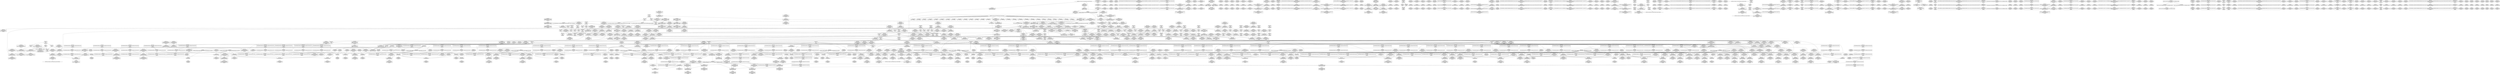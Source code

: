 digraph {
	CE0x3e988c0 [shape=record,shape=Mrecord,label="{CE0x3e988c0|rcu_read_unlock:tmp15|include/linux/rcupdate.h,933|*SummSink*}"]
	CE0x3ddc520 [shape=record,shape=Mrecord,label="{CE0x3ddc520|task_has_perm:tmp22|security/selinux/hooks.c,1525|*SummSource*}"]
	CE0x3df1f60 [shape=record,shape=Mrecord,label="{CE0x3df1f60|_ret_i32_%retval.0,_!dbg_!27723|security/selinux/hooks.c,1963|*SummSource*}"]
	CE0x3e08020 [shape=record,shape=Mrecord,label="{CE0x3e08020|rcu_read_lock:tmp|*SummSink*}"]
	CE0x3eec220 [shape=record,shape=Mrecord,label="{CE0x3eec220|__preempt_count_sub:tmp5|./arch/x86/include/asm/preempt.h,77|*SummSink*}"]
	CE0x3e97550 [shape=record,shape=Mrecord,label="{CE0x3e97550|__rcu_read_lock:tmp5|include/linux/rcupdate.h,239}"]
	CE0x3dcb5f0 [shape=record,shape=Mrecord,label="{CE0x3dcb5f0|selinux_ptrace_traceme:parent|Function::selinux_ptrace_traceme&Arg::parent::}"]
	CE0x3e97840 [shape=record,shape=Mrecord,label="{CE0x3e97840|__rcu_read_lock:tmp5|include/linux/rcupdate.h,239|*SummSink*}"]
	CE0x3ea1870 [shape=record,shape=Mrecord,label="{CE0x3ea1870|GLOBAL:__rcu_read_unlock|*Constant*|*SummSink*}"]
	CE0x3ecfca0 [shape=record,shape=Mrecord,label="{CE0x3ecfca0|__preempt_count_sub:tmp6|./arch/x86/include/asm/preempt.h,78}"]
	CE0x3e979f0 [shape=record,shape=Mrecord,label="{CE0x3e979f0|rcu_read_unlock:tmp13|include/linux/rcupdate.h,933|*SummSource*}"]
	CE0x3e72a20 [shape=record,shape=Mrecord,label="{CE0x3e72a20|rcu_lock_release:tmp3}"]
	CE0x3ed07e0 [shape=record,shape=Mrecord,label="{CE0x3ed07e0|__preempt_count_sub:tmp6|./arch/x86/include/asm/preempt.h,78|*SummSource*}"]
	CE0x3ed8f30 [shape=record,shape=Mrecord,label="{CE0x3ed8f30|i64*_getelementptr_inbounds_(_4_x_i64_,_4_x_i64_*___llvm_gcov_ctr133,_i64_0,_i64_3)|*Constant*|*SummSink*}"]
	CE0x3ed55e0 [shape=record,shape=Mrecord,label="{CE0x3ed55e0|i64*_getelementptr_inbounds_(_4_x_i64_,_4_x_i64_*___llvm_gcov_ctr134,_i64_0,_i64_0)|*Constant*|*SummSink*}"]
	CE0x3e49660 [shape=record,shape=Mrecord,label="{CE0x3e49660|task_has_perm:land.lhs.true15}"]
	CE0x3e1b110 [shape=record,shape=Mrecord,label="{CE0x3e1b110|i64*_getelementptr_inbounds_(_11_x_i64_,_11_x_i64_*___llvm_gcov_ctr127,_i64_0,_i64_8)|*Constant*|*SummSource*}"]
	CE0x3dfa6c0 [shape=record,shape=Mrecord,label="{CE0x3dfa6c0|rcu_lock_acquire:entry|*SummSink*}"]
	CE0x3dd5270 [shape=record,shape=Mrecord,label="{CE0x3dd5270|GLOBAL:__llvm_gcov_ctr137|Global_var:__llvm_gcov_ctr137}"]
	CE0x3ef4480 [shape=record,shape=Mrecord,label="{CE0x3ef4480|i64*_getelementptr_inbounds_(_4_x_i64_,_4_x_i64_*___llvm_gcov_ctr134,_i64_0,_i64_2)|*Constant*|*SummSink*}"]
	CE0x3ea1a20 [shape=record,shape=Mrecord,label="{CE0x3ea1a20|GLOBAL:__rcu_read_unlock|*Constant*|*SummSource*}"]
	CE0x3ed7180 [shape=record,shape=Mrecord,label="{CE0x3ed7180|__rcu_read_unlock:tmp|*SummSource*}"]
	CE0x3dfa870 [shape=record,shape=Mrecord,label="{CE0x3dfa870|i64_7|*Constant*|*SummSink*}"]
	CE0x3e00b20 [shape=record,shape=Mrecord,label="{CE0x3e00b20|__rcu_read_lock:tmp|*SummSource*}"]
	CE0x3e72940 [shape=record,shape=Mrecord,label="{CE0x3e72940|i32_0|*Constant*}"]
	CE0x3e36f70 [shape=record,shape=Mrecord,label="{CE0x3e36f70|i64_17|*Constant*|*SummSource*}"]
	CE0x3e05c40 [shape=record,shape=Mrecord,label="{CE0x3e05c40|rcu_read_unlock:tmp6|include/linux/rcupdate.h,933|*SummSource*}"]
	CE0x3dfb140 [shape=record,shape=Mrecord,label="{CE0x3dfb140|get_current:tmp1}"]
	CE0x3ec6140 [shape=record,shape=Mrecord,label="{CE0x3ec6140|rcu_lock_acquire:tmp|*SummSource*}"]
	CE0x3e03e70 [shape=record,shape=Mrecord,label="{CE0x3e03e70|i64*_getelementptr_inbounds_(_2_x_i64_,_2_x_i64_*___llvm_gcov_ctr98,_i64_0,_i64_0)|*Constant*|*SummSink*}"]
	CE0x3de1770 [shape=record,shape=Mrecord,label="{CE0x3de1770|get_current:entry}"]
	CE0x3ed4df0 [shape=record,shape=Mrecord,label="{CE0x3ed4df0|__rcu_read_unlock:tmp4|include/linux/rcupdate.h,244}"]
	CE0x3ed7780 [shape=record,shape=Mrecord,label="{CE0x3ed7780|__rcu_read_lock:tmp2|*SummSink*}"]
	CE0x3e9bbf0 [shape=record,shape=Mrecord,label="{CE0x3e9bbf0|128:_i8*,_:_CRE_160,168_}"]
	CE0x3defb90 [shape=record,shape=Mrecord,label="{CE0x3defb90|task_has_perm:tobool4|security/selinux/hooks.c,1525}"]
	CE0x3ed7870 [shape=record,shape=Mrecord,label="{CE0x3ed7870|__rcu_read_lock:tmp3}"]
	CE0x3e727d0 [shape=record,shape=Mrecord,label="{CE0x3e727d0|_call_void_lock_acquire(%struct.lockdep_map*_%map,_i32_0,_i32_0,_i32_2,_i32_0,_%struct.lockdep_map*_null,_i64_ptrtoint_(i8*_blockaddress(_rcu_lock_acquire,_%__here)_to_i64))_#10,_!dbg_!27716|include/linux/rcupdate.h,418|*SummSink*}"]
	CE0x3e366c0 [shape=record,shape=Mrecord,label="{CE0x3e366c0|task_has_perm:tobool17|security/selinux/hooks.c,1526|*SummSource*}"]
	CE0x3e29a60 [shape=record,shape=Mrecord,label="{CE0x3e29a60|i8*_getelementptr_inbounds_(_25_x_i8_,_25_x_i8_*_.str3,_i32_0,_i32_0)|*Constant*|*SummSink*}"]
	CE0x3df2d10 [shape=record,shape=Mrecord,label="{CE0x3df2d10|task_has_perm:tmp30|security/selinux/hooks.c,1525|*SummSink*}"]
	CE0x3df2480 [shape=record,shape=Mrecord,label="{CE0x3df2480|selinux_ptrace_traceme:tmp10|security/selinux/hooks.c,1963}"]
	CE0x3e95480 [shape=record,shape=Mrecord,label="{CE0x3e95480|rcu_lock_acquire:tmp3|*SummSink*}"]
	CE0x3e24af0 [shape=record,shape=Mrecord,label="{CE0x3e24af0|0:_i8,_:_GCMR_task_has_perm.__warned_internal_global_i8_0,_section_.data.unlikely_,_align_1:_elem_0:default:}"]
	CE0x3ede4e0 [shape=record,shape=Mrecord,label="{CE0x3ede4e0|__preempt_count_sub:tmp3|*SummSink*}"]
	CE0x3e8e250 [shape=record,shape=Mrecord,label="{CE0x3e8e250|rcu_read_unlock:tmp7|include/linux/rcupdate.h,933|*SummSink*}"]
	CE0x3ddb040 [shape=record,shape=Mrecord,label="{CE0x3ddb040|__rcu_read_unlock:tmp2}"]
	CE0x3deb3f0 [shape=record,shape=Mrecord,label="{CE0x3deb3f0|task_has_perm:tmp26|security/selinux/hooks.c,1525|*SummSink*}"]
	CE0x3e65990 [shape=record,shape=Mrecord,label="{CE0x3e65990|__preempt_count_sub:sub|./arch/x86/include/asm/preempt.h,77|*SummSource*}"]
	CE0x3e30e50 [shape=record,shape=Mrecord,label="{CE0x3e30e50|i64_4|*Constant*|*SummSource*}"]
	CE0x3e06cf0 [shape=record,shape=Mrecord,label="{CE0x3e06cf0|_call_void___rcu_read_lock()_#10,_!dbg_!27710|include/linux/rcupdate.h,879|*SummSource*}"]
	CE0x3ed91e0 [shape=record,shape=Mrecord,label="{CE0x3ed91e0|rcu_lock_release:tmp6|*SummSink*}"]
	CE0x3ec5a70 [shape=record,shape=Mrecord,label="{CE0x3ec5a70|rcu_lock_acquire:__here}"]
	CE0x3e25f40 [shape=record,shape=Mrecord,label="{CE0x3e25f40|i32_1|*Constant*|*SummSink*}"]
	CE0x3e47520 [shape=record,shape=Mrecord,label="{CE0x3e47520|task_has_perm:land.lhs.true13|*SummSource*}"]
	CE0x3e3ab90 [shape=record,shape=Mrecord,label="{CE0x3e3ab90|task_has_perm:tmp50|security/selinux/hooks.c,1526}"]
	CE0x3edf580 [shape=record,shape=Mrecord,label="{CE0x3edf580|GLOBAL:__preempt_count|Global_var:__preempt_count|*SummSource*}"]
	CE0x3de6340 [shape=record,shape=Mrecord,label="{CE0x3de6340|task_has_perm:tmp36|security/selinux/hooks.c,1526|*SummSource*}"]
	CE0x3e2e130 [shape=record,shape=Mrecord,label="{CE0x3e2e130|i64*_getelementptr_inbounds_(_24_x_i64_,_24_x_i64_*___llvm_gcov_ctr138,_i64_0,_i64_11)|*Constant*|*SummSource*}"]
	CE0x3e1f490 [shape=record,shape=Mrecord,label="{CE0x3e1f490|i64*_getelementptr_inbounds_(_4_x_i64_,_4_x_i64_*___llvm_gcov_ctr128,_i64_0,_i64_3)|*Constant*|*SummSink*}"]
	CE0x3df81c0 [shape=record,shape=Mrecord,label="{CE0x3df81c0|task_has_perm:tmp5|security/selinux/hooks.c,1525|*SummSink*}"]
	CE0x3e488b0 [shape=record,shape=Mrecord,label="{CE0x3e488b0|task_has_perm:land.lhs.true13}"]
	CE0x3e44290 [shape=record,shape=Mrecord,label="{CE0x3e44290|rcu_read_lock:tmp11|include/linux/rcupdate.h,882|*SummSource*}"]
	CE0x3edab80 [shape=record,shape=Mrecord,label="{CE0x3edab80|i64*_getelementptr_inbounds_(_4_x_i64_,_4_x_i64_*___llvm_gcov_ctr134,_i64_0,_i64_1)|*Constant*|*SummSource*}"]
	CE0x3decb30 [shape=record,shape=Mrecord,label="{CE0x3decb30|avc_has_perm:ssid|Function::avc_has_perm&Arg::ssid::}"]
	CE0x3e34e30 [shape=record,shape=Mrecord,label="{CE0x3e34e30|task_has_perm:tmp48|security/selinux/hooks.c,1526|*SummSource*}"]
	CE0x3dface0 [shape=record,shape=Mrecord,label="{CE0x3dface0|task_has_perm:tmp14|security/selinux/hooks.c,1525}"]
	CE0x3e1f7d0 [shape=record,shape=Mrecord,label="{CE0x3e1f7d0|__rcu_read_lock:tmp6|include/linux/rcupdate.h,240|*SummSource*}"]
	CE0x3de6180 [shape=record,shape=Mrecord,label="{CE0x3de6180|0:_i8,_:_GCMR_task_has_perm.__warned48_internal_global_i8_0,_section_.data.unlikely_,_align_1:_elem_0:default:}"]
	CE0x3e43100 [shape=record,shape=Mrecord,label="{CE0x3e43100|rcu_read_lock:tmp9|include/linux/rcupdate.h,882|*SummSource*}"]
	CE0x3dd3ef0 [shape=record,shape=Mrecord,label="{CE0x3dd3ef0|selinux_ptrace_traceme:tmp4|security/selinux/hooks.c,1959}"]
	CE0x3e34710 [shape=record,shape=Mrecord,label="{CE0x3e34710|task_has_perm:tmp47|security/selinux/hooks.c,1526}"]
	CE0x3e2d430 [shape=record,shape=Mrecord,label="{CE0x3e2d430|rcu_read_lock:do.body}"]
	CE0x3e446c0 [shape=record,shape=Mrecord,label="{CE0x3e446c0|task_has_perm:tmp40|security/selinux/hooks.c,1526}"]
	CE0x3e1db00 [shape=record,shape=Mrecord,label="{CE0x3e1db00|rcu_read_lock:tmp18|include/linux/rcupdate.h,882}"]
	CE0x3e20f80 [shape=record,shape=Mrecord,label="{CE0x3e20f80|rcu_read_unlock:call|include/linux/rcupdate.h,933|*SummSink*}"]
	CE0x3e01f00 [shape=record,shape=Mrecord,label="{CE0x3e01f00|i64*_getelementptr_inbounds_(_11_x_i64_,_11_x_i64_*___llvm_gcov_ctr127,_i64_0,_i64_1)|*Constant*}"]
	"CONST[source:2(external),value:2(dynamic)][purpose:{object}][SrcIdx:3]"
	CE0x3ec26b0 [shape=record,shape=Mrecord,label="{CE0x3ec26b0|_call_void_mcount()_#3|*SummSource*}"]
	CE0x3e2bd00 [shape=record,shape=Mrecord,label="{CE0x3e2bd00|GLOBAL:current_task|Global_var:current_task|*SummSource*}"]
	CE0x3e71360 [shape=record,shape=Mrecord,label="{CE0x3e71360|__preempt_count_add:tmp7|./arch/x86/include/asm/preempt.h,73}"]
	CE0x3e2a470 [shape=record,shape=Mrecord,label="{CE0x3e2a470|task_has_perm:tmp28|security/selinux/hooks.c,1525|*SummSink*}"]
	CE0x3e2c590 [shape=record,shape=Mrecord,label="{CE0x3e2c590|i64*_getelementptr_inbounds_(_4_x_i64_,_4_x_i64_*___llvm_gcov_ctr128,_i64_0,_i64_2)|*Constant*|*SummSink*}"]
	CE0x3e642b0 [shape=record,shape=Mrecord,label="{CE0x3e642b0|rcu_lock_release:__here|*SummSink*}"]
	CE0x3e43560 [shape=record,shape=Mrecord,label="{CE0x3e43560|rcu_read_lock:tmp10|include/linux/rcupdate.h,882|*SummSource*}"]
	CE0x3ec4eb0 [shape=record,shape=Mrecord,label="{CE0x3ec4eb0|__rcu_read_unlock:tmp2|*SummSink*}"]
	CE0x3e032a0 [shape=record,shape=Mrecord,label="{CE0x3e032a0|task_has_perm:tmp37|security/selinux/hooks.c,1526|*SummSink*}"]
	CE0x3e00ec0 [shape=record,shape=Mrecord,label="{CE0x3e00ec0|__rcu_read_lock:bb|*SummSource*}"]
	CE0x3e6c810 [shape=record,shape=Mrecord,label="{CE0x3e6c810|i64*_getelementptr_inbounds_(_4_x_i64_,_4_x_i64_*___llvm_gcov_ctr130,_i64_0,_i64_2)|*Constant*}"]
	CE0x3e290c0 [shape=record,shape=Mrecord,label="{CE0x3e290c0|task_has_perm:tmp21|security/selinux/hooks.c,1525|*SummSink*}"]
	CE0x3de3ef0 [shape=record,shape=Mrecord,label="{CE0x3de3ef0|COLLAPSED:_GCMRE___llvm_gcov_ctr98_internal_global_2_x_i64_zeroinitializer:_elem_0:default:}"]
	CE0x3e96910 [shape=record,shape=Mrecord,label="{CE0x3e96910|rcu_read_unlock:tmp14|include/linux/rcupdate.h,933|*SummSink*}"]
	CE0x3eec7d0 [shape=record,shape=Mrecord,label="{CE0x3eec7d0|__preempt_count_sub:tmp5|./arch/x86/include/asm/preempt.h,77}"]
	CE0x3df8a60 [shape=record,shape=Mrecord,label="{CE0x3df8a60|i32_77|*Constant*|*SummSink*}"]
	CE0x3e3cf90 [shape=record,shape=Mrecord,label="{CE0x3e3cf90|i64*_getelementptr_inbounds_(_24_x_i64_,_24_x_i64_*___llvm_gcov_ctr138,_i64_0,_i64_23)|*Constant*|*SummSink*}"]
	CE0x3e65b40 [shape=record,shape=Mrecord,label="{CE0x3e65b40|rcu_lock_release:indirectgoto}"]
	CE0x3e26540 [shape=record,shape=Mrecord,label="{CE0x3e26540|COLLAPSED:_GCMRE___llvm_gcov_ctr128_internal_global_4_x_i64_zeroinitializer:_elem_0:default:}"]
	CE0x3e632b0 [shape=record,shape=Mrecord,label="{CE0x3e632b0|rcu_read_lock:tmp2|*SummSource*}"]
	CE0x3e2da00 [shape=record,shape=Mrecord,label="{CE0x3e2da00|GLOBAL:rcu_read_lock.__warned|Global_var:rcu_read_lock.__warned|*SummSink*}"]
	CE0x3dfab00 [shape=record,shape=Mrecord,label="{CE0x3dfab00|i64_6|*Constant*}"]
	CE0x3edfd50 [shape=record,shape=Mrecord,label="{CE0x3edfd50|__preempt_count_sub:sub|./arch/x86/include/asm/preempt.h,77|*SummSink*}"]
	CE0x3e00cb0 [shape=record,shape=Mrecord,label="{CE0x3e00cb0|__rcu_read_unlock:tmp3}"]
	CE0x3e058c0 [shape=record,shape=Mrecord,label="{CE0x3e058c0|__preempt_count_sub:entry}"]
	CE0x3e01ab0 [shape=record,shape=Mrecord,label="{CE0x3e01ab0|_call_void_rcu_read_lock()_#10,_!dbg_!27714|security/selinux/hooks.c,1524}"]
	CE0x3dfb8c0 [shape=record,shape=Mrecord,label="{CE0x3dfb8c0|_call_void_mcount()_#3|*SummSink*}"]
	CE0x3ed7f60 [shape=record,shape=Mrecord,label="{CE0x3ed7f60|GLOBAL:lock_release|*Constant*|*SummSource*}"]
	CE0x3e9b590 [shape=record,shape=Mrecord,label="{CE0x3e9b590|128:_i8*,_:_CRE_112,120_}"]
	CE0x3ef4c80 [shape=record,shape=Mrecord,label="{CE0x3ef4c80|__rcu_read_unlock:tmp7|include/linux/rcupdate.h,245|*SummSource*}"]
	CE0x3eda100 [shape=record,shape=Mrecord,label="{CE0x3eda100|_call_void_lock_release(%struct.lockdep_map*_%map,_i32_1,_i64_ptrtoint_(i8*_blockaddress(_rcu_lock_release,_%__here)_to_i64))_#10,_!dbg_!27716|include/linux/rcupdate.h,423|*SummSink*}"]
	CE0x3e21990 [shape=record,shape=Mrecord,label="{CE0x3e21990|__rcu_read_unlock:tmp1|*SummSink*}"]
	CE0x3e76c30 [shape=record,shape=Mrecord,label="{CE0x3e76c30|task_has_perm:tmp57|security/selinux/hooks.c,1526|*SummSource*}"]
	CE0x3e00b90 [shape=record,shape=Mrecord,label="{CE0x3e00b90|__rcu_read_lock:tmp|*SummSink*}"]
	CE0x3e49870 [shape=record,shape=Mrecord,label="{CE0x3e49870|task_has_perm:land.lhs.true15|*SummSink*}"]
	CE0x3ec5d40 [shape=record,shape=Mrecord,label="{CE0x3ec5d40|_call_void___preempt_count_sub(i32_1)_#10,_!dbg_!27715|include/linux/rcupdate.h,244|*SummSink*}"]
	CE0x3e9aa10 [shape=record,shape=Mrecord,label="{CE0x3e9aa10|128:_i8*,_:_CRE_40,44_}"]
	CE0x3e9b6a0 [shape=record,shape=Mrecord,label="{CE0x3e9b6a0|128:_i8*,_:_CRE_120,128_}"]
	CE0x3ef4df0 [shape=record,shape=Mrecord,label="{CE0x3ef4df0|__rcu_read_unlock:tmp7|include/linux/rcupdate.h,245|*SummSink*}"]
	CE0x3e8a2b0 [shape=record,shape=Mrecord,label="{CE0x3e8a2b0|rcu_read_lock:tmp21|include/linux/rcupdate.h,884|*SummSink*}"]
	CE0x3dda030 [shape=record,shape=Mrecord,label="{CE0x3dda030|i64_0|*Constant*}"]
	CE0x3dd8990 [shape=record,shape=Mrecord,label="{CE0x3dd8990|GLOBAL:__llvm_gcov_ctr137|Global_var:__llvm_gcov_ctr137|*SummSource*}"]
	CE0x3e1fe50 [shape=record,shape=Mrecord,label="{CE0x3e1fe50|rcu_read_lock:tmp8|include/linux/rcupdate.h,882|*SummSink*}"]
	CE0x3e05130 [shape=record,shape=Mrecord,label="{CE0x3e05130|i64*_getelementptr_inbounds_(_4_x_i64_,_4_x_i64_*___llvm_gcov_ctr133,_i64_0,_i64_2)|*Constant*}"]
	CE0x3df13c0 [shape=record,shape=Mrecord,label="{CE0x3df13c0|GLOBAL:current_task|Global_var:current_task|*SummSink*}"]
	CE0x3e2db70 [shape=record,shape=Mrecord,label="{CE0x3e2db70|0:_i8,_:_GCMR_rcu_read_lock.__warned_internal_global_i8_0,_section_.data.unlikely_,_align_1:_elem_0:default:}"]
	CE0x3e66e70 [shape=record,shape=Mrecord,label="{CE0x3e66e70|_call_void_asm_sideeffect_,_memory_,_dirflag_,_fpsr_,_flags_()_#3,_!dbg_!27711,_!srcloc_!27714|include/linux/rcupdate.h,244|*SummSink*}"]
	CE0x3df2300 [shape=record,shape=Mrecord,label="{CE0x3df2300|i64*_getelementptr_inbounds_(_6_x_i64_,_6_x_i64_*___llvm_gcov_ctr137,_i64_0,_i64_5)|*Constant*|*SummSink*}"]
	CE0x3e8eb70 [shape=record,shape=Mrecord,label="{CE0x3e8eb70|rcu_read_unlock:tmp1}"]
	CE0x3df6a70 [shape=record,shape=Mrecord,label="{CE0x3df6a70|i64*_getelementptr_inbounds_(_4_x_i64_,_4_x_i64_*___llvm_gcov_ctr130,_i64_0,_i64_3)|*Constant*}"]
	CE0x3e65fb0 [shape=record,shape=Mrecord,label="{CE0x3e65fb0|__rcu_read_lock:do.end}"]
	CE0x3e05f40 [shape=record,shape=Mrecord,label="{CE0x3e05f40|GLOBAL:__llvm_gcov_ctr127|Global_var:__llvm_gcov_ctr127|*SummSink*}"]
	CE0x3e822e0 [shape=record,shape=Mrecord,label="{CE0x3e822e0|__preempt_count_sub:tmp3}"]
	CE0x3e379e0 [shape=record,shape=Mrecord,label="{CE0x3e379e0|task_has_perm:tmp43|security/selinux/hooks.c,1526}"]
	CE0x3e98a30 [shape=record,shape=Mrecord,label="{CE0x3e98a30|rcu_read_unlock:tmp16|include/linux/rcupdate.h,933}"]
	CE0x3e8cde0 [shape=record,shape=Mrecord,label="{CE0x3e8cde0|rcu_lock_acquire:bb|*SummSource*}"]
	CE0x3e61740 [shape=record,shape=Mrecord,label="{CE0x3e61740|i64*_getelementptr_inbounds_(_4_x_i64_,_4_x_i64_*___llvm_gcov_ctr128,_i64_0,_i64_3)|*Constant*}"]
	CE0x3e08a30 [shape=record,shape=Mrecord,label="{CE0x3e08a30|GLOBAL:rcu_lock_map|Global_var:rcu_lock_map|*SummSource*}"]
	CE0x3dcb030 [shape=record,shape=Mrecord,label="{CE0x3dcb030|selinux_ptrace_traceme:tmp1|*SummSource*}"]
	CE0x3eda710 [shape=record,shape=Mrecord,label="{CE0x3eda710|i64*_getelementptr_inbounds_(_4_x_i64_,_4_x_i64_*___llvm_gcov_ctr134,_i64_0,_i64_2)|*Constant*}"]
	CE0x3e957d0 [shape=record,shape=Mrecord,label="{CE0x3e957d0|rcu_read_unlock:tobool1|include/linux/rcupdate.h,933}"]
	CE0x3ddb840 [shape=record,shape=Mrecord,label="{CE0x3ddb840|task_has_perm:do.end6|*SummSource*}"]
	CE0x3df95a0 [shape=record,shape=Mrecord,label="{CE0x3df95a0|task_has_perm:do.body21|*SummSource*}"]
	CE0x3df6ed0 [shape=record,shape=Mrecord,label="{CE0x3df6ed0|i32_22|*Constant*|*SummSource*}"]
	CE0x3df7530 [shape=record,shape=Mrecord,label="{CE0x3df7530|selinux_ptrace_traceme:tmp5|security/selinux/hooks.c,1959|*SummSink*}"]
	CE0x3ddd010 [shape=record,shape=Mrecord,label="{CE0x3ddd010|i64*_getelementptr_inbounds_(_24_x_i64_,_24_x_i64_*___llvm_gcov_ctr138,_i64_0,_i64_9)|*Constant*}"]
	CE0x3ec4050 [shape=record,shape=Mrecord,label="{CE0x3ec4050|i8*_undef|*Constant*|*SummSink*}"]
	CE0x3e23710 [shape=record,shape=Mrecord,label="{CE0x3e23710|rcu_read_lock:call|include/linux/rcupdate.h,882|*SummSource*}"]
	CE0x3e04970 [shape=record,shape=Mrecord,label="{CE0x3e04970|GLOBAL:task_has_perm.__warned48|Global_var:task_has_perm.__warned48|*SummSink*}"]
	CE0x3e4b420 [shape=record,shape=Mrecord,label="{CE0x3e4b420|task_has_perm:if.end|*SummSource*}"]
	CE0x3e960a0 [shape=record,shape=Mrecord,label="{CE0x3e960a0|0:_i8,_:_GCMR_rcu_read_unlock.__warned_internal_global_i8_0,_section_.data.unlikely_,_align_1:_elem_0:default:}"]
	CE0x3e48560 [shape=record,shape=Mrecord,label="{CE0x3e48560|task_has_perm:land.lhs.true2}"]
	CE0x3e17a10 [shape=record,shape=Mrecord,label="{CE0x3e17a10|task_has_perm:do.end|*SummSource*}"]
	CE0x3e97f50 [shape=record,shape=Mrecord,label="{CE0x3e97f50|__preempt_count_sub:val|Function::__preempt_count_sub&Arg::val::}"]
	CE0x3e9f0a0 [shape=record,shape=Mrecord,label="{CE0x3e9f0a0|i64*_getelementptr_inbounds_(_11_x_i64_,_11_x_i64_*___llvm_gcov_ctr132,_i64_0,_i64_10)|*Constant*|*SummSink*}"]
	CE0x3f121d0 [shape=record,shape=Mrecord,label="{CE0x3f121d0|i64*_getelementptr_inbounds_(_4_x_i64_,_4_x_i64_*___llvm_gcov_ctr135,_i64_0,_i64_0)|*Constant*|*SummSource*}"]
	CE0x3dd3b00 [shape=record,shape=Mrecord,label="{CE0x3dd3b00|selinux_ptrace_traceme:bb|*SummSource*}"]
	CE0x3e37870 [shape=record,shape=Mrecord,label="{CE0x3e37870|task_has_perm:tmp42|security/selinux/hooks.c,1526|*SummSink*}"]
	CE0x3e62280 [shape=record,shape=Mrecord,label="{CE0x3e62280|rcu_read_lock:tmp3}"]
	CE0x3ec41a0 [shape=record,shape=Mrecord,label="{CE0x3ec41a0|rcu_lock_release:bb}"]
	CE0x3dd6ed0 [shape=record,shape=Mrecord,label="{CE0x3dd6ed0|task_has_perm:tsk2|Function::task_has_perm&Arg::tsk2::|*SummSource*}"]
	CE0x3ed8470 [shape=record,shape=Mrecord,label="{CE0x3ed8470|i64_ptrtoint_(i8*_blockaddress(_rcu_lock_release,_%__here)_to_i64)|*Constant*|*SummSource*}"]
	CE0x3dd39a0 [shape=record,shape=Mrecord,label="{CE0x3dd39a0|selinux_ptrace_traceme:tmp}"]
	CE0x3edff40 [shape=record,shape=Mrecord,label="{CE0x3edff40|__preempt_count_add:tmp5|./arch/x86/include/asm/preempt.h,72}"]
	CE0x3e77960 [shape=record,shape=Mrecord,label="{CE0x3e77960|task_has_perm:call26|security/selinux/hooks.c,1528}"]
	CE0x3e48bf0 [shape=record,shape=Mrecord,label="{CE0x3e48bf0|i64_3|*Constant*}"]
	CE0x3eee8f0 [shape=record,shape=Mrecord,label="{CE0x3eee8f0|__preempt_count_sub:tmp7|./arch/x86/include/asm/preempt.h,78|*SummSource*}"]
	CE0x3e17aa0 [shape=record,shape=Mrecord,label="{CE0x3e17aa0|task_has_perm:do.end|*SummSink*}"]
	CE0x3e92170 [shape=record,shape=Mrecord,label="{CE0x3e92170|i64*_getelementptr_inbounds_(_4_x_i64_,_4_x_i64_*___llvm_gcov_ctr133,_i64_0,_i64_1)|*Constant*}"]
	CE0x3e45800 [shape=record,shape=Mrecord,label="{CE0x3e45800|task_has_perm:tmp18|security/selinux/hooks.c,1525|*SummSink*}"]
	CE0x3dcb3e0 [shape=record,shape=Mrecord,label="{CE0x3dcb3e0|selinux_ptrace_traceme:entry|*SummSink*}"]
	CE0x3df1b30 [shape=record,shape=Mrecord,label="{CE0x3df1b30|task_has_perm:do.body10|*SummSource*}"]
	CE0x3dd6870 [shape=record,shape=Mrecord,label="{CE0x3dd6870|_call_void_mcount()_#3|*SummSink*}"]
	CE0x3dfff80 [shape=record,shape=Mrecord,label="{CE0x3dfff80|task_has_perm:tmp|*SummSink*}"]
	CE0x3e1e620 [shape=record,shape=Mrecord,label="{CE0x3e1e620|rcu_read_unlock:call3|include/linux/rcupdate.h,933|*SummSink*}"]
	CE0x3e1ebb0 [shape=record,shape=Mrecord,label="{CE0x3e1ebb0|rcu_read_lock:tmp6|include/linux/rcupdate.h,882}"]
	CE0x3e49f60 [shape=record,shape=Mrecord,label="{CE0x3e49f60|rcu_read_unlock:tmp3}"]
	CE0x3e76da0 [shape=record,shape=Mrecord,label="{CE0x3e76da0|task_has_perm:tmp57|security/selinux/hooks.c,1526|*SummSink*}"]
	CE0x3e2a5f0 [shape=record,shape=Mrecord,label="{CE0x3e2a5f0|task_has_perm:tmp29|security/selinux/hooks.c,1525}"]
	CE0x3e214f0 [shape=record,shape=Mrecord,label="{CE0x3e214f0|task_has_perm:tmp1}"]
	CE0x3ded410 [shape=record,shape=Mrecord,label="{CE0x3ded410|_call_void_rcu_lock_acquire(%struct.lockdep_map*_rcu_lock_map)_#10,_!dbg_!27711|include/linux/rcupdate.h,881|*SummSource*}"]
	CE0x3e3aa00 [shape=record,shape=Mrecord,label="{CE0x3e3aa00|i64*_getelementptr_inbounds_(_24_x_i64_,_24_x_i64_*___llvm_gcov_ctr138,_i64_0,_i64_21)|*Constant*|*SummSource*}"]
	CE0x3e63be0 [shape=record,shape=Mrecord,label="{CE0x3e63be0|rcu_read_lock:bb|*SummSink*}"]
	CE0x45d2210 [shape=record,shape=Mrecord,label="{CE0x45d2210|selinux_ptrace_traceme:tmp7|security/selinux/hooks.c,1960|*SummSink*}"]
	CE0x3e8e120 [shape=record,shape=Mrecord,label="{CE0x3e8e120|rcu_read_unlock:tmp7|include/linux/rcupdate.h,933|*SummSource*}"]
	CE0x3e01d20 [shape=record,shape=Mrecord,label="{CE0x3e01d20|rcu_read_lock:tmp2}"]
	CE0x3e396d0 [shape=record,shape=Mrecord,label="{CE0x3e396d0|_call_void_lockdep_rcu_suspicious(i8*_getelementptr_inbounds_(_25_x_i8_,_25_x_i8_*_.str3,_i32_0,_i32_0),_i32_1526,_i8*_getelementptr_inbounds_(_41_x_i8_,_41_x_i8_*_.str44,_i32_0,_i32_0))_#10,_!dbg_!27771|security/selinux/hooks.c,1526}"]
	CE0x3dd91b0 [shape=record,shape=Mrecord,label="{CE0x3dd91b0|task_has_perm:tsk1|Function::task_has_perm&Arg::tsk1::|*SummSink*}"]
	CE0x3e481b0 [shape=record,shape=Mrecord,label="{CE0x3e481b0|rcu_read_unlock:bb|*SummSource*}"]
	CE0x3df2ec0 [shape=record,shape=Mrecord,label="{CE0x3df2ec0|i64_14|*Constant*|*SummSink*}"]
	CE0x3e24df0 [shape=record,shape=Mrecord,label="{CE0x3e24df0|GLOBAL:__rcu_read_lock|*Constant*}"]
	CE0x3e8eb00 [shape=record,shape=Mrecord,label="{CE0x3e8eb00|rcu_read_unlock:tmp|*SummSink*}"]
	CE0x3e01060 [shape=record,shape=Mrecord,label="{CE0x3e01060|task_has_perm:tmp7|security/selinux/hooks.c,1525}"]
	CE0x3e25e10 [shape=record,shape=Mrecord,label="{CE0x3e25e10|i32_1|*Constant*|*SummSource*}"]
	CE0x3e2e250 [shape=record,shape=Mrecord,label="{CE0x3e2e250|task_has_perm:tmp24|security/selinux/hooks.c,1525|*SummSink*}"]
	CE0x3edfa70 [shape=record,shape=Mrecord,label="{CE0x3edfa70|_call_void_asm_addl_$1,_%gs:$0_,_*m,ri,*m,_dirflag_,_fpsr_,_flags_(i32*___preempt_count,_i32_%sub,_i32*___preempt_count)_#3,_!dbg_!27717,_!srcloc_!27718|./arch/x86/include/asm/preempt.h,77}"]
	CE0x3ed63a0 [shape=record,shape=Mrecord,label="{CE0x3ed63a0|__preempt_count_add:do.end|*SummSource*}"]
	CE0x3df88e0 [shape=record,shape=Mrecord,label="{CE0x3df88e0|i32_77|*Constant*}"]
	CE0x3ed6e10 [shape=record,shape=Mrecord,label="{CE0x3ed6e10|rcu_lock_acquire:tmp}"]
	CE0x3df5a60 [shape=record,shape=Mrecord,label="{CE0x3df5a60|selinux_ptrace_traceme:tmp5|security/selinux/hooks.c,1959|*SummSource*}"]
	CE0x3e26f70 [shape=record,shape=Mrecord,label="{CE0x3e26f70|i64_16|*Constant*|*SummSource*}"]
	CE0x3deb2d0 [shape=record,shape=Mrecord,label="{CE0x3deb2d0|i64*_getelementptr_inbounds_(_24_x_i64_,_24_x_i64_*___llvm_gcov_ctr138,_i64_0,_i64_12)|*Constant*|*SummSource*}"]
	CE0x3e34c60 [shape=record,shape=Mrecord,label="{CE0x3e34c60|i64*_getelementptr_inbounds_(_24_x_i64_,_24_x_i64_*___llvm_gcov_ctr138,_i64_0,_i64_20)|*Constant*|*SummSink*}"]
	CE0x3e6eb10 [shape=record,shape=Mrecord,label="{CE0x3e6eb10|i64*_getelementptr_inbounds_(_4_x_i64_,_4_x_i64_*___llvm_gcov_ctr128,_i64_0,_i64_1)|*Constant*|*SummSink*}"]
	CE0x3ded8c0 [shape=record,shape=Mrecord,label="{CE0x3ded8c0|task_has_perm:tmp14|security/selinux/hooks.c,1525|*SummSink*}"]
	CE0x3e277a0 [shape=record,shape=Mrecord,label="{CE0x3e277a0|task_has_perm:do.body|*SummSink*}"]
	CE0x3ed1410 [shape=record,shape=Mrecord,label="{CE0x3ed1410|i64*_getelementptr_inbounds_(_4_x_i64_,_4_x_i64_*___llvm_gcov_ctr135,_i64_0,_i64_2)|*Constant*|*SummSink*}"]
	CE0x3ddc3b0 [shape=record,shape=Mrecord,label="{CE0x3ddc3b0|i64*_getelementptr_inbounds_(_24_x_i64_,_24_x_i64_*___llvm_gcov_ctr138,_i64_0,_i64_10)|*Constant*}"]
	CE0x3de7820 [shape=record,shape=Mrecord,label="{CE0x3de7820|selinux_ptrace_traceme:tmp11|security/selinux/hooks.c,1963|*SummSource*}"]
	CE0x3ecb8e0 [shape=record,shape=Mrecord,label="{CE0x3ecb8e0|i64_1|*Constant*}"]
	CE0x3e029f0 [shape=record,shape=Mrecord,label="{CE0x3e029f0|_ret_void,_!dbg_!27735|include/linux/rcupdate.h,884|*SummSource*}"]
	CE0x3e78ff0 [shape=record,shape=Mrecord,label="{CE0x3e78ff0|_call_void_mcount()_#3}"]
	CE0x3de47b0 [shape=record,shape=Mrecord,label="{CE0x3de47b0|task_has_perm:tobool12|security/selinux/hooks.c,1526|*SummSink*}"]
	CE0x3de01c0 [shape=record,shape=Mrecord,label="{CE0x3de01c0|selinux_ptrace_traceme:call2|security/selinux/hooks.c,1962|*SummSource*}"]
	CE0x3e4a860 [shape=record,shape=Mrecord,label="{CE0x3e4a860|task_has_perm:tmp23|security/selinux/hooks.c,1525}"]
	CE0x3dfa5f0 [shape=record,shape=Mrecord,label="{CE0x3dfa5f0|rcu_lock_acquire:entry|*SummSource*}"]
	CE0x3e077a0 [shape=record,shape=Mrecord,label="{CE0x3e077a0|i64_4|*Constant*}"]
	CE0x3e8e580 [shape=record,shape=Mrecord,label="{CE0x3e8e580|rcu_read_unlock:if.end|*SummSink*}"]
	CE0x3e8bdd0 [shape=record,shape=Mrecord,label="{CE0x3e8bdd0|_ret_void,_!dbg_!27719|./arch/x86/include/asm/preempt.h,73|*SummSource*}"]
	CE0x3e3ff40 [shape=record,shape=Mrecord,label="{CE0x3e3ff40|rcu_read_lock:tobool|include/linux/rcupdate.h,882}"]
	CE0x3ed8300 [shape=record,shape=Mrecord,label="{CE0x3ed8300|i64_ptrtoint_(i8*_blockaddress(_rcu_lock_release,_%__here)_to_i64)|*Constant*}"]
	CE0x3e89dd0 [shape=record,shape=Mrecord,label="{CE0x3e89dd0|i64*_getelementptr_inbounds_(_11_x_i64_,_11_x_i64_*___llvm_gcov_ctr127,_i64_0,_i64_10)|*Constant*}"]
	CE0x3e1f220 [shape=record,shape=Mrecord,label="{CE0x3e1f220|rcu_read_unlock:tmp1|*SummSink*}"]
	CE0x3e34250 [shape=record,shape=Mrecord,label="{CE0x3e34250|i32_1526|*Constant*|*SummSink*}"]
	CE0x3dfeeb0 [shape=record,shape=Mrecord,label="{CE0x3dfeeb0|avc_has_perm:tclass|Function::avc_has_perm&Arg::tclass::|*SummSink*}"]
	CE0x3e3e2f0 [shape=record,shape=Mrecord,label="{CE0x3e3e2f0|task_has_perm:tmp55|security/selinux/hooks.c,1526}"]
	CE0x3de2be0 [shape=record,shape=Mrecord,label="{CE0x3de2be0|task_has_perm:bb|*SummSink*}"]
	CE0x3de0070 [shape=record,shape=Mrecord,label="{CE0x3de0070|selinux_ptrace_traceme:call2|security/selinux/hooks.c,1962}"]
	CE0x3eefbb0 [shape=record,shape=Mrecord,label="{CE0x3eefbb0|i64*_getelementptr_inbounds_(_4_x_i64_,_4_x_i64_*___llvm_gcov_ctr129,_i64_0,_i64_3)|*Constant*|*SummSource*}"]
	CE0x3e61210 [shape=record,shape=Mrecord,label="{CE0x3e61210|GLOBAL:__llvm_gcov_ctr132|Global_var:__llvm_gcov_ctr132|*SummSource*}"]
	CE0x3e3a720 [shape=record,shape=Mrecord,label="{CE0x3e3a720|task_has_perm:tmp49|security/selinux/hooks.c,1526|*SummSource*}"]
	CE0x3e2b740 [shape=record,shape=Mrecord,label="{CE0x3e2b740|task_has_perm:tobool4|security/selinux/hooks.c,1525|*SummSink*}"]
	CE0x3de4640 [shape=record,shape=Mrecord,label="{CE0x3de4640|task_has_perm:tobool12|security/selinux/hooks.c,1526|*SummSource*}"]
	CE0x3e89700 [shape=record,shape=Mrecord,label="{CE0x3e89700|rcu_read_lock:tmp20|include/linux/rcupdate.h,882|*SummSource*}"]
	CE0x3dd6660 [shape=record,shape=Mrecord,label="{CE0x3dd6660|selinux_ptrace_traceme:bb}"]
	CE0x3e8c950 [shape=record,shape=Mrecord,label="{CE0x3e8c950|rcu_read_unlock:tmp2}"]
	CE0x3ea2480 [shape=record,shape=Mrecord,label="{CE0x3ea2480|GLOBAL:rcu_lock_release|*Constant*}"]
	CE0x3e793b0 [shape=record,shape=Mrecord,label="{CE0x3e793b0|i64*_getelementptr_inbounds_(_11_x_i64_,_11_x_i64_*___llvm_gcov_ctr127,_i64_0,_i64_0)|*Constant*}"]
	CE0x3ef5100 [shape=record,shape=Mrecord,label="{CE0x3ef5100|__preempt_count_add:do.body|*SummSource*}"]
	CE0x3e381d0 [shape=record,shape=Mrecord,label="{CE0x3e381d0|task_has_perm:tmp44|security/selinux/hooks.c,1526|*SummSource*}"]
	CE0x3de0a50 [shape=record,shape=Mrecord,label="{CE0x3de0a50|_call_void_mcount()_#3|*SummSource*}"]
	CE0x3e487d0 [shape=record,shape=Mrecord,label="{CE0x3e487d0|task_has_perm:land.lhs.true2|*SummSink*}"]
	CE0x3dec410 [shape=record,shape=Mrecord,label="{CE0x3dec410|i32_(i32,_i32,_i16,_i32,_%struct.common_audit_data*)*_bitcast_(i32_(i32,_i32,_i16,_i32,_%struct.common_audit_data.495*)*_avc_has_perm_to_i32_(i32,_i32,_i16,_i32,_%struct.common_audit_data*)*)|*Constant*|*SummSink*}"]
	CE0x3e62c00 [shape=record,shape=Mrecord,label="{CE0x3e62c00|GLOBAL:rcu_lock_acquire|*Constant*|*SummSink*}"]
	CE0x3edae10 [shape=record,shape=Mrecord,label="{CE0x3edae10|_ret_void,_!dbg_!27720|./arch/x86/include/asm/preempt.h,78|*SummSink*}"]
	CE0x3ecbda0 [shape=record,shape=Mrecord,label="{CE0x3ecbda0|__preempt_count_add:tmp3|*SummSink*}"]
	CE0x3e90a10 [shape=record,shape=Mrecord,label="{CE0x3e90a10|rcu_lock_release:tmp2|*SummSink*}"]
	CE0x3ddb180 [shape=record,shape=Mrecord,label="{CE0x3ddb180|__rcu_read_lock:do.body|*SummSink*}"]
	CE0x3df1040 [shape=record,shape=Mrecord,label="{CE0x3df1040|selinux_ptrace_traceme:retval.0}"]
	CE0x3e22bd0 [shape=record,shape=Mrecord,label="{CE0x3e22bd0|GLOBAL:task_has_perm.__warned|Global_var:task_has_perm.__warned|*SummSource*}"]
	CE0x3e62500 [shape=record,shape=Mrecord,label="{CE0x3e62500|rcu_read_lock:tmp3|*SummSink*}"]
	CE0x3e3de70 [shape=record,shape=Mrecord,label="{CE0x3e3de70|task_has_perm:security24|security/selinux/hooks.c,1526|*SummSink*}"]
	CE0x3eedd30 [shape=record,shape=Mrecord,label="{CE0x3eedd30|__preempt_count_sub:tmp2}"]
	CE0x3e31640 [shape=record,shape=Mrecord,label="{CE0x3e31640|COLLAPSED:_GCMRE___llvm_gcov_ctr138_internal_global_24_x_i64_zeroinitializer:_elem_0:default:}"]
	CE0x3dee5a0 [shape=record,shape=Mrecord,label="{CE0x3dee5a0|i64_0|*Constant*|*SummSource*}"]
	CE0x3e77860 [shape=record,shape=Mrecord,label="{CE0x3e77860|rcu_read_unlock:entry|*SummSink*}"]
	CE0x3dff120 [shape=record,shape=Mrecord,label="{CE0x3dff120|avc_has_perm:requested|Function::avc_has_perm&Arg::requested::}"]
	CE0x3e40a10 [shape=record,shape=Mrecord,label="{CE0x3e40a10|i64*_getelementptr_inbounds_(_4_x_i64_,_4_x_i64_*___llvm_gcov_ctr128,_i64_0,_i64_3)|*Constant*|*SummSource*}"]
	CE0x3e75f50 [shape=record,shape=Mrecord,label="{CE0x3e75f50|0:_i32,_4:_i32,_8:_i32,_12:_i32,_:_CMRE_4,8_|*MultipleSource*|security/selinux/hooks.c,1526|security/selinux/hooks.c,1526|security/selinux/hooks.c,1526}"]
	CE0x3e9fd10 [shape=record,shape=Mrecord,label="{CE0x3e9fd10|_call_void_rcu_lock_release(%struct.lockdep_map*_rcu_lock_map)_#10,_!dbg_!27733|include/linux/rcupdate.h,935}"]
	CE0x3e89f40 [shape=record,shape=Mrecord,label="{CE0x3e89f40|rcu_read_lock:tmp21|include/linux/rcupdate.h,884|*SummSource*}"]
	CE0x3ed8ec0 [shape=record,shape=Mrecord,label="{CE0x3ed8ec0|rcu_lock_release:tmp6}"]
	CE0x4ff5980 [shape=record,shape=Mrecord,label="{CE0x4ff5980|selinux_ptrace_traceme:tmp8|security/selinux/hooks.c,1962}"]
	CE0x3e90520 [shape=record,shape=Mrecord,label="{CE0x3e90520|rcu_read_unlock:tmp12|include/linux/rcupdate.h,933|*SummSource*}"]
	CE0x3eebba0 [shape=record,shape=Mrecord,label="{CE0x3eebba0|__preempt_count_sub:tmp4|./arch/x86/include/asm/preempt.h,77|*SummSink*}"]
	CE0x3e9e000 [shape=record,shape=Mrecord,label="{CE0x3e9e000|rcu_read_unlock:tmp19|include/linux/rcupdate.h,933|*SummSink*}"]
	CE0x3e1a3f0 [shape=record,shape=Mrecord,label="{CE0x3e1a3f0|rcu_read_lock:tmp15|include/linux/rcupdate.h,882}"]
	CE0x3e28b10 [shape=record,shape=Mrecord,label="{CE0x3e28b10|task_has_perm:tmp20|security/selinux/hooks.c,1525|*SummSource*}"]
	CE0x3e9b9d0 [shape=record,shape=Mrecord,label="{CE0x3e9b9d0|128:_i8*,_:_CRE_144,152_}"]
	CE0x3e2a760 [shape=record,shape=Mrecord,label="{CE0x3e2a760|task_has_perm:tmp29|security/selinux/hooks.c,1525|*SummSource*}"]
	CE0x3deb460 [shape=record,shape=Mrecord,label="{CE0x3deb460|task_has_perm:tmp27|security/selinux/hooks.c,1525}"]
	CE0x3e67b00 [shape=record,shape=Mrecord,label="{CE0x3e67b00|i64*_getelementptr_inbounds_(_4_x_i64_,_4_x_i64_*___llvm_gcov_ctr133,_i64_0,_i64_0)|*Constant*}"]
	CE0x3df50e0 [shape=record,shape=Mrecord,label="{CE0x3df50e0|get_current:tmp4|./arch/x86/include/asm/current.h,14}"]
	CE0x3e325b0 [shape=record,shape=Mrecord,label="{CE0x3e325b0|task_has_perm:tmp34|security/selinux/hooks.c,1526|*SummSource*}"]
	CE0x3df9140 [shape=record,shape=Mrecord,label="{CE0x3df9140|task_has_perm:tmp4|*LoadInst*|security/selinux/hooks.c,1525|*SummSink*}"]
	CE0x3df2990 [shape=record,shape=Mrecord,label="{CE0x3df2990|i64*_getelementptr_inbounds_(_2_x_i64_,_2_x_i64_*___llvm_gcov_ctr98,_i64_0,_i64_0)|*Constant*|*SummSource*}"]
	CE0x3e19dc0 [shape=record,shape=Mrecord,label="{CE0x3e19dc0|rcu_read_lock:tmp13|include/linux/rcupdate.h,882|*SummSink*}"]
	CE0x3de4950 [shape=record,shape=Mrecord,label="{CE0x3de4950|i64_13|*Constant*|*SummSource*}"]
	CE0x3dd8180 [shape=record,shape=Mrecord,label="{CE0x3dd8180|i64_1|*Constant*}"]
	CE0x3e497a0 [shape=record,shape=Mrecord,label="{CE0x3e497a0|task_has_perm:land.lhs.true15|*SummSource*}"]
	CE0x3e28780 [shape=record,shape=Mrecord,label="{CE0x3e28780|i64_0|*Constant*}"]
	CE0x3f161e0 [shape=record,shape=Mrecord,label="{CE0x3f161e0|i64*_getelementptr_inbounds_(_4_x_i64_,_4_x_i64_*___llvm_gcov_ctr135,_i64_0,_i64_0)|*Constant*|*SummSink*}"]
	CE0x3e27a80 [shape=record,shape=Mrecord,label="{CE0x3e27a80|task_has_perm:tmp31|*LoadInst*|security/selinux/hooks.c,1526|*SummSource*}"]
	CE0x3e4b510 [shape=record,shape=Mrecord,label="{CE0x3e4b510|task_has_perm:if.end|*SummSink*}"]
	CE0x3e1a670 [shape=record,shape=Mrecord,label="{CE0x3e1a670|rcu_read_lock:tmp15|include/linux/rcupdate.h,882|*SummSource*}"]
	CE0x3de2020 [shape=record,shape=Mrecord,label="{CE0x3de2020|GLOBAL:cap_ptrace_traceme|*Constant*|*SummSource*}"]
	CE0x3e8f1a0 [shape=record,shape=Mrecord,label="{CE0x3e8f1a0|__preempt_count_add:entry|*SummSink*}"]
	CE0x3e19530 [shape=record,shape=Mrecord,label="{CE0x3e19530|i64_7|*Constant*}"]
	CE0x3e3f890 [shape=record,shape=Mrecord,label="{CE0x3e3f890|GLOBAL:__llvm_gcov_ctr127|Global_var:__llvm_gcov_ctr127}"]
	CE0x3dd5110 [shape=record,shape=Mrecord,label="{CE0x3dd5110|COLLAPSED:_GCMRE___llvm_gcov_ctr137_internal_global_6_x_i64_zeroinitializer:_elem_0:default:}"]
	CE0x3e00fa0 [shape=record,shape=Mrecord,label="{CE0x3e00fa0|task_has_perm:tmp6|security/selinux/hooks.c,1525|*SummSource*}"]
	CE0x3de2380 [shape=record,shape=Mrecord,label="{CE0x3de2380|i32_1525|*Constant*|*SummSink*}"]
	CE0x3e02010 [shape=record,shape=Mrecord,label="{CE0x3e02010|task_has_perm:tmp8|security/selinux/hooks.c,1525|*SummSource*}"]
	CE0x3ed30d0 [shape=record,shape=Mrecord,label="{CE0x3ed30d0|i64*_getelementptr_inbounds_(_4_x_i64_,_4_x_i64_*___llvm_gcov_ctr134,_i64_0,_i64_0)|*Constant*|*SummSource*}"]
	CE0x3e97090 [shape=record,shape=Mrecord,label="{CE0x3e97090|i64*_getelementptr_inbounds_(_4_x_i64_,_4_x_i64_*___llvm_gcov_ctr130,_i64_0,_i64_1)|*Constant*|*SummSource*}"]
	CE0x3df3ef0 [shape=record,shape=Mrecord,label="{CE0x3df3ef0|get_current:tmp3|*SummSource*}"]
	CE0x3f17d50 [shape=record,shape=Mrecord,label="{CE0x3f17d50|__preempt_count_add:tmp4|./arch/x86/include/asm/preempt.h,72|*SummSource*}"]
	CE0x3e03c70 [shape=record,shape=Mrecord,label="{CE0x3e03c70|task_has_perm:tmp39|security/selinux/hooks.c,1526|*SummSource*}"]
	CE0x5b90a00 [shape=record,shape=Mrecord,label="{CE0x5b90a00|i64*_getelementptr_inbounds_(_6_x_i64_,_6_x_i64_*___llvm_gcov_ctr137,_i64_0,_i64_3)|*Constant*|*SummSource*}"]
	CE0x3de77b0 [shape=record,shape=Mrecord,label="{CE0x3de77b0|selinux_ptrace_traceme:tmp11|security/selinux/hooks.c,1963}"]
	CE0x3e3bc70 [shape=record,shape=Mrecord,label="{CE0x3e3bc70|i64*_getelementptr_inbounds_(_24_x_i64_,_24_x_i64_*___llvm_gcov_ctr138,_i64_0,_i64_22)|*Constant*|*SummSource*}"]
	CE0x3ec4520 [shape=record,shape=Mrecord,label="{CE0x3ec4520|COLLAPSED:_GCMRE___llvm_gcov_ctr134_internal_global_4_x_i64_zeroinitializer:_elem_0:default:}"]
	CE0x3e30180 [shape=record,shape=Mrecord,label="{CE0x3e30180|i64*_getelementptr_inbounds_(_11_x_i64_,_11_x_i64_*___llvm_gcov_ctr132,_i64_0,_i64_0)|*Constant*|*SummSource*}"]
	CE0x3ec5450 [shape=record,shape=Mrecord,label="{CE0x3ec5450|i64_ptrtoint_(i8*_blockaddress(_rcu_lock_acquire,_%__here)_to_i64)|*Constant*|*SummSource*}"]
	CE0x3e3aeb0 [shape=record,shape=Mrecord,label="{CE0x3e3aeb0|task_has_perm:tmp50|security/selinux/hooks.c,1526|*SummSink*}"]
	CE0x3edee30 [shape=record,shape=Mrecord,label="{CE0x3edee30|__preempt_count_add:bb}"]
	CE0x3e64530 [shape=record,shape=Mrecord,label="{CE0x3e64530|rcu_lock_release:tmp4|include/linux/rcupdate.h,423}"]
	CE0x3e78120 [shape=record,shape=Mrecord,label="{CE0x3e78120|avc_has_perm:auditdata|Function::avc_has_perm&Arg::auditdata::}"]
	CE0x3e777f0 [shape=record,shape=Mrecord,label="{CE0x3e777f0|rcu_read_unlock:entry|*SummSource*}"]
	CE0x3e78230 [shape=record,shape=Mrecord,label="{CE0x3e78230|avc_has_perm:auditdata|Function::avc_has_perm&Arg::auditdata::|*SummSource*}"]
	CE0x3dd4da0 [shape=record,shape=Mrecord,label="{CE0x3dd4da0|selinux_ptrace_traceme:if.then|*SummSink*}"]
	CE0x3e8c470 [shape=record,shape=Mrecord,label="{CE0x3e8c470|_call_void_asm_sideeffect_,_memory_,_dirflag_,_fpsr_,_flags_()_#3,_!dbg_!27714,_!srcloc_!27715|include/linux/rcupdate.h,239}"]
	CE0x3ec4dd0 [shape=record,shape=Mrecord,label="{CE0x3ec4dd0|%struct.lockdep_map*_null|*Constant*}"]
	CE0x3ef4850 [shape=record,shape=Mrecord,label="{CE0x3ef4850|_call_void_mcount()_#3|*SummSink*}"]
	CE0x3dd5c10 [shape=record,shape=Mrecord,label="{CE0x3dd5c10|selinux_ptrace_traceme:tobool|security/selinux/hooks.c,1959|*SummSource*}"]
	CE0x3e9aaf0 [shape=record,shape=Mrecord,label="{CE0x3e9aaf0|128:_i8*,_:_CRE_44,48_}"]
	CE0x3dd41b0 [shape=record,shape=Mrecord,label="{CE0x3dd41b0|selinux_ptrace_traceme:tmp|*SummSource*}"]
	CE0x3e22d50 [shape=record,shape=Mrecord,label="{CE0x3e22d50|rcu_read_lock:land.lhs.true|*SummSource*}"]
	CE0x3e19cf0 [shape=record,shape=Mrecord,label="{CE0x3e19cf0|rcu_read_lock:tmp13|include/linux/rcupdate.h,882|*SummSource*}"]
	CE0x3dcb800 [shape=record,shape=Mrecord,label="{CE0x3dcb800|selinux_ptrace_traceme:tmp2|security/selinux/hooks.c,1959|*SummSource*}"]
	CE0x3e46d00 [shape=record,shape=Mrecord,label="{CE0x3e46d00|task_has_perm:tmp11|security/selinux/hooks.c,1525}"]
	CE0x3e9b370 [shape=record,shape=Mrecord,label="{CE0x3e9b370|128:_i8*,_:_CRE_96,104_}"]
	CE0x3de0d30 [shape=record,shape=Mrecord,label="{CE0x3de0d30|task_has_perm:tmp13|security/selinux/hooks.c,1525|*SummSource*}"]
	CE0x3e72ff0 [shape=record,shape=Mrecord,label="{CE0x3e72ff0|__rcu_read_unlock:tmp1}"]
	CE0x3de1510 [shape=record,shape=Mrecord,label="{CE0x3de1510|get_current:tmp2}"]
	CE0x3e25540 [shape=record,shape=Mrecord,label="{CE0x3e25540|task_has_perm:tmp3|*SummSource*}"]
	CE0x3dd7090 [shape=record,shape=Mrecord,label="{CE0x3dd7090|task_has_perm:tsk2|Function::task_has_perm&Arg::tsk2::|*SummSink*}"]
	CE0x3def880 [shape=record,shape=Mrecord,label="{CE0x3def880|4:_i32,_:_CRE_4,8_|*MultipleSource*|security/selinux/hooks.c,1525|security/selinux/hooks.c,1525|security/selinux/hooks.c,1525}"]
	CE0x3de1ca0 [shape=record,shape=Mrecord,label="{CE0x3de1ca0|128:_i8*,_:_CRE_0,4_}"]
	CE0x3e1f910 [shape=record,shape=Mrecord,label="{CE0x3e1f910|rcu_read_lock:tmp8|include/linux/rcupdate.h,882}"]
	CE0x3e77250 [shape=record,shape=Mrecord,label="{CE0x3e77250|_call_void_rcu_read_unlock()_#10,_!dbg_!27790|security/selinux/hooks.c,1527}"]
	CE0x3e1fad0 [shape=record,shape=Mrecord,label="{CE0x3e1fad0|rcu_read_lock:tmp8|include/linux/rcupdate.h,882|*SummSource*}"]
	CE0x3e3bf80 [shape=record,shape=Mrecord,label="{CE0x3e3bf80|task_has_perm:tmp52|security/selinux/hooks.c,1526|*SummSource*}"]
	CE0x3e0ca10 [shape=record,shape=Mrecord,label="{CE0x3e0ca10|selinux_ptrace_traceme:tmp9|security/selinux/hooks.c,1962}"]
	CE0x3e45cc0 [shape=record,shape=Mrecord,label="{CE0x3e45cc0|task_has_perm:if.then18|*SummSink*}"]
	CE0x3ed0b20 [shape=record,shape=Mrecord,label="{CE0x3ed0b20|__preempt_count_add:tmp2|*SummSink*}"]
	CE0x3e304f0 [shape=record,shape=Mrecord,label="{CE0x3e304f0|__rcu_read_lock:tmp6|include/linux/rcupdate.h,240|*SummSink*}"]
	CE0x3e05ad0 [shape=record,shape=Mrecord,label="{CE0x3e05ad0|rcu_read_unlock:tmp6|include/linux/rcupdate.h,933}"]
	CE0x3e1cde0 [shape=record,shape=Mrecord,label="{CE0x3e1cde0|GLOBAL:lockdep_rcu_suspicious|*Constant*}"]
	CE0x3e6e850 [shape=record,shape=Mrecord,label="{CE0x3e6e850|i64*_getelementptr_inbounds_(_4_x_i64_,_4_x_i64_*___llvm_gcov_ctr130,_i64_0,_i64_0)|*Constant*|*SummSource*}"]
	CE0x3e9b150 [shape=record,shape=Mrecord,label="{CE0x3e9b150|128:_i8*,_:_CRE_80,88_}"]
	CE0x3e05850 [shape=record,shape=Mrecord,label="{CE0x3e05850|__preempt_count_sub:entry|*SummSource*}"]
	CE0x3e39200 [shape=record,shape=Mrecord,label="{CE0x3e39200|task_has_perm:tmp46|security/selinux/hooks.c,1526|*SummSink*}"]
	CE0x3e23f30 [shape=record,shape=Mrecord,label="{CE0x3e23f30|rcu_read_lock:if.then|*SummSink*}"]
	CE0x3dee390 [shape=record,shape=Mrecord,label="{CE0x3dee390|i32_128|*Constant*|*SummSink*}"]
	CE0x3dcb0e0 [shape=record,shape=Mrecord,label="{CE0x3dcb0e0|selinux_ptrace_traceme:tobool|security/selinux/hooks.c,1959}"]
	CE0x3ed9fd0 [shape=record,shape=Mrecord,label="{CE0x3ed9fd0|_call_void_lock_release(%struct.lockdep_map*_%map,_i32_1,_i64_ptrtoint_(i8*_blockaddress(_rcu_lock_release,_%__here)_to_i64))_#10,_!dbg_!27716|include/linux/rcupdate.h,423|*SummSource*}"]
	CE0x3e1d180 [shape=record,shape=Mrecord,label="{CE0x3e1d180|i32_883|*Constant*|*SummSink*}"]
	CE0x3dd7440 [shape=record,shape=Mrecord,label="{CE0x3dd7440|GLOBAL:lockdep_rcu_suspicious|*Constant*}"]
	CE0x3e3bd90 [shape=record,shape=Mrecord,label="{CE0x3e3bd90|task_has_perm:tmp51|security/selinux/hooks.c,1526|*SummSink*}"]
	CE0x3e06230 [shape=record,shape=Mrecord,label="{CE0x3e06230|rcu_read_lock:tmp6|include/linux/rcupdate.h,882|*SummSource*}"]
	CE0x3df20c0 [shape=record,shape=Mrecord,label="{CE0x3df20c0|_ret_i32_%retval.0,_!dbg_!27723|security/selinux/hooks.c,1963|*SummSink*}"]
	CE0x3e980b0 [shape=record,shape=Mrecord,label="{CE0x3e980b0|__preempt_count_sub:val|Function::__preempt_count_sub&Arg::val::|*SummSource*}"]
	CE0x3e38dd0 [shape=record,shape=Mrecord,label="{CE0x3e38dd0|i64*_getelementptr_inbounds_(_24_x_i64_,_24_x_i64_*___llvm_gcov_ctr138,_i64_0,_i64_19)|*Constant*|*SummSource*}"]
	CE0x3e726a0 [shape=record,shape=Mrecord,label="{CE0x3e726a0|_call_void_lock_acquire(%struct.lockdep_map*_%map,_i32_0,_i32_0,_i32_2,_i32_0,_%struct.lockdep_map*_null,_i64_ptrtoint_(i8*_blockaddress(_rcu_lock_acquire,_%__here)_to_i64))_#10,_!dbg_!27716|include/linux/rcupdate.h,418|*SummSource*}"]
	CE0x3e1d110 [shape=record,shape=Mrecord,label="{CE0x3e1d110|i32_883|*Constant*|*SummSource*}"]
	CE0x3e18c40 [shape=record,shape=Mrecord,label="{CE0x3e18c40|rcu_read_lock:tmp12|include/linux/rcupdate.h,882|*SummSource*}"]
	CE0x3e193c0 [shape=record,shape=Mrecord,label="{CE0x3e193c0|rcu_read_lock:call3|include/linux/rcupdate.h,882|*SummSink*}"]
	CE0x3e3cee0 [shape=record,shape=Mrecord,label="{CE0x3e3cee0|i64*_getelementptr_inbounds_(_24_x_i64_,_24_x_i64_*___llvm_gcov_ctr138,_i64_0,_i64_23)|*Constant*|*SummSource*}"]
	CE0x3e0caf0 [shape=record,shape=Mrecord,label="{CE0x3e0caf0|i64*_getelementptr_inbounds_(_6_x_i64_,_6_x_i64_*___llvm_gcov_ctr137,_i64_0,_i64_4)|*Constant*|*SummSource*}"]
	CE0x3e9bf20 [shape=record,shape=Mrecord,label="{CE0x3e9bf20|i32_0|*Constant*|*SummSource*}"]
	CE0x3e45e70 [shape=record,shape=Mrecord,label="{CE0x3e45e70|i64*_getelementptr_inbounds_(_24_x_i64_,_24_x_i64_*___llvm_gcov_ctr138,_i64_0,_i64_0)|*Constant*|*SummSource*}"]
	CE0x3eee730 [shape=record,shape=Mrecord,label="{CE0x3eee730|__preempt_count_sub:tmp7|./arch/x86/include/asm/preempt.h,78}"]
	CE0x3ede230 [shape=record,shape=Mrecord,label="{CE0x3ede230|i64*_getelementptr_inbounds_(_4_x_i64_,_4_x_i64_*___llvm_gcov_ctr129,_i64_0,_i64_2)|*Constant*|*SummSource*}"]
	CE0x3ded1d0 [shape=record,shape=Mrecord,label="{CE0x3ded1d0|rcu_lock_acquire:entry}"]
	CE0x3e22dc0 [shape=record,shape=Mrecord,label="{CE0x3e22dc0|rcu_read_lock:land.lhs.true|*SummSink*}"]
	CE0x3dedb60 [shape=record,shape=Mrecord,label="{CE0x3dedb60|task_has_perm:tmp15|security/selinux/hooks.c,1525|*SummSource*}"]
	CE0x3e291d0 [shape=record,shape=Mrecord,label="{CE0x3e291d0|rcu_read_lock:call|include/linux/rcupdate.h,882|*SummSink*}"]
	CE0x3deab60 [shape=record,shape=Mrecord,label="{CE0x3deab60|rcu_lock_acquire:map|Function::rcu_lock_acquire&Arg::map::}"]
	CE0x3e8ccb0 [shape=record,shape=Mrecord,label="{CE0x3e8ccb0|rcu_lock_acquire:bb}"]
	CE0x3e04d90 [shape=record,shape=Mrecord,label="{CE0x3e04d90|rcu_read_lock:tmp}"]
	CE0x3ec33f0 [shape=record,shape=Mrecord,label="{CE0x3ec33f0|rcu_lock_acquire:tmp7|*SummSource*}"]
	CE0x3e47de0 [shape=record,shape=Mrecord,label="{CE0x3e47de0|task_has_perm:tmp10|security/selinux/hooks.c,1525|*SummSink*}"]
	CE0x3dd5480 [shape=record,shape=Mrecord,label="{CE0x3dd5480|selinux_ptrace_traceme:tmp2|security/selinux/hooks.c,1959}"]
	CE0x3dee530 [shape=record,shape=Mrecord,label="{CE0x3dee530|GLOBAL:__llvm_gcov_ctr137|Global_var:__llvm_gcov_ctr137|*SummSink*}"]
	CE0x3e03da0 [shape=record,shape=Mrecord,label="{CE0x3e03da0|task_has_perm:tmp39|security/selinux/hooks.c,1526|*SummSink*}"]
	CE0x3e938d0 [shape=record,shape=Mrecord,label="{CE0x3e938d0|rcu_read_unlock:tmp18|include/linux/rcupdate.h,933|*SummSink*}"]
	CE0x3e27d70 [shape=record,shape=Mrecord,label="{CE0x3e27d70|task_has_perm:call11|security/selinux/hooks.c,1526|*SummSource*}"]
	CE0x3ef01d0 [shape=record,shape=Mrecord,label="{CE0x3ef01d0|__preempt_count_add:tmp3|*SummSource*}"]
	CE0x3e29760 [shape=record,shape=Mrecord,label="{CE0x3e29760|_call_void_lockdep_rcu_suspicious(i8*_getelementptr_inbounds_(_25_x_i8_,_25_x_i8_*_.str3,_i32_0,_i32_0),_i32_1525,_i8*_getelementptr_inbounds_(_41_x_i8_,_41_x_i8_*_.str44,_i32_0,_i32_0))_#10,_!dbg_!27734|security/selinux/hooks.c,1525}"]
	CE0x3e8a190 [shape=record,shape=Mrecord,label="{CE0x3e8a190|i64*_getelementptr_inbounds_(_11_x_i64_,_11_x_i64_*___llvm_gcov_ctr127,_i64_0,_i64_10)|*Constant*|*SummSource*}"]
	CE0x3e71d70 [shape=record,shape=Mrecord,label="{CE0x3e71d70|i64*_getelementptr_inbounds_(_4_x_i64_,_4_x_i64_*___llvm_gcov_ctr129,_i64_0,_i64_0)|*Constant*|*SummSink*}"]
	CE0x3e07000 [shape=record,shape=Mrecord,label="{CE0x3e07000|rcu_read_unlock:tmp10|include/linux/rcupdate.h,933}"]
	CE0x3ddb0b0 [shape=record,shape=Mrecord,label="{CE0x3ddb0b0|__rcu_read_unlock:tmp2|*SummSource*}"]
	CE0x3ea0bb0 [shape=record,shape=Mrecord,label="{CE0x3ea0bb0|rcu_lock_release:map|Function::rcu_lock_release&Arg::map::|*SummSource*}"]
	CE0x3dd98d0 [shape=record,shape=Mrecord,label="{CE0x3dd98d0|GLOBAL:rcu_read_lock|*Constant*|*SummSource*}"]
	CE0x3e937a0 [shape=record,shape=Mrecord,label="{CE0x3e937a0|rcu_read_unlock:tmp18|include/linux/rcupdate.h,933|*SummSource*}"]
	CE0x3e46e00 [shape=record,shape=Mrecord,label="{CE0x3e46e00|i64_5|*Constant*}"]
	CE0x3ea0670 [shape=record,shape=Mrecord,label="{CE0x3ea0670|GLOBAL:rcu_lock_release|*Constant*|*SummSource*}"]
	CE0x3e475f0 [shape=record,shape=Mrecord,label="{CE0x3e475f0|task_has_perm:land.lhs.true13|*SummSink*}"]
	CE0x3eefff0 [shape=record,shape=Mrecord,label="{CE0x3eefff0|__preempt_count_add:tmp2|*SummSource*}"]
	CE0x3dd8660 [shape=record,shape=Mrecord,label="{CE0x3dd8660|%struct.task_struct*_(%struct.task_struct**)*_asm_movq_%gs:$_1:P_,$0_,_r,im,_dirflag_,_fpsr_,_flags_|*SummSink*}"]
	CE0x3e9e530 [shape=record,shape=Mrecord,label="{CE0x3e9e530|rcu_read_unlock:tmp20|include/linux/rcupdate.h,933|*SummSink*}"]
	CE0x3e8e640 [shape=record,shape=Mrecord,label="{CE0x3e8e640|rcu_read_unlock:bb}"]
	CE0x3e63c50 [shape=record,shape=Mrecord,label="{CE0x3e63c50|rcu_read_lock:if.end}"]
	CE0x3e98340 [shape=record,shape=Mrecord,label="{CE0x3e98340|i64*_getelementptr_inbounds_(_4_x_i64_,_4_x_i64_*___llvm_gcov_ctr130,_i64_0,_i64_0)|*Constant*}"]
	CE0x3de1c30 [shape=record,shape=Mrecord,label="{CE0x3de1c30|2472:_%struct.cred*,_:_CRE:_elem_0:default:}"]
	CE0x3e32850 [shape=record,shape=Mrecord,label="{CE0x3e32850|task_has_perm:tmp35|security/selinux/hooks.c,1526}"]
	CE0x3e468f0 [shape=record,shape=Mrecord,label="{CE0x3e468f0|_call_void_mcount()_#3}"]
	CE0x3ddaaf0 [shape=record,shape=Mrecord,label="{CE0x3ddaaf0|task_has_perm:sid|security/selinux/hooks.c,1525|*SummSource*}"]
	CE0x3e3dbd0 [shape=record,shape=Mrecord,label="{CE0x3e3dbd0|task_has_perm:security24|security/selinux/hooks.c,1526}"]
	CE0x3de57b0 [shape=record,shape=Mrecord,label="{CE0x3de57b0|task_has_perm:tobool|security/selinux/hooks.c,1525|*SummSink*}"]
	CE0x3e2e440 [shape=record,shape=Mrecord,label="{CE0x3e2e440|task_has_perm:tmp25|security/selinux/hooks.c,1525|*SummSource*}"]
	CE0x3e30a60 [shape=record,shape=Mrecord,label="{CE0x3e30a60|_ret_void,_!dbg_!27717|include/linux/rcupdate.h,240}"]
	CE0x3ea0810 [shape=record,shape=Mrecord,label="{CE0x3ea0810|rcu_lock_release:entry|*SummSource*}"]
	CE0x3e4a9e0 [shape=record,shape=Mrecord,label="{CE0x3e4a9e0|task_has_perm:tmp23|security/selinux/hooks.c,1525|*SummSource*}"]
	"CONST[source:0(mediator),value:0(static)][purpose:{operation}][SnkIdx:3]"
	CE0x3de4af0 [shape=record,shape=Mrecord,label="{CE0x3de4af0|task_has_perm:tmp33|security/selinux/hooks.c,1526}"]
	CE0x3dee830 [shape=record,shape=Mrecord,label="{CE0x3dee830|task_has_perm:call|security/selinux/hooks.c,1525|*SummSink*}"]
	CE0x3e88d60 [shape=record,shape=Mrecord,label="{CE0x3e88d60|i8*_getelementptr_inbounds_(_42_x_i8_,_42_x_i8_*_.str46,_i32_0,_i32_0)|*Constant*|*SummSource*}"]
	CE0x3e8c9c0 [shape=record,shape=Mrecord,label="{CE0x3e8c9c0|rcu_read_unlock:tmp2|*SummSource*}"]
	CE0x3e955c0 [shape=record,shape=Mrecord,label="{CE0x3e955c0|rcu_read_unlock:tmp8|include/linux/rcupdate.h,933|*SummSink*}"]
	CE0x3ea13d0 [shape=record,shape=Mrecord,label="{CE0x3ea13d0|_call_void___rcu_read_unlock()_#10,_!dbg_!27734|include/linux/rcupdate.h,937|*SummSource*}"]
	CE0x3e72540 [shape=record,shape=Mrecord,label="{CE0x3e72540|rcu_lock_release:tmp}"]
	CE0x3ddb9f0 [shape=record,shape=Mrecord,label="{CE0x3ddb9f0|task_has_perm:do.body21}"]
	CE0x3e22120 [shape=record,shape=Mrecord,label="{CE0x3e22120|task_has_perm:tmp3|*SummSink*}"]
	CE0x3e1f330 [shape=record,shape=Mrecord,label="{CE0x3e1f330|i64*_getelementptr_inbounds_(_11_x_i64_,_11_x_i64_*___llvm_gcov_ctr132,_i64_0,_i64_1)|*Constant*}"]
	CE0x3ed5c80 [shape=record,shape=Mrecord,label="{CE0x3ed5c80|__rcu_read_unlock:do.end|*SummSource*}"]
	CE0x3deecf0 [shape=record,shape=Mrecord,label="{CE0x3deecf0|128:_i8*,_:_CRE_4,8_}"]
	CE0x3e02380 [shape=record,shape=Mrecord,label="{CE0x3e02380|i64*_getelementptr_inbounds_(_4_x_i64_,_4_x_i64_*___llvm_gcov_ctr133,_i64_0,_i64_1)|*Constant*|*SummSource*}"]
	CE0x3e064d0 [shape=record,shape=Mrecord,label="{CE0x3e064d0|rcu_read_lock:tmp7|include/linux/rcupdate.h,882}"]
	CE0x3e1a960 [shape=record,shape=Mrecord,label="{CE0x3e1a960|rcu_read_lock:tmp16|include/linux/rcupdate.h,882}"]
	CE0x3e8be40 [shape=record,shape=Mrecord,label="{CE0x3e8be40|_ret_void,_!dbg_!27719|./arch/x86/include/asm/preempt.h,73|*SummSink*}"]
	CE0x3dd86f0 [shape=record,shape=Mrecord,label="{CE0x3dd86f0|COLLAPSED:_GCMRE_current_task_external_global_%struct.task_struct*:_elem_0:default:}"]
	CE0x3e38ab0 [shape=record,shape=Mrecord,label="{CE0x3e38ab0|task_has_perm:tmp45|security/selinux/hooks.c,1526|*SummSource*}"]
	CE0x3df4200 [shape=record,shape=Mrecord,label="{CE0x3df4200|i64*_getelementptr_inbounds_(_24_x_i64_,_24_x_i64_*___llvm_gcov_ctr138,_i64_0,_i64_8)|*Constant*}"]
	CE0x3e26c90 [shape=record,shape=Mrecord,label="{CE0x3e26c90|task_has_perm:tobool14|security/selinux/hooks.c,1526|*SummSink*}"]
	CE0x3e9d330 [shape=record,shape=Mrecord,label="{CE0x3e9d330|i8*_getelementptr_inbounds_(_44_x_i8_,_44_x_i8_*_.str47,_i32_0,_i32_0)|*Constant*|*SummSink*}"]
	CE0x3e984d0 [shape=record,shape=Mrecord,label="{CE0x3e984d0|rcu_lock_acquire:__here|*SummSource*}"]
	CE0x3df4c40 [shape=record,shape=Mrecord,label="{CE0x3df4c40|selinux_ptrace_traceme:tmp11|security/selinux/hooks.c,1963|*SummSink*}"]
	CE0x3e9de70 [shape=record,shape=Mrecord,label="{CE0x3e9de70|rcu_read_unlock:tmp19|include/linux/rcupdate.h,933}"]
	CE0x3e8f330 [shape=record,shape=Mrecord,label="{CE0x3e8f330|rcu_read_unlock:land.lhs.true2}"]
	CE0x3ecbe80 [shape=record,shape=Mrecord,label="{CE0x3ecbe80|_call_void_mcount()_#3}"]
	CE0x3e21f50 [shape=record,shape=Mrecord,label="{CE0x3e21f50|_call_void_mcount()_#3|*SummSink*}"]
	CE0x3e21390 [shape=record,shape=Mrecord,label="{CE0x3e21390|rcu_read_lock:do.body|*SummSource*}"]
	CE0x3e75bd0 [shape=record,shape=Mrecord,label="{CE0x3e75bd0|_call_void_asm_sideeffect_,_memory_,_dirflag_,_fpsr_,_flags_()_#3,_!dbg_!27711,_!srcloc_!27714|include/linux/rcupdate.h,244}"]
	CE0x3deb5e0 [shape=record,shape=Mrecord,label="{CE0x3deb5e0|task_has_perm:tmp27|security/selinux/hooks.c,1525|*SummSource*}"]
	CE0x3e2f110 [shape=record,shape=Mrecord,label="{CE0x3e2f110|task_has_perm:tmp30|security/selinux/hooks.c,1525}"]
	CE0x3ed48d0 [shape=record,shape=Mrecord,label="{CE0x3ed48d0|__rcu_read_unlock:do.body|*SummSource*}"]
	CE0x3ea1220 [shape=record,shape=Mrecord,label="{CE0x3ea1220|_ret_void,_!dbg_!27717|include/linux/rcupdate.h,424|*SummSink*}"]
	CE0x3ed4030 [shape=record,shape=Mrecord,label="{CE0x3ed4030|rcu_lock_release:tmp7|*SummSink*}"]
	CE0x3dc9e10 [shape=record,shape=Mrecord,label="{CE0x3dc9e10|i32_77|*Constant*|*SummSource*}"]
	CE0x3e23d90 [shape=record,shape=Mrecord,label="{CE0x3e23d90|rcu_read_lock:if.then}"]
	CE0x3e72320 [shape=record,shape=Mrecord,label="{CE0x3e72320|__preempt_count_sub:tmp1}"]
	CE0x3de50f0 [shape=record,shape=Mrecord,label="{CE0x3de50f0|selinux_ptrace_traceme:tmp4|security/selinux/hooks.c,1959|*SummSink*}"]
	CE0x3ecc5f0 [shape=record,shape=Mrecord,label="{CE0x3ecc5f0|__rcu_read_unlock:tmp6|include/linux/rcupdate.h,245}"]
	CE0x3ea0410 [shape=record,shape=Mrecord,label="{CE0x3ea0410|GLOBAL:rcu_lock_release|*Constant*|*SummSink*}"]
	CE0x3dda220 [shape=record,shape=Mrecord,label="{CE0x3dda220|task_has_perm:tmp16|security/selinux/hooks.c,1525|*SummSource*}"]
	CE0x3e94d00 [shape=record,shape=Mrecord,label="{CE0x3e94d00|__preempt_count_add:val|Function::__preempt_count_add&Arg::val::|*SummSink*}"]
	CE0x3eef100 [shape=record,shape=Mrecord,label="{CE0x3eef100|_call_void_asm_addl_$1,_%gs:$0_,_*m,ri,*m,_dirflag_,_fpsr_,_flags_(i32*___preempt_count,_i32_%val,_i32*___preempt_count)_#3,_!dbg_!27714,_!srcloc_!27717|./arch/x86/include/asm/preempt.h,72}"]
	CE0x3e9feb0 [shape=record,shape=Mrecord,label="{CE0x3e9feb0|_call_void_rcu_lock_release(%struct.lockdep_map*_rcu_lock_map)_#10,_!dbg_!27733|include/linux/rcupdate.h,935|*SummSink*}"]
	CE0x3e38470 [shape=record,shape=Mrecord,label="{CE0x3e38470|task_has_perm:tmp45|security/selinux/hooks.c,1526}"]
	CE0x3ec44b0 [shape=record,shape=Mrecord,label="{CE0x3ec44b0|__rcu_read_unlock:tmp}"]
	CE0x3ecc7e0 [shape=record,shape=Mrecord,label="{CE0x3ecc7e0|__rcu_read_unlock:tmp6|include/linux/rcupdate.h,245|*SummSink*}"]
	CE0x3e66fa0 [shape=record,shape=Mrecord,label="{CE0x3e66fa0|_call_void___preempt_count_sub(i32_1)_#10,_!dbg_!27715|include/linux/rcupdate.h,244}"]
	CE0x3e24920 [shape=record,shape=Mrecord,label="{CE0x3e24920|_call_void___preempt_count_add(i32_1)_#10,_!dbg_!27711|include/linux/rcupdate.h,239|*SummSource*}"]
	CE0x3edaf90 [shape=record,shape=Mrecord,label="{CE0x3edaf90|i64*_getelementptr_inbounds_(_4_x_i64_,_4_x_i64_*___llvm_gcov_ctr134,_i64_0,_i64_3)|*Constant*}"]
	CE0x3e37320 [shape=record,shape=Mrecord,label="{CE0x3e37320|task_has_perm:tmp41|security/selinux/hooks.c,1526|*SummSink*}"]
	CE0x3e124b0 [shape=record,shape=Mrecord,label="{CE0x3e124b0|GLOBAL:get_current|*Constant*}"]
	CE0x3ed12e0 [shape=record,shape=Mrecord,label="{CE0x3ed12e0|i64*_getelementptr_inbounds_(_4_x_i64_,_4_x_i64_*___llvm_gcov_ctr135,_i64_0,_i64_2)|*Constant*|*SummSource*}"]
	"CONST[source:0(mediator),value:2(dynamic)][purpose:{object}][SnkIdx:2]"
	CE0x3ded590 [shape=record,shape=Mrecord,label="{CE0x3ded590|rcu_read_unlock:tmp|*SummSource*}"]
	CE0x3e06a00 [shape=record,shape=Mrecord,label="{CE0x3e06a00|__rcu_read_lock:tmp4|include/linux/rcupdate.h,239}"]
	CE0x3f18220 [shape=record,shape=Mrecord,label="{CE0x3f18220|__preempt_count_sub:tmp1|*SummSink*}"]
	CE0x3decd20 [shape=record,shape=Mrecord,label="{CE0x3decd20|task_has_perm:tobool1|security/selinux/hooks.c,1525|*SummSource*}"]
	CE0x3dca6d0 [shape=record,shape=Mrecord,label="{CE0x3dca6d0|_ret_i32_%call26,_!dbg_!27792|security/selinux/hooks.c,1528}"]
	CE0x3df98b0 [shape=record,shape=Mrecord,label="{CE0x3df98b0|task_has_perm:land.lhs.true|*SummSource*}"]
	CE0x3e03190 [shape=record,shape=Mrecord,label="{CE0x3e03190|task_has_perm:tmp37|security/selinux/hooks.c,1526|*SummSource*}"]
	CE0x3df94a0 [shape=record,shape=Mrecord,label="{CE0x3df94a0|task_has_perm:perms|Function::task_has_perm&Arg::perms::|*SummSource*}"]
	CE0x3e204b0 [shape=record,shape=Mrecord,label="{CE0x3e204b0|rcu_lock_acquire:tmp4|include/linux/rcupdate.h,418|*SummSource*}"]
	CE0x3df3920 [shape=record,shape=Mrecord,label="{CE0x3df3920|task_has_perm:if.end19}"]
	CE0x3e1b400 [shape=record,shape=Mrecord,label="{CE0x3e1b400|i64*_getelementptr_inbounds_(_11_x_i64_,_11_x_i64_*___llvm_gcov_ctr127,_i64_0,_i64_8)|*Constant*|*SummSink*}"]
	CE0x3e9f4a0 [shape=record,shape=Mrecord,label="{CE0x3e9f4a0|rcu_read_unlock:tmp22|include/linux/rcupdate.h,935|*SummSource*}"]
	CE0x3dff700 [shape=record,shape=Mrecord,label="{CE0x3dff700|task_has_perm:tmp19|security/selinux/hooks.c,1525|*SummSink*}"]
	CE0x3ec6980 [shape=record,shape=Mrecord,label="{CE0x3ec6980|_call_void_asm_addl_$1,_%gs:$0_,_*m,ri,*m,_dirflag_,_fpsr_,_flags_(i32*___preempt_count,_i32_%val,_i32*___preempt_count)_#3,_!dbg_!27714,_!srcloc_!27717|./arch/x86/include/asm/preempt.h,72|*SummSink*}"]
	CE0x3ea1c60 [shape=record,shape=Mrecord,label="{CE0x3ea1c60|__rcu_read_unlock:entry|*SummSink*}"]
	CE0x3e2d1c0 [shape=record,shape=Mrecord,label="{CE0x3e2d1c0|task_has_perm:tmp12|security/selinux/hooks.c,1525|*SummSink*}"]
	CE0x3de4510 [shape=record,shape=Mrecord,label="{CE0x3de4510|task_has_perm:tobool12|security/selinux/hooks.c,1526}"]
	CE0x3eee0f0 [shape=record,shape=Mrecord,label="{CE0x3eee0f0|void_(i32*,_i32,_i32*)*_asm_addl_$1,_%gs:$0_,_*m,ri,*m,_dirflag_,_fpsr_,_flags_}"]
	CE0x3e88dd0 [shape=record,shape=Mrecord,label="{CE0x3e88dd0|i8*_getelementptr_inbounds_(_42_x_i8_,_42_x_i8_*_.str46,_i32_0,_i32_0)|*Constant*|*SummSink*}"]
	CE0x3dedc90 [shape=record,shape=Mrecord,label="{CE0x3dedc90|task_has_perm:tmp15|security/selinux/hooks.c,1525|*SummSink*}"]
	CE0x3e2e1e0 [shape=record,shape=Mrecord,label="{CE0x3e2e1e0|i64*_getelementptr_inbounds_(_24_x_i64_,_24_x_i64_*___llvm_gcov_ctr138,_i64_0,_i64_11)|*Constant*|*SummSink*}"]
	CE0x3ed4b70 [shape=record,shape=Mrecord,label="{CE0x3ed4b70|i64*_getelementptr_inbounds_(_4_x_i64_,_4_x_i64_*___llvm_gcov_ctr129,_i64_0,_i64_1)|*Constant*|*SummSink*}"]
	CE0x3ed50f0 [shape=record,shape=Mrecord,label="{CE0x3ed50f0|i64*_getelementptr_inbounds_(_4_x_i64_,_4_x_i64_*___llvm_gcov_ctr129,_i64_0,_i64_1)|*Constant*|*SummSource*}"]
	CE0x3dd4980 [shape=record,shape=Mrecord,label="{CE0x3dd4980|selinux_ptrace_traceme:tmp2|security/selinux/hooks.c,1959|*SummSink*}"]
	CE0x3e976d0 [shape=record,shape=Mrecord,label="{CE0x3e976d0|__rcu_read_lock:tmp5|include/linux/rcupdate.h,239|*SummSource*}"]
	CE0x3dec0d0 [shape=record,shape=Mrecord,label="{CE0x3dec0d0|i32_(i32,_i32,_i16,_i32,_%struct.common_audit_data*)*_bitcast_(i32_(i32,_i32,_i16,_i32,_%struct.common_audit_data.495*)*_avc_has_perm_to_i32_(i32,_i32,_i16,_i32,_%struct.common_audit_data*)*)|*Constant*|*SummSource*}"]
	CE0x3df66e0 [shape=record,shape=Mrecord,label="{CE0x3df66e0|GLOBAL:lock_acquire|*Constant*|*SummSink*}"]
	CE0x3e636f0 [shape=record,shape=Mrecord,label="{CE0x3e636f0|rcu_read_unlock:tobool|include/linux/rcupdate.h,933}"]
	CE0x3e24430 [shape=record,shape=Mrecord,label="{CE0x3e24430|task_has_perm:tmp2|*SummSink*}"]
	CE0x3df9780 [shape=record,shape=Mrecord,label="{CE0x3df9780|task_has_perm:land.lhs.true}"]
	CE0x3e9d210 [shape=record,shape=Mrecord,label="{CE0x3e9d210|i8*_getelementptr_inbounds_(_44_x_i8_,_44_x_i8_*_.str47,_i32_0,_i32_0)|*Constant*}"]
	CE0x3dde750 [shape=record,shape=Mrecord,label="{CE0x3dde750|task_has_perm:entry}"]
	CE0x3dd0360 [shape=record,shape=Mrecord,label="{CE0x3dd0360|i64_0|*Constant*|*SummSink*}"]
	CE0x3dd4830 [shape=record,shape=Mrecord,label="{CE0x3dd4830|selinux_ptrace_traceme:tobool|security/selinux/hooks.c,1959|*SummSink*}"]
	CE0x3dfede0 [shape=record,shape=Mrecord,label="{CE0x3dfede0|avc_has_perm:tclass|Function::avc_has_perm&Arg::tclass::|*SummSource*}"]
	CE0x3e732b0 [shape=record,shape=Mrecord,label="{CE0x3e732b0|i64*_getelementptr_inbounds_(_4_x_i64_,_4_x_i64_*___llvm_gcov_ctr128,_i64_0,_i64_0)|*Constant*|*SummSink*}"]
	CE0x3df3ac0 [shape=record,shape=Mrecord,label="{CE0x3df3ac0|task_has_perm:if.end19|*SummSink*}"]
	CE0x3e666f0 [shape=record,shape=Mrecord,label="{CE0x3e666f0|rcu_lock_release:tmp|*SummSink*}"]
	CE0x3e9bae0 [shape=record,shape=Mrecord,label="{CE0x3e9bae0|128:_i8*,_:_CRE_152,160_}"]
	CE0x3ddfbf0 [shape=record,shape=Mrecord,label="{CE0x3ddfbf0|task_has_perm:tmp19|security/selinux/hooks.c,1525}"]
	CE0x3e1d790 [shape=record,shape=Mrecord,label="{CE0x3e1d790|rcu_read_lock:tmp17|include/linux/rcupdate.h,882}"]
	CE0x3e07170 [shape=record,shape=Mrecord,label="{CE0x3e07170|rcu_read_unlock:tmp10|include/linux/rcupdate.h,933|*SummSource*}"]
	CE0x3e1c460 [shape=record,shape=Mrecord,label="{CE0x3e1c460|i8*_getelementptr_inbounds_(_25_x_i8_,_25_x_i8_*_.str45,_i32_0,_i32_0)|*Constant*}"]
	CE0x3e71990 [shape=record,shape=Mrecord,label="{CE0x3e71990|_call_void_mcount()_#3|*SummSource*}"]
	CE0x3dd62f0 [shape=record,shape=Mrecord,label="{CE0x3dd62f0|selinux_ptrace_traceme:call|security/selinux/hooks.c,1958|*SummSource*}"]
	CE0x3e9c030 [shape=record,shape=Mrecord,label="{CE0x3e9c030|i32_0|*Constant*|*SummSink*}"]
	CE0x3e29840 [shape=record,shape=Mrecord,label="{CE0x3e29840|_call_void_lockdep_rcu_suspicious(i8*_getelementptr_inbounds_(_25_x_i8_,_25_x_i8_*_.str3,_i32_0,_i32_0),_i32_1525,_i8*_getelementptr_inbounds_(_41_x_i8_,_41_x_i8_*_.str44,_i32_0,_i32_0))_#10,_!dbg_!27734|security/selinux/hooks.c,1525|*SummSink*}"]
	CE0x3e243c0 [shape=record,shape=Mrecord,label="{CE0x3e243c0|task_has_perm:tmp2|*SummSource*}"]
	CE0x3e673b0 [shape=record,shape=Mrecord,label="{CE0x3e673b0|i32_2|*Constant*}"]
	CE0x3dd9e50 [shape=record,shape=Mrecord,label="{CE0x3dd9e50|task_has_perm:call3|security/selinux/hooks.c,1525|*SummSource*}"]
	CE0x3e01450 [shape=record,shape=Mrecord,label="{CE0x3e01450|_ret_void,_!dbg_!27717|include/linux/rcupdate.h,419}"]
	CE0x3ea1500 [shape=record,shape=Mrecord,label="{CE0x3ea1500|_call_void___rcu_read_unlock()_#10,_!dbg_!27734|include/linux/rcupdate.h,937|*SummSink*}"]
	CE0x3dd03d0 [shape=record,shape=Mrecord,label="{CE0x3dd03d0|selinux_ptrace_traceme:tmp3|security/selinux/hooks.c,1959}"]
	CE0x3dece10 [shape=record,shape=Mrecord,label="{CE0x3dece10|task_has_perm:tobool1|security/selinux/hooks.c,1525|*SummSink*}"]
	CE0x3de02e0 [shape=record,shape=Mrecord,label="{CE0x3de02e0|GLOBAL:task_has_perm|*Constant*|*SummSource*}"]
	CE0x3e3dd00 [shape=record,shape=Mrecord,label="{CE0x3e3dd00|task_has_perm:security24|security/selinux/hooks.c,1526|*SummSource*}"]
	CE0x3e9f940 [shape=record,shape=Mrecord,label="{CE0x3e9f940|rcu_read_unlock:tmp22|include/linux/rcupdate.h,935|*SummSink*}"]
	CE0x3e431d0 [shape=record,shape=Mrecord,label="{CE0x3e431d0|rcu_read_lock:tmp9|include/linux/rcupdate.h,882|*SummSink*}"]
	CE0x3e73100 [shape=record,shape=Mrecord,label="{CE0x3e73100|i64*_getelementptr_inbounds_(_4_x_i64_,_4_x_i64_*___llvm_gcov_ctr128,_i64_0,_i64_0)|*Constant*}"]
	CE0x3df8630 [shape=record,shape=Mrecord,label="{CE0x3df8630|GLOBAL:task_has_perm|*Constant*|*SummSink*}"]
	CE0x3e322a0 [shape=record,shape=Mrecord,label="{CE0x3e322a0|task_has_perm:tmp34|security/selinux/hooks.c,1526}"]
	CE0x3e9a8b0 [shape=record,shape=Mrecord,label="{CE0x3e9a8b0|128:_i8*,_:_CRE_32,36_}"]
	CE0x3ec2ce0 [shape=record,shape=Mrecord,label="{CE0x3ec2ce0|i64*_getelementptr_inbounds_(_4_x_i64_,_4_x_i64_*___llvm_gcov_ctr130,_i64_0,_i64_3)|*Constant*|*SummSink*}"]
	CE0x3dd5060 [shape=record,shape=Mrecord,label="{CE0x3dd5060|i64_1|*Constant*|*SummSource*}"]
	CE0x3de1d30 [shape=record,shape=Mrecord,label="{CE0x3de1d30|i64*_getelementptr_inbounds_(_2_x_i64_,_2_x_i64_*___llvm_gcov_ctr98,_i64_0,_i64_1)|*Constant*|*SummSource*}"]
	CE0x3ed9770 [shape=record,shape=Mrecord,label="{CE0x3ed9770|rcu_lock_release:indirectgoto|*SummSink*}"]
	CE0x3e27280 [shape=record,shape=Mrecord,label="{CE0x3e27280|i64_15|*Constant*}"]
	CE0x3e30fd0 [shape=record,shape=Mrecord,label="{CE0x3e30fd0|i64_4|*Constant*|*SummSink*}"]
	CE0x3edf710 [shape=record,shape=Mrecord,label="{CE0x3edf710|i64*_getelementptr_inbounds_(_4_x_i64_,_4_x_i64_*___llvm_gcov_ctr129,_i64_0,_i64_3)|*Constant*}"]
	CE0x3e9a6a0 [shape=record,shape=Mrecord,label="{CE0x3e9a6a0|128:_i8*,_:_CRE_20,24_}"]
	CE0x3de15b0 [shape=record,shape=Mrecord,label="{CE0x3de15b0|GLOBAL:get_current|*Constant*|*SummSink*}"]
	CE0x3df7f70 [shape=record,shape=Mrecord,label="{CE0x3df7f70|GLOBAL:get_current|*Constant*|*SummSource*}"]
	CE0x3dfe110 [shape=record,shape=Mrecord,label="{CE0x3dfe110|avc_has_perm:ssid|Function::avc_has_perm&Arg::ssid::|*SummSource*}"]
	CE0x3e88ca0 [shape=record,shape=Mrecord,label="{CE0x3e88ca0|i8*_getelementptr_inbounds_(_42_x_i8_,_42_x_i8_*_.str46,_i32_0,_i32_0)|*Constant*}"]
	CE0x5b90ae0 [shape=record,shape=Mrecord,label="{CE0x5b90ae0|i64*_getelementptr_inbounds_(_6_x_i64_,_6_x_i64_*___llvm_gcov_ctr137,_i64_0,_i64_3)|*Constant*|*SummSink*}"]
	CE0x3e21430 [shape=record,shape=Mrecord,label="{CE0x3e21430|rcu_read_lock:do.body|*SummSink*}"]
	CE0x3ed0fd0 [shape=record,shape=Mrecord,label="{CE0x3ed0fd0|i64*_getelementptr_inbounds_(_4_x_i64_,_4_x_i64_*___llvm_gcov_ctr135,_i64_0,_i64_1)|*Constant*|*SummSink*}"]
	CE0x3e26fe0 [shape=record,shape=Mrecord,label="{CE0x3e26fe0|i64_16|*Constant*|*SummSink*}"]
	CE0x3e005a0 [shape=record,shape=Mrecord,label="{CE0x3e005a0|rcu_read_lock:bb|*SummSource*}"]
	CE0x3ecfe40 [shape=record,shape=Mrecord,label="{CE0x3ecfe40|__preempt_count_add:do.end|*SummSink*}"]
	CE0x3f11fc0 [shape=record,shape=Mrecord,label="{CE0x3f11fc0|i64*_getelementptr_inbounds_(_4_x_i64_,_4_x_i64_*___llvm_gcov_ctr135,_i64_0,_i64_0)|*Constant*}"]
	CE0x3de4e00 [shape=record,shape=Mrecord,label="{CE0x3de4e00|task_has_perm:tmp32|security/selinux/hooks.c,1526|*SummSource*}"]
	CE0x3e04230 [shape=record,shape=Mrecord,label="{CE0x3e04230|task_has_perm:tmp35|security/selinux/hooks.c,1526|*SummSource*}"]
	CE0x3e64130 [shape=record,shape=Mrecord,label="{CE0x3e64130|rcu_lock_release:__here}"]
	CE0x3df2b70 [shape=record,shape=Mrecord,label="{CE0x3df2b70|task_has_perm:tmp30|security/selinux/hooks.c,1525|*SummSource*}"]
	CE0x3e60e20 [shape=record,shape=Mrecord,label="{CE0x3e60e20|i64*_getelementptr_inbounds_(_11_x_i64_,_11_x_i64_*___llvm_gcov_ctr127,_i64_0,_i64_1)|*Constant*|*SummSource*}"]
	CE0x3dcaa30 [shape=record,shape=Mrecord,label="{CE0x3dcaa30|selinux_ptrace_traceme:tmp1}"]
	CE0x3e8b640 [shape=record,shape=Mrecord,label="{CE0x3e8b640|rcu_read_unlock:do.body}"]
	CE0x3e02d60 [shape=record,shape=Mrecord,label="{CE0x3e02d60|rcu_read_unlock:tmp12|include/linux/rcupdate.h,933}"]
	CE0x3eeedc0 [shape=record,shape=Mrecord,label="{CE0x3eeedc0|__preempt_count_add:tmp5|./arch/x86/include/asm/preempt.h,72|*SummSink*}"]
	CE0x3e93eb0 [shape=record,shape=Mrecord,label="{CE0x3e93eb0|_call_void_lockdep_rcu_suspicious(i8*_getelementptr_inbounds_(_25_x_i8_,_25_x_i8_*_.str45,_i32_0,_i32_0),_i32_934,_i8*_getelementptr_inbounds_(_44_x_i8_,_44_x_i8_*_.str47,_i32_0,_i32_0))_#10,_!dbg_!27726|include/linux/rcupdate.h,933|*SummSink*}"]
	CE0x3e67cc0 [shape=record,shape=Mrecord,label="{CE0x3e67cc0|__rcu_read_lock:tmp1}"]
	CE0x3e8d8e0 [shape=record,shape=Mrecord,label="{CE0x3e8d8e0|i64*_getelementptr_inbounds_(_11_x_i64_,_11_x_i64_*___llvm_gcov_ctr132,_i64_0,_i64_1)|*Constant*|*SummSource*}"]
	CE0x3ed0850 [shape=record,shape=Mrecord,label="{CE0x3ed0850|__preempt_count_sub:tmp6|./arch/x86/include/asm/preempt.h,78|*SummSink*}"]
	CE0x3e48fd0 [shape=record,shape=Mrecord,label="{CE0x3e48fd0|task_has_perm:tmp12|security/selinux/hooks.c,1525}"]
	CE0x3f18150 [shape=record,shape=Mrecord,label="{CE0x3f18150|i64*_getelementptr_inbounds_(_4_x_i64_,_4_x_i64_*___llvm_gcov_ctr129,_i64_0,_i64_0)|*Constant*}"]
	CE0x3e3d390 [shape=record,shape=Mrecord,label="{CE0x3e3d390|task_has_perm:tmp54|security/selinux/hooks.c,1526|*SummSink*}"]
	CE0x3e72bd0 [shape=record,shape=Mrecord,label="{CE0x3e72bd0|rcu_lock_release:tmp3|*SummSource*}"]
	CE0x3e22230 [shape=record,shape=Mrecord,label="{CE0x3e22230|_call_void_mcount()_#3}"]
	CE0x3dd5b60 [shape=record,shape=Mrecord,label="{CE0x3dd5b60|selinux_ptrace_traceme:tmp4|security/selinux/hooks.c,1959|*SummSource*}"]
	CE0x3e263f0 [shape=record,shape=Mrecord,label="{CE0x3e263f0|task_has_perm:sid|security/selinux/hooks.c,1525|*SummSink*}"]
	CE0x3dd6190 [shape=record,shape=Mrecord,label="{CE0x3dd6190|selinux_ptrace_traceme:if.end|*SummSink*}"]
	CE0x3e71b60 [shape=record,shape=Mrecord,label="{CE0x3e71b60|i64*_getelementptr_inbounds_(_4_x_i64_,_4_x_i64_*___llvm_gcov_ctr129,_i64_0,_i64_0)|*Constant*|*SummSource*}"]
	CE0x3e23160 [shape=record,shape=Mrecord,label="{CE0x3e23160|_call_void_mcount()_#3|*SummSink*}"]
	CE0x3df4760 [shape=record,shape=Mrecord,label="{CE0x3df4760|i64*_getelementptr_inbounds_(_24_x_i64_,_24_x_i64_*___llvm_gcov_ctr138,_i64_0,_i64_8)|*Constant*|*SummSink*}"]
	CE0x3e460d0 [shape=record,shape=Mrecord,label="{CE0x3e460d0|rcu_read_unlock:do.end|*SummSink*}"]
	CE0x3e94990 [shape=record,shape=Mrecord,label="{CE0x3e94990|i32_1|*Constant*}"]
	CE0x3e8a240 [shape=record,shape=Mrecord,label="{CE0x3e8a240|i64*_getelementptr_inbounds_(_11_x_i64_,_11_x_i64_*___llvm_gcov_ctr127,_i64_0,_i64_10)|*Constant*|*SummSink*}"]
	CE0x3e00a90 [shape=record,shape=Mrecord,label="{CE0x3e00a90|task_has_perm:tmp8|security/selinux/hooks.c,1525}"]
	CE0x3ddb6a0 [shape=record,shape=Mrecord,label="{CE0x3ddb6a0|task_has_perm:do.end6}"]
	CE0x3e9e770 [shape=record,shape=Mrecord,label="{CE0x3e9e770|rcu_read_unlock:tmp21|include/linux/rcupdate.h,935}"]
	CE0x3ec50c0 [shape=record,shape=Mrecord,label="{CE0x3ec50c0|%struct.lockdep_map*_null|*Constant*|*SummSink*}"]
	CE0x3de0410 [shape=record,shape=Mrecord,label="{CE0x3de0410|task_has_perm:tobool|security/selinux/hooks.c,1525}"]
	CE0x350e050 [shape=record,shape=Mrecord,label="{CE0x350e050|i64*_getelementptr_inbounds_(_6_x_i64_,_6_x_i64_*___llvm_gcov_ctr137,_i64_0,_i64_4)|*Constant*}"]
	CE0x3e2caf0 [shape=record,shape=Mrecord,label="{CE0x3e2caf0|task_has_perm:tmp9|security/selinux/hooks.c,1525|*SummSink*}"]
	CE0x3de2920 [shape=record,shape=Mrecord,label="{CE0x3de2920|i8*_getelementptr_inbounds_(_41_x_i8_,_41_x_i8_*_.str44,_i32_0,_i32_0)|*Constant*}"]
	CE0x3e9ad10 [shape=record,shape=Mrecord,label="{CE0x3e9ad10|128:_i8*,_:_CRE_52,56_}"]
	CE0x3ec48b0 [shape=record,shape=Mrecord,label="{CE0x3ec48b0|void_(i32*,_i32,_i32*)*_asm_addl_$1,_%gs:$0_,_*m,ri,*m,_dirflag_,_fpsr_,_flags_|*SummSource*}"]
	CE0x3ec6b00 [shape=record,shape=Mrecord,label="{CE0x3ec6b00|void_(i32*,_i32,_i32*)*_asm_addl_$1,_%gs:$0_,_*m,ri,*m,_dirflag_,_fpsr_,_flags_}"]
	CE0x3e74f50 [shape=record,shape=Mrecord,label="{CE0x3e74f50|i64*_getelementptr_inbounds_(_4_x_i64_,_4_x_i64_*___llvm_gcov_ctr129,_i64_0,_i64_1)|*Constant*}"]
	CE0x3e39d10 [shape=record,shape=Mrecord,label="{CE0x3e39d10|task_has_perm:tmp47|security/selinux/hooks.c,1526|*SummSource*}"]
	CE0x3e27af0 [shape=record,shape=Mrecord,label="{CE0x3e27af0|task_has_perm:tmp31|*LoadInst*|security/selinux/hooks.c,1526|*SummSink*}"]
	CE0x3e3bd20 [shape=record,shape=Mrecord,label="{CE0x3e3bd20|i64*_getelementptr_inbounds_(_24_x_i64_,_24_x_i64_*___llvm_gcov_ctr138,_i64_0,_i64_22)|*Constant*|*SummSink*}"]
	CE0x3e661a0 [shape=record,shape=Mrecord,label="{CE0x3e661a0|__rcu_read_lock:do.end|*SummSink*}"]
	CE0x3e43ea0 [shape=record,shape=Mrecord,label="{CE0x3e43ea0|rcu_read_lock:tmp10|include/linux/rcupdate.h,882|*SummSink*}"]
	CE0x3e94810 [shape=record,shape=Mrecord,label="{CE0x3e94810|rcu_read_unlock:tmp9|include/linux/rcupdate.h,933|*SummSource*}"]
	CE0x3df8e90 [shape=record,shape=Mrecord,label="{CE0x3df8e90|task_has_perm:real_cred|security/selinux/hooks.c,1525|*SummSource*}"]
	CE0x3e8bbd0 [shape=record,shape=Mrecord,label="{CE0x3e8bbd0|__preempt_count_add:val|Function::__preempt_count_add&Arg::val::|*SummSource*}"]
	CE0x3de9f80 [shape=record,shape=Mrecord,label="{CE0x3de9f80|task_has_perm:if.then|*SummSource*}"]
	CE0x3de49c0 [shape=record,shape=Mrecord,label="{CE0x3de49c0|i64_13|*Constant*|*SummSink*}"]
	CE0x3edf5f0 [shape=record,shape=Mrecord,label="{CE0x3edf5f0|GLOBAL:__preempt_count|Global_var:__preempt_count}"]
	CE0x3e090d0 [shape=record,shape=Mrecord,label="{CE0x3e090d0|rcu_read_lock:tmp7|include/linux/rcupdate.h,882|*SummSink*}"]
	CE0x3e2a050 [shape=record,shape=Mrecord,label="{CE0x3e2a050|task_has_perm:security|security/selinux/hooks.c,1525}"]
	CE0x3ea10b0 [shape=record,shape=Mrecord,label="{CE0x3ea10b0|_ret_void,_!dbg_!27717|include/linux/rcupdate.h,424|*SummSource*}"]
	CE0x3debff0 [shape=record,shape=Mrecord,label="{CE0x3debff0|i32_(i32,_i32,_i16,_i32,_%struct.common_audit_data*)*_bitcast_(i32_(i32,_i32,_i16,_i32,_%struct.common_audit_data.495*)*_avc_has_perm_to_i32_(i32,_i32,_i16,_i32,_%struct.common_audit_data*)*)|*Constant*}"]
	CE0x3e94880 [shape=record,shape=Mrecord,label="{CE0x3e94880|rcu_read_unlock:tmp9|include/linux/rcupdate.h,933|*SummSink*}"]
	CE0x3f17dc0 [shape=record,shape=Mrecord,label="{CE0x3f17dc0|__preempt_count_add:tmp4|./arch/x86/include/asm/preempt.h,72|*SummSink*}"]
	CE0x3e2ae20 [shape=record,shape=Mrecord,label="{CE0x3e2ae20|i8*_getelementptr_inbounds_(_25_x_i8_,_25_x_i8_*_.str3,_i32_0,_i32_0)|*Constant*|*SummSource*}"]
	CE0x3e71c60 [shape=record,shape=Mrecord,label="{CE0x3e71c60|i64*_getelementptr_inbounds_(_4_x_i64_,_4_x_i64_*___llvm_gcov_ctr135,_i64_0,_i64_1)|*Constant*}"]
	CE0x3dd0440 [shape=record,shape=Mrecord,label="{CE0x3dd0440|selinux_ptrace_traceme:tmp3|security/selinux/hooks.c,1959|*SummSource*}"]
	CE0x3e77c20 [shape=record,shape=Mrecord,label="{CE0x3e77c20|_ret_void,_!dbg_!27735|include/linux/rcupdate.h,938|*SummSource*}"]
	CE0x3e08430 [shape=record,shape=Mrecord,label="{CE0x3e08430|__rcu_read_lock:tmp3|*SummSource*}"]
	CE0x3de5900 [shape=record,shape=Mrecord,label="{CE0x3de5900|i64_3|*Constant*}"]
	CE0x3e645a0 [shape=record,shape=Mrecord,label="{CE0x3e645a0|rcu_lock_release:tmp4|include/linux/rcupdate.h,423|*SummSource*}"]
	CE0x3e36b30 [shape=record,shape=Mrecord,label="{CE0x3e36b30|i64_18|*Constant*|*SummSink*}"]
	CE0x3ede760 [shape=record,shape=Mrecord,label="{CE0x3ede760|__preempt_count_sub:do.body|*SummSource*}"]
	CE0x3ee00d0 [shape=record,shape=Mrecord,label="{CE0x3ee00d0|__preempt_count_add:tmp5|./arch/x86/include/asm/preempt.h,72|*SummSource*}"]
	CE0x3e27460 [shape=record,shape=Mrecord,label="{CE0x3e27460|i64_15|*Constant*|*SummSource*}"]
	CE0x3e19240 [shape=record,shape=Mrecord,label="{CE0x3e19240|rcu_read_lock:call3|include/linux/rcupdate.h,882|*SummSource*}"]
	CE0x3e39060 [shape=record,shape=Mrecord,label="{CE0x3e39060|task_has_perm:tmp46|security/selinux/hooks.c,1526|*SummSource*}"]
	CE0x3e08090 [shape=record,shape=Mrecord,label="{CE0x3e08090|i64_1|*Constant*}"]
	CE0x3e22ed0 [shape=record,shape=Mrecord,label="{CE0x3e22ed0|rcu_read_lock:land.lhs.true2}"]
	CE0x3e084a0 [shape=record,shape=Mrecord,label="{CE0x3e084a0|__rcu_read_lock:tmp3|*SummSink*}"]
	CE0x3dd5530 [shape=record,shape=Mrecord,label="{CE0x3dd5530|selinux_ptrace_traceme:if.end}"]
	CE0x3e1ed20 [shape=record,shape=Mrecord,label="{CE0x3e1ed20|rcu_read_lock:tmp5|include/linux/rcupdate.h,882|*SummSink*}"]
	CE0x350e150 [shape=record,shape=Mrecord,label="{CE0x350e150|i64*_getelementptr_inbounds_(_6_x_i64_,_6_x_i64_*___llvm_gcov_ctr137,_i64_0,_i64_4)|*Constant*|*SummSink*}"]
	CE0x3dd48d0 [shape=record,shape=Mrecord,label="{CE0x3dd48d0|selinux_ptrace_traceme:if.then|*SummSource*}"]
	CE0x3eede10 [shape=record,shape=Mrecord,label="{CE0x3eede10|__preempt_count_sub:tmp2|*SummSink*}"]
	CE0x3df5ed0 [shape=record,shape=Mrecord,label="{CE0x3df5ed0|_ret_%struct.task_struct*_%tmp4,_!dbg_!27714|./arch/x86/include/asm/current.h,14|*SummSource*}"]
	CE0x3e28150 [shape=record,shape=Mrecord,label="{CE0x3e28150|task_has_perm:call11|security/selinux/hooks.c,1526|*SummSink*}"]
	CE0x3e63a40 [shape=record,shape=Mrecord,label="{CE0x3e63a40|rcu_read_lock:if.end|*SummSource*}"]
	CE0x3e9b260 [shape=record,shape=Mrecord,label="{CE0x3e9b260|128:_i8*,_:_CRE_88,89_}"]
	CE0x3e3e360 [shape=record,shape=Mrecord,label="{CE0x3e3e360|task_has_perm:tmp55|security/selinux/hooks.c,1526|*SummSource*}"]
	CE0x3ddb320 [shape=record,shape=Mrecord,label="{CE0x3ddb320|__rcu_read_unlock:tmp|*SummSink*}"]
	CE0x3e07a50 [shape=record,shape=Mrecord,label="{CE0x3e07a50|i64_5|*Constant*}"]
	CE0x3e9e3b0 [shape=record,shape=Mrecord,label="{CE0x3e9e3b0|rcu_read_unlock:tmp20|include/linux/rcupdate.h,933|*SummSource*}"]
	CE0x3ef4960 [shape=record,shape=Mrecord,label="{CE0x3ef4960|i64*_getelementptr_inbounds_(_4_x_i64_,_4_x_i64_*___llvm_gcov_ctr129,_i64_0,_i64_2)|*Constant*}"]
	CE0x3e64a90 [shape=record,shape=Mrecord,label="{CE0x3e64a90|rcu_lock_release:tmp5|include/linux/rcupdate.h,423}"]
	CE0x3e91b80 [shape=record,shape=Mrecord,label="{CE0x3e91b80|GLOBAL:__preempt_count_add|*Constant*}"]
	CE0x3e46820 [shape=record,shape=Mrecord,label="{CE0x3e46820|rcu_read_unlock:do.end}"]
	CE0x3e78400 [shape=record,shape=Mrecord,label="{CE0x3e78400|_ret_i32_%retval.0,_!dbg_!27728|security/selinux/avc.c,775|*SummSource*}"]
	CE0x3e37020 [shape=record,shape=Mrecord,label="{CE0x3e37020|i64_17|*Constant*|*SummSink*}"]
	CE0x3deb1a0 [shape=record,shape=Mrecord,label="{CE0x3deb1a0|task_has_perm:do.body5|*SummSource*}"]
	CE0x3e20520 [shape=record,shape=Mrecord,label="{CE0x3e20520|rcu_lock_acquire:tmp4|include/linux/rcupdate.h,418|*SummSink*}"]
	CE0x3e044d0 [shape=record,shape=Mrecord,label="{CE0x3e044d0|GLOBAL:task_has_perm.__warned48|Global_var:task_has_perm.__warned48}"]
	CE0x3e01860 [shape=record,shape=Mrecord,label="{CE0x3e01860|_call_void_rcu_read_lock()_#10,_!dbg_!27714|security/selinux/hooks.c,1524|*SummSink*}"]
	CE0x3e05780 [shape=record,shape=Mrecord,label="{CE0x3e05780|GLOBAL:__preempt_count_sub|*Constant*|*SummSource*}"]
	CE0x3ec4e40 [shape=record,shape=Mrecord,label="{CE0x3ec4e40|%struct.lockdep_map*_null|*Constant*|*SummSource*}"]
	CE0x3de1f10 [shape=record,shape=Mrecord,label="{CE0x3de1f10|i64*_getelementptr_inbounds_(_2_x_i64_,_2_x_i64_*___llvm_gcov_ctr98,_i64_0,_i64_1)|*Constant*}"]
	CE0x3e43aa0 [shape=record,shape=Mrecord,label="{CE0x3e43aa0|rcu_read_unlock:tmp17|include/linux/rcupdate.h,933|*SummSource*}"]
	CE0x3ed6870 [shape=record,shape=Mrecord,label="{CE0x3ed6870|__preempt_count_add:tmp6|./arch/x86/include/asm/preempt.h,73|*SummSink*}"]
	CE0x3dd3e10 [shape=record,shape=Mrecord,label="{CE0x3dd3e10|128:_i8*,_:_CRE_8,16_}"]
	CE0x3ea1360 [shape=record,shape=Mrecord,label="{CE0x3ea1360|_call_void___rcu_read_unlock()_#10,_!dbg_!27734|include/linux/rcupdate.h,937}"]
	CE0x3deade0 [shape=record,shape=Mrecord,label="{CE0x3deade0|rcu_lock_acquire:map|Function::rcu_lock_acquire&Arg::map::|*SummSink*}"]
	CE0x3dc9ca0 [shape=record,shape=Mrecord,label="{CE0x3dc9ca0|task_has_perm:do.body10}"]
	CE0x3e9eba0 [shape=record,shape=Mrecord,label="{CE0x3e9eba0|i64*_getelementptr_inbounds_(_11_x_i64_,_11_x_i64_*___llvm_gcov_ctr132,_i64_0,_i64_10)|*Constant*}"]
	CE0x3dcb190 [shape=record,shape=Mrecord,label="{CE0x3dcb190|selinux_ptrace_traceme:call|security/selinux/hooks.c,1958|*SummSink*}"]
	CE0x3e62630 [shape=record,shape=Mrecord,label="{CE0x3e62630|rcu_read_unlock:call|include/linux/rcupdate.h,933|*SummSource*}"]
	CE0x3e22940 [shape=record,shape=Mrecord,label="{CE0x3e22940|GLOBAL:task_has_perm.__warned|Global_var:task_has_perm.__warned}"]
	CE0x3dec960 [shape=record,shape=Mrecord,label="{CE0x3dec960|avc_has_perm:entry|*SummSink*}"]
	CE0x3e90360 [shape=record,shape=Mrecord,label="{CE0x3e90360|GLOBAL:__preempt_count|Global_var:__preempt_count}"]
	CE0x3df9d20 [shape=record,shape=Mrecord,label="{CE0x3df9d20|task_has_perm:tmp24|security/selinux/hooks.c,1525}"]
	CE0x3ddff50 [shape=record,shape=Mrecord,label="{CE0x3ddff50|selinux_ptrace_traceme:parent|Function::selinux_ptrace_traceme&Arg::parent::|*SummSource*}"]
	CE0x3e48c60 [shape=record,shape=Mrecord,label="{CE0x3e48c60|i64_2|*Constant*}"]
	CE0x3e19c20 [shape=record,shape=Mrecord,label="{CE0x3e19c20|rcu_read_lock:tmp14|include/linux/rcupdate.h,882}"]
	CE0x3e08f10 [shape=record,shape=Mrecord,label="{CE0x3e08f10|rcu_read_unlock:tmp10|include/linux/rcupdate.h,933|*SummSink*}"]
	CE0x3e1cf90 [shape=record,shape=Mrecord,label="{CE0x3e1cf90|i32_883|*Constant*}"]
	CE0x3e04d20 [shape=record,shape=Mrecord,label="{CE0x3e04d20|i64*_getelementptr_inbounds_(_11_x_i64_,_11_x_i64_*___llvm_gcov_ctr127,_i64_0,_i64_0)|*Constant*|*SummSink*}"]
	CE0x3e9e1d0 [shape=record,shape=Mrecord,label="{CE0x3e9e1d0|rcu_read_unlock:tmp20|include/linux/rcupdate.h,933}"]
	CE0x3ec83f0 [shape=record,shape=Mrecord,label="{CE0x3ec83f0|__preempt_count_sub:do.end|*SummSource*}"]
	CE0x3e663e0 [shape=record,shape=Mrecord,label="{CE0x3e663e0|rcu_lock_release:tmp1}"]
	CE0x3dfa170 [shape=record,shape=Mrecord,label="{CE0x3dfa170|i64*_getelementptr_inbounds_(_24_x_i64_,_24_x_i64_*___llvm_gcov_ctr138,_i64_0,_i64_11)|*Constant*}"]
	CE0x3e84120 [shape=record,shape=Mrecord,label="{CE0x3e84120|__preempt_count_sub:bb|*SummSink*}"]
	CE0x3e1e020 [shape=record,shape=Mrecord,label="{CE0x3e1e020|rcu_read_lock:bb}"]
	CE0x3df1560 [shape=record,shape=Mrecord,label="{CE0x3df1560|%struct.task_struct*_(%struct.task_struct**)*_asm_movq_%gs:$_1:P_,$0_,_r,im,_dirflag_,_fpsr_,_flags_}"]
	CE0x3e473e0 [shape=record,shape=Mrecord,label="{CE0x3e473e0|rcu_read_unlock:tmp9|include/linux/rcupdate.h,933}"]
	CE0x3ed9bf0 [shape=record,shape=Mrecord,label="{CE0x3ed9bf0|rcu_lock_release:tmp5|include/linux/rcupdate.h,423|*SummSink*}"]
	CE0x3e46fb0 [shape=record,shape=Mrecord,label="{CE0x3e46fb0|task_has_perm:tmp10|security/selinux/hooks.c,1525}"]
	CE0x3e6cc40 [shape=record,shape=Mrecord,label="{CE0x3e6cc40|__rcu_read_lock:tmp1|*SummSink*}"]
	CE0x3dd4310 [shape=record,shape=Mrecord,label="{CE0x3dd4310|i64_2|*Constant*|*SummSink*}"]
	CE0x3e02fb0 [shape=record,shape=Mrecord,label="{CE0x3e02fb0|i64_15|*Constant*|*SummSink*}"]
	CE0x3e72e30 [shape=record,shape=Mrecord,label="{CE0x3e72e30|rcu_lock_acquire:indirectgoto|*SummSource*}"]
	CE0x3e1dd50 [shape=record,shape=Mrecord,label="{CE0x3e1dd50|rcu_read_lock:tmp18|include/linux/rcupdate.h,882|*SummSource*}"]
	CE0x3ed76a0 [shape=record,shape=Mrecord,label="{CE0x3ed76a0|__rcu_read_lock:tmp2}"]
	CE0x3e02b00 [shape=record,shape=Mrecord,label="{CE0x3e02b00|_ret_void,_!dbg_!27735|include/linux/rcupdate.h,884|*SummSink*}"]
	CE0x3ed70b0 [shape=record,shape=Mrecord,label="{CE0x3ed70b0|__rcu_read_lock:do.body|*SummSource*}"]
	CE0x3ed6d30 [shape=record,shape=Mrecord,label="{CE0x3ed6d30|i64*_getelementptr_inbounds_(_4_x_i64_,_4_x_i64_*___llvm_gcov_ctr130,_i64_0,_i64_0)|*Constant*|*SummSink*}"]
	CE0x3de72b0 [shape=record,shape=Mrecord,label="{CE0x3de72b0|_ret_%struct.task_struct*_%tmp4,_!dbg_!27714|./arch/x86/include/asm/current.h,14}"]
	CE0x3de37e0 [shape=record,shape=Mrecord,label="{CE0x3de37e0|task_has_perm:call|security/selinux/hooks.c,1525|*SummSource*}"]
	CE0x3edada0 [shape=record,shape=Mrecord,label="{CE0x3edada0|_ret_void,_!dbg_!27720|./arch/x86/include/asm/preempt.h,78|*SummSource*}"]
	CE0x3dd7cf0 [shape=record,shape=Mrecord,label="{CE0x3dd7cf0|task_has_perm:do.end}"]
	CE0x3edb110 [shape=record,shape=Mrecord,label="{CE0x3edb110|i64*_getelementptr_inbounds_(_4_x_i64_,_4_x_i64_*___llvm_gcov_ctr134,_i64_0,_i64_3)|*Constant*|*SummSource*}"]
	CE0x3e037f0 [shape=record,shape=Mrecord,label="{CE0x3e037f0|task_has_perm:tmp38|security/selinux/hooks.c,1526|*SummSink*}"]
	CE0x3e47930 [shape=record,shape=Mrecord,label="{CE0x3e47930|GLOBAL:__rcu_read_lock|*Constant*|*SummSource*}"]
	CE0x3e18ad0 [shape=record,shape=Mrecord,label="{CE0x3e18ad0|rcu_read_lock:tmp12|include/linux/rcupdate.h,882}"]
	CE0x3e40860 [shape=record,shape=Mrecord,label="{CE0x3e40860|_ret_void,_!dbg_!27720|./arch/x86/include/asm/preempt.h,78}"]
	CE0x3e27110 [shape=record,shape=Mrecord,label="{CE0x3e27110|task_has_perm:tmp38|security/selinux/hooks.c,1526}"]
	CE0x3e28aa0 [shape=record,shape=Mrecord,label="{CE0x3e28aa0|task_has_perm:tmp20|security/selinux/hooks.c,1525}"]
	CE0x3e00790 [shape=record,shape=Mrecord,label="{CE0x3e00790|task_has_perm:tmp7|security/selinux/hooks.c,1525|*SummSource*}"]
	CE0x45d2280 [shape=record,shape=Mrecord,label="{CE0x45d2280|selinux_ptrace_traceme:tmp7|security/selinux/hooks.c,1960}"]
	CE0x3ddbfc0 [shape=record,shape=Mrecord,label="{CE0x3ddbfc0|task_has_perm:tmp22|security/selinux/hooks.c,1525}"]
	CE0x3ea1a90 [shape=record,shape=Mrecord,label="{CE0x3ea1a90|__rcu_read_unlock:entry}"]
	CE0x3e9cd50 [shape=record,shape=Mrecord,label="{CE0x3e9cd50|i32_934|*Constant*|*SummSink*}"]
	CE0x3e376f0 [shape=record,shape=Mrecord,label="{CE0x3e376f0|task_has_perm:tmp42|security/selinux/hooks.c,1526|*SummSource*}"]
	CE0x3eed5a0 [shape=record,shape=Mrecord,label="{CE0x3eed5a0|_call_void_asm_addl_$1,_%gs:$0_,_*m,ri,*m,_dirflag_,_fpsr_,_flags_(i32*___preempt_count,_i32_%sub,_i32*___preempt_count)_#3,_!dbg_!27717,_!srcloc_!27718|./arch/x86/include/asm/preempt.h,77|*SummSink*}"]
	CE0x3e9bd00 [shape=record,shape=Mrecord,label="{CE0x3e9bd00|128:_i8*,_:_CRE_168,176_}"]
	CE0x3debb50 [shape=record,shape=Mrecord,label="{CE0x3debb50|i32_22|*Constant*}"]
	CE0x3e3c5c0 [shape=record,shape=Mrecord,label="{CE0x3e3c5c0|task_has_perm:tmp53|security/selinux/hooks.c,1526}"]
	CE0x3e08af0 [shape=record,shape=Mrecord,label="{CE0x3e08af0|GLOBAL:rcu_lock_map|Global_var:rcu_lock_map|*SummSink*}"]
	CE0x3e72630 [shape=record,shape=Mrecord,label="{CE0x3e72630|_call_void_lock_acquire(%struct.lockdep_map*_%map,_i32_0,_i32_0,_i32_2,_i32_0,_%struct.lockdep_map*_null,_i64_ptrtoint_(i8*_blockaddress(_rcu_lock_acquire,_%__here)_to_i64))_#10,_!dbg_!27716|include/linux/rcupdate.h,418}"]
	CE0x3e486e0 [shape=record,shape=Mrecord,label="{CE0x3e486e0|task_has_perm:land.lhs.true2|*SummSource*}"]
	CE0x3dd3150 [shape=record,shape=Mrecord,label="{CE0x3dd3150|selinux_ptrace_traceme:return|*SummSink*}"]
	CE0x3ed3780 [shape=record,shape=Mrecord,label="{CE0x3ed3780|__rcu_read_unlock:tmp5|include/linux/rcupdate.h,244|*SummSink*}"]
	CE0x3dfe270 [shape=record,shape=Mrecord,label="{CE0x3dfe270|avc_has_perm:tsid|Function::avc_has_perm&Arg::tsid::}"]
	CE0x3ec7750 [shape=record,shape=Mrecord,label="{CE0x3ec7750|__preempt_count_sub:tmp|*SummSource*}"]
	CE0x3e2d5a0 [shape=record,shape=Mrecord,label="{CE0x3e2d5a0|rcu_lock_acquire:bb|*SummSink*}"]
	CE0x3e981c0 [shape=record,shape=Mrecord,label="{CE0x3e981c0|__preempt_count_sub:val|Function::__preempt_count_sub&Arg::val::|*SummSink*}"]
	CE0x3e38ef0 [shape=record,shape=Mrecord,label="{CE0x3e38ef0|task_has_perm:tmp45|security/selinux/hooks.c,1526|*SummSink*}"]
	CE0x3dea830 [shape=record,shape=Mrecord,label="{CE0x3dea830|task_has_perm:tmp26|security/selinux/hooks.c,1525|*SummSource*}"]
	CE0x3e63ab0 [shape=record,shape=Mrecord,label="{CE0x3e63ab0|rcu_read_lock:if.end|*SummSink*}"]
	CE0x3eeea50 [shape=record,shape=Mrecord,label="{CE0x3eeea50|__preempt_count_sub:tmp7|./arch/x86/include/asm/preempt.h,78|*SummSink*}"]
	CE0x51d6520 [shape=record,shape=Mrecord,label="{CE0x51d6520|i64*_getelementptr_inbounds_(_6_x_i64_,_6_x_i64_*___llvm_gcov_ctr137,_i64_0,_i64_5)|*Constant*|*SummSource*}"]
	CE0x3e4a780 [shape=record,shape=Mrecord,label="{CE0x3e4a780|i64*_getelementptr_inbounds_(_24_x_i64_,_24_x_i64_*___llvm_gcov_ctr138,_i64_0,_i64_10)|*Constant*|*SummSink*}"]
	CE0x3e6cd90 [shape=record,shape=Mrecord,label="{CE0x3e6cd90|i64*_getelementptr_inbounds_(_4_x_i64_,_4_x_i64_*___llvm_gcov_ctr128,_i64_0,_i64_1)|*Constant*|*SummSource*}"]
	CE0x3f116b0 [shape=record,shape=Mrecord,label="{CE0x3f116b0|__preempt_count_sub:bb|*SummSource*}"]
	CE0x3e9a5f0 [shape=record,shape=Mrecord,label="{CE0x3e9a5f0|128:_i8*,_:_CRE_16,20_}"]
	CE0x3e2b1e0 [shape=record,shape=Mrecord,label="{CE0x3e2b1e0|get_current:tmp1|*SummSource*}"]
	CE0x3e2a860 [shape=record,shape=Mrecord,label="{CE0x3e2a860|task_has_perm:sid|security/selinux/hooks.c,1525}"]
	CE0x3e1ac90 [shape=record,shape=Mrecord,label="{CE0x3e1ac90|rcu_read_lock:tmp16|include/linux/rcupdate.h,882|*SummSink*}"]
	CE0x3ed9f60 [shape=record,shape=Mrecord,label="{CE0x3ed9f60|_call_void_lock_release(%struct.lockdep_map*_%map,_i32_1,_i64_ptrtoint_(i8*_blockaddress(_rcu_lock_release,_%__here)_to_i64))_#10,_!dbg_!27716|include/linux/rcupdate.h,423}"]
	CE0x3e48480 [shape=record,shape=Mrecord,label="{CE0x3e48480|rcu_read_unlock:land.lhs.true|*SummSource*}"]
	CE0x3dd7b90 [shape=record,shape=Mrecord,label="{CE0x3dd7b90|task_has_perm:do.end20|*SummSource*}"]
	CE0x3e78470 [shape=record,shape=Mrecord,label="{CE0x3e78470|_ret_i32_%retval.0,_!dbg_!27728|security/selinux/avc.c,775|*SummSink*}"]
	CE0x3e63320 [shape=record,shape=Mrecord,label="{CE0x3e63320|rcu_read_lock:tmp2|*SummSink*}"]
	CE0x3ec60d0 [shape=record,shape=Mrecord,label="{CE0x3ec60d0|COLLAPSED:_GCMRE___llvm_gcov_ctr130_internal_global_4_x_i64_zeroinitializer:_elem_0:default:}"]
	CE0x3e620a0 [shape=record,shape=Mrecord,label="{CE0x3e620a0|rcu_read_unlock:tmp5|include/linux/rcupdate.h,933}"]
	CE0x3e99b40 [shape=record,shape=Mrecord,label="{CE0x3e99b40|i64*_getelementptr_inbounds_(_11_x_i64_,_11_x_i64_*___llvm_gcov_ctr132,_i64_0,_i64_8)|*Constant*}"]
	CE0x3e967e0 [shape=record,shape=Mrecord,label="{CE0x3e967e0|rcu_read_unlock:tmp14|include/linux/rcupdate.h,933|*SummSource*}"]
	CE0x3e3c120 [shape=record,shape=Mrecord,label="{CE0x3e3c120|task_has_perm:tmp52|security/selinux/hooks.c,1526|*SummSink*}"]
	CE0x3ed4130 [shape=record,shape=Mrecord,label="{CE0x3ed4130|i8*_undef|*Constant*}"]
	CE0x3e2c2b0 [shape=record,shape=Mrecord,label="{CE0x3e2c2b0|i64*_getelementptr_inbounds_(_24_x_i64_,_24_x_i64_*___llvm_gcov_ctr138,_i64_0,_i64_1)|*Constant*|*SummSource*}"]
	CE0x3df2f90 [shape=record,shape=Mrecord,label="{CE0x3df2f90|task_has_perm:tmp32|security/selinux/hooks.c,1526}"]
	CE0x3ddca30 [shape=record,shape=Mrecord,label="{CE0x3ddca30|i64_3|*Constant*|*SummSink*}"]
	CE0x3e67d30 [shape=record,shape=Mrecord,label="{CE0x3e67d30|__rcu_read_lock:tmp1|*SummSource*}"]
	CE0x3e44410 [shape=record,shape=Mrecord,label="{CE0x3e44410|rcu_read_lock:tmp11|include/linux/rcupdate.h,882|*SummSink*}"]
	CE0x3e62eb0 [shape=record,shape=Mrecord,label="{CE0x3e62eb0|rcu_lock_acquire:tmp2}"]
	CE0x3defa40 [shape=record,shape=Mrecord,label="{CE0x3defa40|task_has_perm:call3|security/selinux/hooks.c,1525|*SummSink*}"]
	CE0x3e82440 [shape=record,shape=Mrecord,label="{CE0x3e82440|COLLAPSED:_GCMRE___llvm_gcov_ctr129_internal_global_4_x_i64_zeroinitializer:_elem_0:default:}"]
	CE0x3e471d0 [shape=record,shape=Mrecord,label="{CE0x3e471d0|rcu_read_unlock:tmp8|include/linux/rcupdate.h,933|*SummSource*}"]
	CE0x3e962d0 [shape=record,shape=Mrecord,label="{CE0x3e962d0|i64*_getelementptr_inbounds_(_4_x_i64_,_4_x_i64_*___llvm_gcov_ctr133,_i64_0,_i64_2)|*Constant*|*SummSink*}"]
	CE0x3de2af0 [shape=record,shape=Mrecord,label="{CE0x3de2af0|task_has_perm:bb|*SummSource*}"]
	CE0x3debd60 [shape=record,shape=Mrecord,label="{CE0x3debd60|task_has_perm:call26|security/selinux/hooks.c,1528|*SummSink*}"]
	CE0x3e37f90 [shape=record,shape=Mrecord,label="{CE0x3e37f90|task_has_perm:tmp44|security/selinux/hooks.c,1526}"]
	CE0x3e34d40 [shape=record,shape=Mrecord,label="{CE0x3e34d40|task_has_perm:tmp48|security/selinux/hooks.c,1526}"]
	CE0x3e224c0 [shape=record,shape=Mrecord,label="{CE0x3e224c0|_call_void_mcount()_#3|*SummSource*}"]
	CE0x3e38e80 [shape=record,shape=Mrecord,label="{CE0x3e38e80|i64*_getelementptr_inbounds_(_24_x_i64_,_24_x_i64_*___llvm_gcov_ctr138,_i64_0,_i64_19)|*Constant*|*SummSink*}"]
	CE0x3ed3fc0 [shape=record,shape=Mrecord,label="{CE0x3ed3fc0|rcu_lock_release:tmp7|*SummSource*}"]
	CE0x3e3b350 [shape=record,shape=Mrecord,label="{CE0x3e3b350|task_has_perm:tmp51|security/selinux/hooks.c,1526}"]
	CE0x3e03960 [shape=record,shape=Mrecord,label="{CE0x3e03960|task_has_perm:tmp39|security/selinux/hooks.c,1526}"]
	CE0x3e40240 [shape=record,shape=Mrecord,label="{CE0x3e40240|GLOBAL:__llvm_gcov_ctr132|Global_var:__llvm_gcov_ctr132}"]
	CE0x3dd4520 [shape=record,shape=Mrecord,label="{CE0x3dd4520|selinux_ptrace_traceme:tmp|*SummSink*}"]
	CE0x3e76ac0 [shape=record,shape=Mrecord,label="{CE0x3e76ac0|task_has_perm:tmp57|security/selinux/hooks.c,1526}"]
	CE0x3e9ed10 [shape=record,shape=Mrecord,label="{CE0x3e9ed10|rcu_read_unlock:tmp21|include/linux/rcupdate.h,935|*SummSource*}"]
	CE0x3e66760 [shape=record,shape=Mrecord,label="{CE0x3e66760|i64_1|*Constant*}"]
	CE0x3e61030 [shape=record,shape=Mrecord,label="{CE0x3e61030|rcu_read_lock:tmp1|*SummSink*}"]
	CE0x3e72480 [shape=record,shape=Mrecord,label="{CE0x3e72480|i64*_getelementptr_inbounds_(_4_x_i64_,_4_x_i64_*___llvm_gcov_ctr133,_i64_0,_i64_0)|*Constant*|*SummSink*}"]
	CE0x3ec4fc0 [shape=record,shape=Mrecord,label="{CE0x3ec4fc0|__rcu_read_unlock:tmp3|*SummSource*}"]
	CE0x3ef52a0 [shape=record,shape=Mrecord,label="{CE0x3ef52a0|__preempt_count_add:do.end}"]
	CE0x3e3f5e0 [shape=record,shape=Mrecord,label="{CE0x3e3f5e0|rcu_read_lock:tmp4|include/linux/rcupdate.h,882|*SummSink*}"]
	CE0x3dfdf60 [shape=record,shape=Mrecord,label="{CE0x3dfdf60|_ret_void,_!dbg_!27735|include/linux/rcupdate.h,938|*SummSink*}"]
	CE0x3df9300 [shape=record,shape=Mrecord,label="{CE0x3df9300|task_has_perm:perms|Function::task_has_perm&Arg::perms::}"]
	CE0x3e9d9a0 [shape=record,shape=Mrecord,label="{CE0x3e9d9a0|i64*_getelementptr_inbounds_(_11_x_i64_,_11_x_i64_*___llvm_gcov_ctr132,_i64_0,_i64_9)|*Constant*|*SummSink*}"]
	CE0x3e258f0 [shape=record,shape=Mrecord,label="{CE0x3e258f0|_call_void_mcount()_#3|*SummSink*}"]
	CE0x3dda8e0 [shape=record,shape=Mrecord,label="{CE0x3dda8e0|_call_void_mcount()_#3|*SummSource*}"]
	CE0x3dca740 [shape=record,shape=Mrecord,label="{CE0x3dca740|_ret_i32_%call26,_!dbg_!27792|security/selinux/hooks.c,1528|*SummSource*}"]
	CE0x3dfe790 [shape=record,shape=Mrecord,label="{CE0x3dfe790|i16_2|*Constant*}"]
	CE0x3ddcba0 [shape=record,shape=Mrecord,label="{CE0x3ddcba0|i64_0|*Constant*}"]
	CE0x3de5aa0 [shape=record,shape=Mrecord,label="{CE0x3de5aa0|i64_3|*Constant*|*SummSource*}"]
	CE0x3e93590 [shape=record,shape=Mrecord,label="{CE0x3e93590|rcu_read_unlock:tmp18|include/linux/rcupdate.h,933}"]
	CE0x3e07680 [shape=record,shape=Mrecord,label="{CE0x3e07680|rcu_read_lock:tobool1|include/linux/rcupdate.h,882|*SummSink*}"]
	CE0x3e30820 [shape=record,shape=Mrecord,label="{CE0x3e30820|__rcu_read_lock:tmp7|include/linux/rcupdate.h,240}"]
	CE0x3e892d0 [shape=record,shape=Mrecord,label="{CE0x3e892d0|rcu_read_lock:tmp19|include/linux/rcupdate.h,882}"]
	CE0x3e792d0 [shape=record,shape=Mrecord,label="{CE0x3e792d0|rcu_read_lock:land.lhs.true2|*SummSink*}"]
	CE0x3e33fd0 [shape=record,shape=Mrecord,label="{CE0x3e33fd0|i32_1526|*Constant*|*SummSource*}"]
	CE0x3e499b0 [shape=record,shape=Mrecord,label="{CE0x3e499b0|GLOBAL:rcu_lock_acquire|*Constant*}"]
	CE0x3e716e0 [shape=record,shape=Mrecord,label="{CE0x3e716e0|__preempt_count_add:tmp7|./arch/x86/include/asm/preempt.h,73|*SummSink*}"]
	CE0x3e05710 [shape=record,shape=Mrecord,label="{CE0x3e05710|GLOBAL:__preempt_count_sub|*Constant*|*SummSink*}"]
	CE0x3dd3370 [shape=record,shape=Mrecord,label="{CE0x3dd3370|i64_1|*Constant*|*SummSink*}"]
	CE0x3e46370 [shape=record,shape=Mrecord,label="{CE0x3e46370|rcu_read_unlock:land.lhs.true}"]
	CE0x3df1140 [shape=record,shape=Mrecord,label="{CE0x3df1140|selinux_ptrace_traceme:retval.0|*SummSource*}"]
	CE0x3e73350 [shape=record,shape=Mrecord,label="{CE0x3e73350|__rcu_read_lock:tmp}"]
	CE0x3e4a140 [shape=record,shape=Mrecord,label="{CE0x3e4a140|rcu_read_unlock:tmp3|*SummSource*}"]
	CE0x3dfec10 [shape=record,shape=Mrecord,label="{CE0x3dfec10|%struct.common_audit_data*_null|*Constant*}"]
	CE0x3ef5170 [shape=record,shape=Mrecord,label="{CE0x3ef5170|__preempt_count_add:do.body|*SummSink*}"]
	CE0x3e9be10 [shape=record,shape=Mrecord,label="{CE0x3e9be10|i32_0|*Constant*}"]
	CE0x3ede950 [shape=record,shape=Mrecord,label="{CE0x3ede950|__preempt_count_sub:do.body|*SummSink*}"]
	CE0x3e015a0 [shape=record,shape=Mrecord,label="{CE0x3e015a0|_ret_void,_!dbg_!27717|include/linux/rcupdate.h,419|*SummSource*}"]
	CE0x3e2e5e0 [shape=record,shape=Mrecord,label="{CE0x3e2e5e0|task_has_perm:tmp25|security/selinux/hooks.c,1525|*SummSink*}"]
	CE0x3e9eff0 [shape=record,shape=Mrecord,label="{CE0x3e9eff0|i64*_getelementptr_inbounds_(_11_x_i64_,_11_x_i64_*___llvm_gcov_ctr132,_i64_0,_i64_10)|*Constant*|*SummSource*}"]
	CE0x3e99810 [shape=record,shape=Mrecord,label="{CE0x3e99810|GLOBAL:__preempt_count_add|*Constant*|*SummSource*}"]
	CE0x3e61f00 [shape=record,shape=Mrecord,label="{CE0x3e61f00|rcu_read_unlock:tmp4|include/linux/rcupdate.h,933|*SummSource*}"]
	CE0x3e38300 [shape=record,shape=Mrecord,label="{CE0x3e38300|task_has_perm:tmp44|security/selinux/hooks.c,1526|*SummSink*}"]
	CE0x3e98790 [shape=record,shape=Mrecord,label="{CE0x3e98790|rcu_read_unlock:tmp15|include/linux/rcupdate.h,933|*SummSource*}"]
	CE0x3e96520 [shape=record,shape=Mrecord,label="{CE0x3e96520|i64*_getelementptr_inbounds_(_4_x_i64_,_4_x_i64_*___llvm_gcov_ctr133,_i64_0,_i64_2)|*Constant*|*SummSource*}"]
	CE0x3de9de0 [shape=record,shape=Mrecord,label="{CE0x3de9de0|task_has_perm:if.then}"]
	CE0x3e30900 [shape=record,shape=Mrecord,label="{CE0x3e30900|_call_void_rcu_lock_acquire(%struct.lockdep_map*_rcu_lock_map)_#10,_!dbg_!27711|include/linux/rcupdate.h,881}"]
	CE0x3dfa730 [shape=record,shape=Mrecord,label="{CE0x3dfa730|GLOBAL:rcu_lock_map|Global_var:rcu_lock_map}"]
	CE0x3e45790 [shape=record,shape=Mrecord,label="{CE0x3e45790|task_has_perm:tmp18|security/selinux/hooks.c,1525|*SummSource*}"]
	CE0x3e20270 [shape=record,shape=Mrecord,label="{CE0x3e20270|rcu_read_unlock:tmp11|include/linux/rcupdate.h,933|*SummSource*}"]
	CE0x3e22860 [shape=record,shape=Mrecord,label="{CE0x3e22860|i64*_getelementptr_inbounds_(_11_x_i64_,_11_x_i64_*___llvm_gcov_ctr132,_i64_0,_i64_0)|*Constant*}"]
	CE0x3e657a0 [shape=record,shape=Mrecord,label="{CE0x3e657a0|__preempt_count_sub:sub|./arch/x86/include/asm/preempt.h,77}"]
	CE0x3dd32c0 [shape=record,shape=Mrecord,label="{CE0x3dd32c0|selinux_ptrace_traceme:entry|*SummSource*}"]
	CE0x3e4ab80 [shape=record,shape=Mrecord,label="{CE0x3e4ab80|task_has_perm:tmp23|security/selinux/hooks.c,1525|*SummSink*}"]
	CE0x3e06a70 [shape=record,shape=Mrecord,label="{CE0x3e06a70|__rcu_read_lock:tmp4|include/linux/rcupdate.h,239|*SummSource*}"]
	CE0x3e248b0 [shape=record,shape=Mrecord,label="{CE0x3e248b0|_call_void___preempt_count_add(i32_1)_#10,_!dbg_!27711|include/linux/rcupdate.h,239}"]
	CE0x3e46b60 [shape=record,shape=Mrecord,label="{CE0x3e46b60|_call_void_mcount()_#3|*SummSource*}"]
	CE0x3e00c20 [shape=record,shape=Mrecord,label="{CE0x3e00c20|i64_1|*Constant*}"]
	CE0x3ecc9e0 [shape=record,shape=Mrecord,label="{CE0x3ecc9e0|__rcu_read_unlock:do.end}"]
	CE0x3dd60e0 [shape=record,shape=Mrecord,label="{CE0x3dd60e0|get_current:entry|*SummSink*}"]
	CE0x3e1b920 [shape=record,shape=Mrecord,label="{CE0x3e1b920|_call_void_lockdep_rcu_suspicious(i8*_getelementptr_inbounds_(_25_x_i8_,_25_x_i8_*_.str45,_i32_0,_i32_0),_i32_883,_i8*_getelementptr_inbounds_(_42_x_i8_,_42_x_i8_*_.str46,_i32_0,_i32_0))_#10,_!dbg_!27728|include/linux/rcupdate.h,882}"]
	CE0x3deeb20 [shape=record,shape=Mrecord,label="{CE0x3deeb20|selinux_ptrace_traceme:tmp6|security/selinux/hooks.c,1960|*SummSource*}"]
	CE0x3ec3560 [shape=record,shape=Mrecord,label="{CE0x3ec3560|i8*_undef|*Constant*}"]
	CE0x3e73870 [shape=record,shape=Mrecord,label="{CE0x3e73870|__preempt_count_sub:tmp}"]
	CE0x3e923e0 [shape=record,shape=Mrecord,label="{CE0x3e923e0|rcu_lock_release:tmp1|*SummSink*}"]
	CE0x3e73060 [shape=record,shape=Mrecord,label="{CE0x3e73060|__rcu_read_unlock:tmp1|*SummSource*}"]
	CE0x3e20440 [shape=record,shape=Mrecord,label="{CE0x3e20440|rcu_lock_acquire:tmp4|include/linux/rcupdate.h,418}"]
	CE0x3e18460 [shape=record,shape=Mrecord,label="{CE0x3e18460|GLOBAL:__llvm_gcov_ctr138|Global_var:__llvm_gcov_ctr138|*SummSource*}"]
	CE0x3e42e10 [shape=record,shape=Mrecord,label="{CE0x3e42e10|rcu_read_lock:tmp9|include/linux/rcupdate.h,882}"]
	CE0x3dd9b80 [shape=record,shape=Mrecord,label="{CE0x3dd9b80|task_has_perm:call3|security/selinux/hooks.c,1525}"]
	CE0x3e20920 [shape=record,shape=Mrecord,label="{CE0x3e20920|__rcu_read_lock:tmp7|include/linux/rcupdate.h,240|*SummSink*}"]
	CE0x3dfa2e0 [shape=record,shape=Mrecord,label="{CE0x3dfa2e0|task_has_perm:tmp24|security/selinux/hooks.c,1525|*SummSource*}"]
	CE0x3ef4ae0 [shape=record,shape=Mrecord,label="{CE0x3ef4ae0|__preempt_count_add:do.body}"]
	CE0x3e3a5b0 [shape=record,shape=Mrecord,label="{CE0x3e3a5b0|i64*_getelementptr_inbounds_(_24_x_i64_,_24_x_i64_*___llvm_gcov_ctr138,_i64_0,_i64_21)|*Constant*}"]
	CE0x3e06680 [shape=record,shape=Mrecord,label="{CE0x3e06680|rcu_read_lock:tmp7|include/linux/rcupdate.h,882|*SummSource*}"]
	CE0x3dc9fd0 [shape=record,shape=Mrecord,label="{CE0x3dc9fd0|task_has_perm:real_cred|security/selinux/hooks.c,1525|*SummSink*}"]
	CE0x3e3aab0 [shape=record,shape=Mrecord,label="{CE0x3e3aab0|i64*_getelementptr_inbounds_(_24_x_i64_,_24_x_i64_*___llvm_gcov_ctr138,_i64_0,_i64_21)|*Constant*|*SummSink*}"]
	CE0x3de14a0 [shape=record,shape=Mrecord,label="{CE0x3de14a0|get_current:tmp2|*SummSink*}"]
	CE0x3e77d40 [shape=record,shape=Mrecord,label="{CE0x3e77d40|_ret_i32_%retval.0,_!dbg_!27728|security/selinux/avc.c,775}"]
	CE0x3dcb240 [shape=record,shape=Mrecord,label="{CE0x3dcb240|i64*_getelementptr_inbounds_(_6_x_i64_,_6_x_i64_*___llvm_gcov_ctr137,_i64_0,_i64_0)|*Constant*}"]
	CE0x3e31a40 [shape=record,shape=Mrecord,label="{CE0x3e31a40|_call_void___rcu_read_lock()_#10,_!dbg_!27710|include/linux/rcupdate.h,879|*SummSink*}"]
	CE0x3dde930 [shape=record,shape=Mrecord,label="{CE0x3dde930|task_has_perm:entry|*SummSink*}"]
	CE0x3e776d0 [shape=record,shape=Mrecord,label="{CE0x3e776d0|GLOBAL:rcu_read_unlock|*Constant*|*SummSink*}"]
	CE0x3e285c0 [shape=record,shape=Mrecord,label="{CE0x3e285c0|rcu_read_lock:tmp4|include/linux/rcupdate.h,882}"]
	CE0x3dd5f80 [shape=record,shape=Mrecord,label="{CE0x3dd5f80|_call_void_mcount()_#3}"]
	CE0x3dea0d0 [shape=record,shape=Mrecord,label="{CE0x3dea0d0|task_has_perm:do.end20}"]
	CE0x3e01750 [shape=record,shape=Mrecord,label="{CE0x3e01750|_call_void_rcu_read_lock()_#10,_!dbg_!27714|security/selinux/hooks.c,1524|*SummSource*}"]
	CE0x3ea1bf0 [shape=record,shape=Mrecord,label="{CE0x3ea1bf0|__rcu_read_unlock:entry|*SummSource*}"]
	CE0x3ed5000 [shape=record,shape=Mrecord,label="{CE0x3ed5000|__preempt_count_add:tmp1|*SummSink*}"]
	CE0x3e94580 [shape=record,shape=Mrecord,label="{CE0x3e94580|rcu_read_unlock:tobool1|include/linux/rcupdate.h,933|*SummSink*}"]
	CE0x3e4a7f0 [shape=record,shape=Mrecord,label="{CE0x3e4a7f0|task_has_perm:tmp22|security/selinux/hooks.c,1525|*SummSink*}"]
	CE0x3e641f0 [shape=record,shape=Mrecord,label="{CE0x3e641f0|rcu_lock_release:__here|*SummSource*}"]
	CE0x3df4f30 [shape=record,shape=Mrecord,label="{CE0x3df4f30|get_current:entry|*SummSource*}"]
	CE0x3e03070 [shape=record,shape=Mrecord,label="{CE0x3e03070|task_has_perm:tmp37|security/selinux/hooks.c,1526}"]
	CE0x3e3d070 [shape=record,shape=Mrecord,label="{CE0x3e3d070|task_has_perm:tmp54|security/selinux/hooks.c,1526}"]
	CE0x3e893b0 [shape=record,shape=Mrecord,label="{CE0x3e893b0|rcu_read_lock:tmp19|include/linux/rcupdate.h,882|*SummSink*}"]
	CE0x3e34fd0 [shape=record,shape=Mrecord,label="{CE0x3e34fd0|task_has_perm:tmp48|security/selinux/hooks.c,1526|*SummSink*}"]
	CE0x3e24350 [shape=record,shape=Mrecord,label="{CE0x3e24350|task_has_perm:tmp2}"]
	CE0x3df3a20 [shape=record,shape=Mrecord,label="{CE0x3df3a20|task_has_perm:if.end19|*SummSource*}"]
	CE0x3e30c70 [shape=record,shape=Mrecord,label="{CE0x3e30c70|_ret_void,_!dbg_!27717|include/linux/rcupdate.h,240|*SummSource*}"]
	CE0x3de3120 [shape=record,shape=Mrecord,label="{CE0x3de3120|task_has_perm:do.end22|*SummSource*}"]
	CE0x3dfe970 [shape=record,shape=Mrecord,label="{CE0x3dfe970|i16_2|*Constant*|*SummSource*}"]
	CE0x3f17ca0 [shape=record,shape=Mrecord,label="{CE0x3f17ca0|i64*_getelementptr_inbounds_(_4_x_i64_,_4_x_i64_*___llvm_gcov_ctr135,_i64_0,_i64_1)|*Constant*|*SummSource*}"]
	CE0x3dd5a00 [shape=record,shape=Mrecord,label="{CE0x3dd5a00|selinux_ptrace_traceme:if.end|*SummSource*}"]
	CE0x3df7000 [shape=record,shape=Mrecord,label="{CE0x3df7000|i32_22|*Constant*|*SummSink*}"]
	CE0x3e78650 [shape=record,shape=Mrecord,label="{CE0x3e78650|rcu_read_lock:do.end|*SummSink*}"]
	CE0x3ed9170 [shape=record,shape=Mrecord,label="{CE0x3ed9170|rcu_lock_release:tmp6|*SummSource*}"]
	CE0x3e00f30 [shape=record,shape=Mrecord,label="{CE0x3e00f30|task_has_perm:tmp6|security/selinux/hooks.c,1525}"]
	CE0x3dcacb0 [shape=record,shape=Mrecord,label="{CE0x3dcacb0|GLOBAL:cap_ptrace_traceme|*Constant*}"]
	CE0x3e8d140 [shape=record,shape=Mrecord,label="{CE0x3e8d140|rcu_read_unlock:tmp6|include/linux/rcupdate.h,933|*SummSink*}"]
	CE0x3df9670 [shape=record,shape=Mrecord,label="{CE0x3df9670|task_has_perm:do.body21|*SummSink*}"]
	CE0x3deaf70 [shape=record,shape=Mrecord,label="{CE0x3deaf70|task_has_perm:if.then|*SummSink*}"]
	CE0x3e3ea70 [shape=record,shape=Mrecord,label="{CE0x3e3ea70|task_has_perm:tmp56|security/selinux/hooks.c,1526|*SummSource*}"]
	CE0x3ecfae0 [shape=record,shape=Mrecord,label="{CE0x3ecfae0|i64*_getelementptr_inbounds_(_4_x_i64_,_4_x_i64_*___llvm_gcov_ctr135,_i64_0,_i64_3)|*Constant*|*SummSink*}"]
	CE0x3e2a400 [shape=record,shape=Mrecord,label="{CE0x3e2a400|task_has_perm:tmp28|security/selinux/hooks.c,1525|*SummSource*}"]
	CE0x3e292b0 [shape=record,shape=Mrecord,label="{CE0x3e292b0|i32_0|*Constant*}"]
	CE0x3dec580 [shape=record,shape=Mrecord,label="{CE0x3dec580|avc_has_perm:entry}"]
	CE0x3dea270 [shape=record,shape=Mrecord,label="{CE0x3dea270|task_has_perm:tmp26|security/selinux/hooks.c,1525}"]
	CE0x3e23270 [shape=record,shape=Mrecord,label="{CE0x3e23270|GLOBAL:rcu_read_lock|*Constant*}"]
	CE0x3e08170 [shape=record,shape=Mrecord,label="{CE0x3e08170|rcu_read_lock:tmp1|*SummSource*}"]
	CE0x3e89830 [shape=record,shape=Mrecord,label="{CE0x3e89830|rcu_read_lock:tmp20|include/linux/rcupdate.h,882|*SummSink*}"]
	CE0x3dea6c0 [shape=record,shape=Mrecord,label="{CE0x3dea6c0|i64*_getelementptr_inbounds_(_24_x_i64_,_24_x_i64_*___llvm_gcov_ctr138,_i64_0,_i64_12)|*Constant*}"]
	CE0x3e479a0 [shape=record,shape=Mrecord,label="{CE0x3e479a0|GLOBAL:__rcu_read_lock|*Constant*|*SummSink*}"]
	CE0x3de4f10 [shape=record,shape=Mrecord,label="{CE0x3de4f10|task_has_perm:tmp32|security/selinux/hooks.c,1526|*SummSink*}"]
	CE0x3e62f90 [shape=record,shape=Mrecord,label="{CE0x3e62f90|rcu_lock_acquire:tmp2|*SummSink*}"]
	CE0x3ed4ed0 [shape=record,shape=Mrecord,label="{CE0x3ed4ed0|__rcu_read_unlock:tmp4|include/linux/rcupdate.h,244|*SummSink*}"]
	CE0x3e3ca90 [shape=record,shape=Mrecord,label="{CE0x3e3ca90|i64*_getelementptr_inbounds_(_24_x_i64_,_24_x_i64_*___llvm_gcov_ctr138,_i64_0,_i64_23)|*Constant*}"]
	CE0x3ec55b0 [shape=record,shape=Mrecord,label="{CE0x3ec55b0|i64_ptrtoint_(i8*_blockaddress(_rcu_lock_acquire,_%__here)_to_i64)|*Constant*|*SummSink*}"]
	CE0x3e96a80 [shape=record,shape=Mrecord,label="{CE0x3e96a80|rcu_read_unlock:tmp15|include/linux/rcupdate.h,933}"]
	CE0x3e761f0 [shape=record,shape=Mrecord,label="{CE0x3e761f0|GLOBAL:rcu_read_unlock|*Constant*}"]
	CE0x3ed7710 [shape=record,shape=Mrecord,label="{CE0x3ed7710|__rcu_read_lock:tmp2|*SummSource*}"]
	CE0x3e95410 [shape=record,shape=Mrecord,label="{CE0x3e95410|rcu_lock_acquire:tmp3|*SummSource*}"]
	CE0x3e1b670 [shape=record,shape=Mrecord,label="{CE0x3e1b670|i8_1|*Constant*}"]
	CE0x3ec3460 [shape=record,shape=Mrecord,label="{CE0x3ec3460|rcu_lock_acquire:tmp7|*SummSink*}"]
	CE0x3e61380 [shape=record,shape=Mrecord,label="{CE0x3e61380|GLOBAL:__llvm_gcov_ctr132|Global_var:__llvm_gcov_ctr132|*SummSink*}"]
	CE0x3e185d0 [shape=record,shape=Mrecord,label="{CE0x3e185d0|GLOBAL:__llvm_gcov_ctr138|Global_var:__llvm_gcov_ctr138|*SummSink*}"]
	CE0x3ed9580 [shape=record,shape=Mrecord,label="{CE0x3ed9580|i64*_getelementptr_inbounds_(_4_x_i64_,_4_x_i64_*___llvm_gcov_ctr133,_i64_0,_i64_0)|*Constant*|*SummSource*}"]
	CE0x3e8b930 [shape=record,shape=Mrecord,label="{CE0x3e8b930|rcu_read_unlock:do.body|*SummSink*}"]
	CE0x3de18c0 [shape=record,shape=Mrecord,label="{CE0x3de18c0|i64*_getelementptr_inbounds_(_2_x_i64_,_2_x_i64_*___llvm_gcov_ctr98,_i64_0,_i64_1)|*Constant*|*SummSink*}"]
	CE0x3e3b990 [shape=record,shape=Mrecord,label="{CE0x3e3b990|task_has_perm:tmp51|security/selinux/hooks.c,1526|*SummSource*}"]
	CE0x3e3eba0 [shape=record,shape=Mrecord,label="{CE0x3e3eba0|task_has_perm:tmp56|security/selinux/hooks.c,1526|*SummSink*}"]
	CE0x3e9b480 [shape=record,shape=Mrecord,label="{CE0x3e9b480|128:_i8*,_:_CRE_104,112_}"]
	"CONST[source:0(mediator),value:0(static)][purpose:{operation}][SrcIdx:2]"
	CE0x3df3390 [shape=record,shape=Mrecord,label="{CE0x3df3390|task_has_perm:tmp31|*LoadInst*|security/selinux/hooks.c,1526}"]
	CE0x3e28da0 [shape=record,shape=Mrecord,label="{CE0x3e28da0|task_has_perm:tmp21|security/selinux/hooks.c,1525}"]
	CE0x3e90dd0 [shape=record,shape=Mrecord,label="{CE0x3e90dd0|rcu_read_unlock:tmp13|include/linux/rcupdate.h,933}"]
	CE0x3ecfa70 [shape=record,shape=Mrecord,label="{CE0x3ecfa70|i64*_getelementptr_inbounds_(_4_x_i64_,_4_x_i64_*___llvm_gcov_ctr135,_i64_0,_i64_3)|*Constant*|*SummSource*}"]
	CE0x3de4c60 [shape=record,shape=Mrecord,label="{CE0x3de4c60|i64_14|*Constant*}"]
	CE0x3e1f060 [shape=record,shape=Mrecord,label="{CE0x3e1f060|rcu_read_unlock:tmp1|*SummSource*}"]
	CE0x3e72c40 [shape=record,shape=Mrecord,label="{CE0x3e72c40|rcu_lock_release:tmp3|*SummSink*}"]
	CE0x3e8bf60 [shape=record,shape=Mrecord,label="{CE0x3e8bf60|GLOBAL:rcu_read_unlock.__warned|Global_var:rcu_read_unlock.__warned}"]
	CE0x3e97c90 [shape=record,shape=Mrecord,label="{CE0x3e97c90|rcu_read_unlock:tmp14|include/linux/rcupdate.h,933}"]
	CE0x3dee0b0 [shape=record,shape=Mrecord,label="{CE0x3dee0b0|i32_128|*Constant*}"]
	CE0x3ea0fc0 [shape=record,shape=Mrecord,label="{CE0x3ea0fc0|_ret_void,_!dbg_!27717|include/linux/rcupdate.h,424}"]
	CE0x3ec2f20 [shape=record,shape=Mrecord,label="{CE0x3ec2f20|rcu_lock_acquire:tmp6|*SummSource*}"]
	CE0x3e98c70 [shape=record,shape=Mrecord,label="{CE0x3e98c70|rcu_read_unlock:tmp16|include/linux/rcupdate.h,933|*SummSource*}"]
	CE0x3e23e90 [shape=record,shape=Mrecord,label="{CE0x3e23e90|rcu_read_lock:if.then|*SummSource*}"]
	CE0x3ddeae0 [shape=record,shape=Mrecord,label="{CE0x3ddeae0|rcu_read_lock:entry}"]
	CE0x3ef4b50 [shape=record,shape=Mrecord,label="{CE0x3ef4b50|__rcu_read_unlock:tmp7|include/linux/rcupdate.h,245}"]
	CE0x3df11b0 [shape=record,shape=Mrecord,label="{CE0x3df11b0|selinux_ptrace_traceme:retval.0|*SummSink*}"]
	CE0x3df0a40 [shape=record,shape=Mrecord,label="{CE0x3df0a40|selinux_ptrace_traceme:tmp7|security/selinux/hooks.c,1960|*SummSource*}"]
	CE0x3de3d70 [shape=record,shape=Mrecord,label="{CE0x3de3d70|selinux_ptrace_traceme:if.then}"]
	CE0x3de0b00 [shape=record,shape=Mrecord,label="{CE0x3de0b00|i64*_getelementptr_inbounds_(_6_x_i64_,_6_x_i64_*___llvm_gcov_ctr137,_i64_0,_i64_0)|*Constant*|*SummSource*}"]
	CE0x3e77460 [shape=record,shape=Mrecord,label="{CE0x3e77460|_call_void_rcu_read_unlock()_#10,_!dbg_!27790|security/selinux/hooks.c,1527|*SummSink*}"]
	CE0x3edeb10 [shape=record,shape=Mrecord,label="{CE0x3edeb10|__preempt_count_sub:do.end}"]
	CE0x3e326e0 [shape=record,shape=Mrecord,label="{CE0x3e326e0|task_has_perm:tmp34|security/selinux/hooks.c,1526|*SummSink*}"]
	CE0x3e79500 [shape=record,shape=Mrecord,label="{CE0x3e79500|i64*_getelementptr_inbounds_(_11_x_i64_,_11_x_i64_*___llvm_gcov_ctr127,_i64_0,_i64_0)|*Constant*|*SummSource*}"]
	CE0x3e05d80 [shape=record,shape=Mrecord,label="{CE0x3e05d80|GLOBAL:__llvm_gcov_ctr127|Global_var:__llvm_gcov_ctr127|*SummSource*}"]
	CE0x3dd75e0 [shape=record,shape=Mrecord,label="{CE0x3dd75e0|GLOBAL:lockdep_rcu_suspicious|*Constant*|*SummSink*}"]
	CE0x3e66020 [shape=record,shape=Mrecord,label="{CE0x3e66020|__rcu_read_lock:do.end|*SummSource*}"]
	CE0x3e1ae00 [shape=record,shape=Mrecord,label="{CE0x3e1ae00|i64*_getelementptr_inbounds_(_11_x_i64_,_11_x_i64_*___llvm_gcov_ctr127,_i64_0,_i64_8)|*Constant*}"]
	CE0x3ec2720 [shape=record,shape=Mrecord,label="{CE0x3ec2720|_call_void_mcount()_#3|*SummSink*}"]
	CE0x5b90a70 [shape=record,shape=Mrecord,label="{CE0x5b90a70|selinux_ptrace_traceme:tmp6|security/selinux/hooks.c,1960}"]
	CE0x3dde850 [shape=record,shape=Mrecord,label="{CE0x3dde850|task_has_perm:entry|*SummSource*}"]
	CE0x3ed4560 [shape=record,shape=Mrecord,label="{CE0x3ed4560|__rcu_read_unlock:do.body|*SummSink*}"]
	CE0x3e8e7e0 [shape=record,shape=Mrecord,label="{CE0x3e8e7e0|i64*_getelementptr_inbounds_(_4_x_i64_,_4_x_i64_*___llvm_gcov_ctr130,_i64_0,_i64_2)|*Constant*|*SummSink*}"]
	CE0x3e3f190 [shape=record,shape=Mrecord,label="{CE0x3e3f190|task_has_perm:sid25|security/selinux/hooks.c,1526|*SummSink*}"]
	CE0x3ec5eb0 [shape=record,shape=Mrecord,label="{CE0x3ec5eb0|GLOBAL:__preempt_count_sub|*Constant*}"]
	CE0x3deeab0 [shape=record,shape=Mrecord,label="{CE0x3deeab0|selinux_ptrace_traceme:tmp6|security/selinux/hooks.c,1960|*SummSink*}"]
	CE0x3ed6790 [shape=record,shape=Mrecord,label="{CE0x3ed6790|__preempt_count_add:tmp6|./arch/x86/include/asm/preempt.h,73}"]
	CE0x3e8ef30 [shape=record,shape=Mrecord,label="{CE0x3e8ef30|__preempt_count_add:entry|*SummSource*}"]
	CE0x3e999d0 [shape=record,shape=Mrecord,label="{CE0x3e999d0|rcu_read_unlock:tmp16|include/linux/rcupdate.h,933|*SummSink*}"]
	CE0x3ed9700 [shape=record,shape=Mrecord,label="{CE0x3ed9700|rcu_lock_release:indirectgoto|*SummSource*}"]
	CE0x3e22690 [shape=record,shape=Mrecord,label="{CE0x3e22690|rcu_read_unlock:land.lhs.true2|*SummSource*}"]
	CE0x3e255f0 [shape=record,shape=Mrecord,label="{CE0x3e255f0|_call_void_mcount()_#3}"]
	CE0x3eebb30 [shape=record,shape=Mrecord,label="{CE0x3eebb30|__preempt_count_sub:tmp4|./arch/x86/include/asm/preempt.h,77|*SummSource*}"]
	CE0x3dec680 [shape=record,shape=Mrecord,label="{CE0x3dec680|avc_has_perm:entry|*SummSource*}"]
	CE0x3e98540 [shape=record,shape=Mrecord,label="{CE0x3e98540|rcu_lock_acquire:__here|*SummSink*}"]
	CE0x3ed9460 [shape=record,shape=Mrecord,label="{CE0x3ed9460|rcu_lock_release:tmp7}"]
	CE0x3de2ff0 [shape=record,shape=Mrecord,label="{CE0x3de2ff0|task_has_perm:do.end22}"]
	CE0x3e8b7c0 [shape=record,shape=Mrecord,label="{CE0x3e8b7c0|rcu_read_unlock:do.body|*SummSource*}"]
	CE0x3ed9880 [shape=record,shape=Mrecord,label="{CE0x3ed9880|rcu_lock_release:bb|*SummSource*}"]
	CE0x3e48e60 [shape=record,shape=Mrecord,label="{CE0x3e48e60|task_has_perm:tmp11|security/selinux/hooks.c,1525|*SummSink*}"]
	CE0x3e89520 [shape=record,shape=Mrecord,label="{CE0x3e89520|rcu_read_lock:tmp20|include/linux/rcupdate.h,882}"]
	CE0x3e1f760 [shape=record,shape=Mrecord,label="{CE0x3e1f760|__rcu_read_lock:tmp6|include/linux/rcupdate.h,240}"]
	CE0x3edf9c0 [shape=record,shape=Mrecord,label="{CE0x3edf9c0|__rcu_read_unlock:do.end|*SummSink*}"]
	CE0x3e9a800 [shape=record,shape=Mrecord,label="{CE0x3e9a800|128:_i8*,_:_CRE_28,32_}"]
	CE0x3de1f80 [shape=record,shape=Mrecord,label="{CE0x3de1f80|get_current:tmp1|*SummSink*}"]
	CE0x51d6290 [shape=record,shape=Mrecord,label="{CE0x51d6290|i64*_getelementptr_inbounds_(_6_x_i64_,_6_x_i64_*___llvm_gcov_ctr137,_i64_0,_i64_5)|*Constant*}"]
	CE0x3e63820 [shape=record,shape=Mrecord,label="{CE0x3e63820|rcu_read_unlock:tobool|include/linux/rcupdate.h,933|*SummSource*}"]
	CE0x3e45da0 [shape=record,shape=Mrecord,label="{CE0x3e45da0|i64*_getelementptr_inbounds_(_24_x_i64_,_24_x_i64_*___llvm_gcov_ctr138,_i64_0,_i64_0)|*Constant*}"]
	CE0x3dde8c0 [shape=record,shape=Mrecord,label="{CE0x3dde8c0|task_has_perm:tsk1|Function::task_has_perm&Arg::tsk1::}"]
	CE0x3dfade0 [shape=record,shape=Mrecord,label="{CE0x3dfade0|task_has_perm:tmp14|security/selinux/hooks.c,1525|*SummSource*}"]
	CE0x3e207b0 [shape=record,shape=Mrecord,label="{CE0x3e207b0|__rcu_read_lock:tmp7|include/linux/rcupdate.h,240|*SummSource*}"]
	CE0x3e2d0e0 [shape=record,shape=Mrecord,label="{CE0x3e2d0e0|task_has_perm:tmp12|security/selinux/hooks.c,1525|*SummSource*}"]
	CE0x3e6c440 [shape=record,shape=Mrecord,label="{CE0x3e6c440|rcu_lock_acquire:tmp5|include/linux/rcupdate.h,418|*SummSink*}"]
	CE0x3e71ec0 [shape=record,shape=Mrecord,label="{CE0x3e71ec0|__preempt_count_sub:tmp1|*SummSource*}"]
	CE0x3df2e10 [shape=record,shape=Mrecord,label="{CE0x3df2e10|i64_14|*Constant*|*SummSource*}"]
	CE0x3e78ec0 [shape=record,shape=Mrecord,label="{CE0x3e78ec0|rcu_read_unlock:tmp3|*SummSink*}"]
	CE0x3dd3840 [shape=record,shape=Mrecord,label="{CE0x3dd3840|selinux_ptrace_traceme:tmp1|*SummSink*}"]
	CE0x3e9c620 [shape=record,shape=Mrecord,label="{CE0x3e9c620|i32_934|*Constant*}"]
	CE0x3dda720 [shape=record,shape=Mrecord,label="{CE0x3dda720|task_has_perm:tmp17|security/selinux/hooks.c,1525|*SummSource*}"]
	CE0x3e39a70 [shape=record,shape=Mrecord,label="{CE0x3e39a70|_call_void_lockdep_rcu_suspicious(i8*_getelementptr_inbounds_(_25_x_i8_,_25_x_i8_*_.str3,_i32_0,_i32_0),_i32_1526,_i8*_getelementptr_inbounds_(_41_x_i8_,_41_x_i8_*_.str44,_i32_0,_i32_0))_#10,_!dbg_!27771|security/selinux/hooks.c,1526|*SummSource*}"]
	CE0x3e96de0 [shape=record,shape=Mrecord,label="{CE0x3e96de0|rcu_read_unlock:if.then}"]
	CE0x3e1ab10 [shape=record,shape=Mrecord,label="{CE0x3e1ab10|rcu_read_lock:tmp16|include/linux/rcupdate.h,882|*SummSource*}"]
	CE0x3e65ca0 [shape=record,shape=Mrecord,label="{CE0x3e65ca0|COLLAPSED:_GCMRE___llvm_gcov_ctr133_internal_global_4_x_i64_zeroinitializer:_elem_0:default:}"]
	CE0x3e09240 [shape=record,shape=Mrecord,label="{CE0x3e09240|GLOBAL:rcu_read_lock.__warned|Global_var:rcu_read_lock.__warned}"]
	CE0x3ec2b50 [shape=record,shape=Mrecord,label="{CE0x3ec2b50|i64*_getelementptr_inbounds_(_4_x_i64_,_4_x_i64_*___llvm_gcov_ctr130,_i64_0,_i64_3)|*Constant*|*SummSource*}"]
	CE0x3e3d1f0 [shape=record,shape=Mrecord,label="{CE0x3e3d1f0|task_has_perm:tmp54|security/selinux/hooks.c,1526|*SummSource*}"]
	CE0x3e9c980 [shape=record,shape=Mrecord,label="{CE0x3e9c980|i32_934|*Constant*|*SummSource*}"]
	CE0x3e49340 [shape=record,shape=Mrecord,label="{CE0x3e49340|rcu_read_unlock:if.then|*SummSource*}"]
	CE0x3e183a0 [shape=record,shape=Mrecord,label="{CE0x3e183a0|GLOBAL:__llvm_gcov_ctr138|Global_var:__llvm_gcov_ctr138}"]
	CE0x3e36c60 [shape=record,shape=Mrecord,label="{CE0x3e36c60|task_has_perm:tmp42|security/selinux/hooks.c,1526}"]
	CE0x3ed8da0 [shape=record,shape=Mrecord,label="{CE0x3ed8da0|i64*_getelementptr_inbounds_(_4_x_i64_,_4_x_i64_*___llvm_gcov_ctr133,_i64_0,_i64_3)|*Constant*|*SummSource*}"]
	CE0x3deb380 [shape=record,shape=Mrecord,label="{CE0x3deb380|i64*_getelementptr_inbounds_(_24_x_i64_,_24_x_i64_*___llvm_gcov_ctr138,_i64_0,_i64_12)|*Constant*|*SummSink*}"]
	CE0x3ddc7f0 [shape=record,shape=Mrecord,label="{CE0x3ddc7f0|task_has_perm:do.body10|*SummSink*}"]
	CE0x3e2c410 [shape=record,shape=Mrecord,label="{CE0x3e2c410|i64*_getelementptr_inbounds_(_4_x_i64_,_4_x_i64_*___llvm_gcov_ctr128,_i64_0,_i64_2)|*Constant*|*SummSource*}"]
	CE0x3df59b0 [shape=record,shape=Mrecord,label="{CE0x3df59b0|selinux_ptrace_traceme:tmp3|security/selinux/hooks.c,1959|*SummSink*}"]
	CE0x3df7170 [shape=record,shape=Mrecord,label="{CE0x3df7170|task_has_perm:security|security/selinux/hooks.c,1525|*SummSink*}"]
	CE0x3ec4be0 [shape=record,shape=Mrecord,label="{CE0x3ec4be0|i32_2|*Constant*|*SummSink*}"]
	CE0x3e34880 [shape=record,shape=Mrecord,label="{CE0x3e34880|i64*_getelementptr_inbounds_(_24_x_i64_,_24_x_i64_*___llvm_gcov_ctr138,_i64_0,_i64_20)|*Constant*}"]
	CE0x3e08590 [shape=record,shape=Mrecord,label="{CE0x3e08590|_call_void_mcount()_#3}"]
	CE0x3ed2de0 [shape=record,shape=Mrecord,label="{CE0x3ed2de0|__preempt_count_add:tmp|*SummSource*}"]
	CE0x3e65d10 [shape=record,shape=Mrecord,label="{CE0x3e65d10|rcu_lock_release:tmp|*SummSource*}"]
	CE0x3ea0c70 [shape=record,shape=Mrecord,label="{CE0x3ea0c70|rcu_lock_release:map|Function::rcu_lock_release&Arg::map::|*SummSink*}"]
	CE0x3df6410 [shape=record,shape=Mrecord,label="{CE0x3df6410|GLOBAL:lock_acquire|*Constant*|*SummSource*}"]
	CE0x3df84f0 [shape=record,shape=Mrecord,label="{CE0x3df84f0|GLOBAL:task_has_perm|*Constant*}"]
	CE0x3e0ff90 [shape=record,shape=Mrecord,label="{CE0x3e0ff90|selinux_ptrace_traceme:tmp9|security/selinux/hooks.c,1962|*SummSink*}"]
	CE0x3de2a30 [shape=record,shape=Mrecord,label="{CE0x3de2a30|task_has_perm:bb}"]
	CE0x3e25880 [shape=record,shape=Mrecord,label="{CE0x3e25880|_call_void_mcount()_#3|*SummSource*}"]
	CE0x3e9d280 [shape=record,shape=Mrecord,label="{CE0x3e9d280|i8*_getelementptr_inbounds_(_44_x_i8_,_44_x_i8_*_.str47,_i32_0,_i32_0)|*Constant*|*SummSource*}"]
	CE0x3e93d80 [shape=record,shape=Mrecord,label="{CE0x3e93d80|_call_void_lockdep_rcu_suspicious(i8*_getelementptr_inbounds_(_25_x_i8_,_25_x_i8_*_.str45,_i32_0,_i32_0),_i32_934,_i8*_getelementptr_inbounds_(_44_x_i8_,_44_x_i8_*_.str47,_i32_0,_i32_0))_#10,_!dbg_!27726|include/linux/rcupdate.h,933|*SummSource*}"]
	CE0x3e99ee0 [shape=record,shape=Mrecord,label="{CE0x3e99ee0|i64*_getelementptr_inbounds_(_11_x_i64_,_11_x_i64_*___llvm_gcov_ctr132,_i64_0,_i64_8)|*Constant*|*SummSource*}"]
	CE0x3e66e00 [shape=record,shape=Mrecord,label="{CE0x3e66e00|_call_void_asm_sideeffect_,_memory_,_dirflag_,_fpsr_,_flags_()_#3,_!dbg_!27711,_!srcloc_!27714|include/linux/rcupdate.h,244|*SummSource*}"]
	CE0x3ec2c70 [shape=record,shape=Mrecord,label="{CE0x3ec2c70|rcu_lock_acquire:tmp6}"]
	CE0x3e46f10 [shape=record,shape=Mrecord,label="{CE0x3e46f10|i64_5|*Constant*|*SummSink*}"]
	CE0x3e18dc0 [shape=record,shape=Mrecord,label="{CE0x3e18dc0|rcu_read_lock:tmp12|include/linux/rcupdate.h,882|*SummSink*}"]
	CE0x3e0ca80 [shape=record,shape=Mrecord,label="{CE0x3e0ca80|selinux_ptrace_traceme:tmp8|security/selinux/hooks.c,1962|*SummSink*}"]
	CE0x3e43a30 [shape=record,shape=Mrecord,label="{CE0x3e43a30|rcu_read_unlock:tmp17|include/linux/rcupdate.h,933}"]
	CE0x3ecb810 [shape=record,shape=Mrecord,label="{CE0x3ecb810|__rcu_read_unlock:bb}"]
	CE0x3e46c00 [shape=record,shape=Mrecord,label="{CE0x3e46c00|_call_void_mcount()_#3|*SummSink*}"]
	CE0x3e2bc00 [shape=record,shape=Mrecord,label="{CE0x3e2bc00|GLOBAL:current_task|Global_var:current_task}"]
	CE0x3e9af30 [shape=record,shape=Mrecord,label="{CE0x3e9af30|128:_i8*,_:_CRE_64,72_}"]
	CE0x3e241a0 [shape=record,shape=Mrecord,label="{CE0x3e241a0|i64*_getelementptr_inbounds_(_24_x_i64_,_24_x_i64_*___llvm_gcov_ctr138,_i64_0,_i64_1)|*Constant*|*SummSink*}"]
	CE0x3e73400 [shape=record,shape=Mrecord,label="{CE0x3e73400|__rcu_read_lock:bb|*SummSink*}"]
	CE0x3df35a0 [shape=record,shape=Mrecord,label="{CE0x3df35a0|task_has_perm:real_cred9|security/selinux/hooks.c,1526|*SummSource*}"]
	CE0x3e820a0 [shape=record,shape=Mrecord,label="{CE0x3e820a0|__preempt_count_add:tmp1|*SummSource*}"]
	CE0x3edda90 [shape=record,shape=Mrecord,label="{CE0x3edda90|i64*_getelementptr_inbounds_(_4_x_i64_,_4_x_i64_*___llvm_gcov_ctr129,_i64_0,_i64_2)|*Constant*|*SummSink*}"]
	CE0x3ed7290 [shape=record,shape=Mrecord,label="{CE0x3ed7290|__rcu_read_lock:tmp4|include/linux/rcupdate.h,239|*SummSink*}"]
	CE0x3e46e70 [shape=record,shape=Mrecord,label="{CE0x3e46e70|i64_5|*Constant*|*SummSource*}"]
	CE0x3df90d0 [shape=record,shape=Mrecord,label="{CE0x3df90d0|task_has_perm:tmp4|*LoadInst*|security/selinux/hooks.c,1525|*SummSource*}"]
	CE0x3e0a510 [shape=record,shape=Mrecord,label="{CE0x3e0a510|get_current:bb|*SummSource*}"]
	CE0x3e26850 [shape=record,shape=Mrecord,label="{CE0x3e26850|task_has_perm:tmp36|security/selinux/hooks.c,1526|*SummSink*}"]
	CE0x3e06360 [shape=record,shape=Mrecord,label="{CE0x3e06360|rcu_read_lock:tmp6|include/linux/rcupdate.h,882|*SummSink*}"]
	CE0x3e1e4f0 [shape=record,shape=Mrecord,label="{CE0x3e1e4f0|rcu_read_unlock:call3|include/linux/rcupdate.h,933|*SummSource*}"]
	CE0x3e91330 [shape=record,shape=Mrecord,label="{CE0x3e91330|rcu_lock_acquire:tmp1}"]
	CE0x3e3a0e0 [shape=record,shape=Mrecord,label="{CE0x3e3a0e0|task_has_perm:tmp49|security/selinux/hooks.c,1526}"]
	CE0x3de5160 [shape=record,shape=Mrecord,label="{CE0x3de5160|selinux_ptrace_traceme:tmp5|security/selinux/hooks.c,1959}"]
	CE0x3ddb5a0 [shape=record,shape=Mrecord,label="{CE0x3ddb5a0|i32_1|*Constant*}"]
	CE0x3ed85d0 [shape=record,shape=Mrecord,label="{CE0x3ed85d0|i64*_getelementptr_inbounds_(_4_x_i64_,_4_x_i64_*___llvm_gcov_ctr133,_i64_0,_i64_3)|*Constant*}"]
	CE0x3df4090 [shape=record,shape=Mrecord,label="{CE0x3df4090|task_has_perm:tmp17|security/selinux/hooks.c,1525|*SummSink*}"]
	CE0x3e9b7b0 [shape=record,shape=Mrecord,label="{CE0x3e9b7b0|128:_i8*,_:_CRE_128,136_}"]
	CE0x3e2f400 [shape=record,shape=Mrecord,label="{CE0x3e2f400|i64*_getelementptr_inbounds_(_4_x_i64_,_4_x_i64_*___llvm_gcov_ctr128,_i64_0,_i64_1)|*Constant*}"]
	CE0x3dff200 [shape=record,shape=Mrecord,label="{CE0x3dff200|avc_has_perm:requested|Function::avc_has_perm&Arg::requested::|*SummSource*}"]
	CE0x3e3b820 [shape=record,shape=Mrecord,label="{CE0x3e3b820|i64*_getelementptr_inbounds_(_24_x_i64_,_24_x_i64_*___llvm_gcov_ctr138,_i64_0,_i64_22)|*Constant*}"]
	CE0x3de2090 [shape=record,shape=Mrecord,label="{CE0x3de2090|GLOBAL:cap_ptrace_traceme|*Constant*|*SummSink*}"]
	CE0x3ede410 [shape=record,shape=Mrecord,label="{CE0x3ede410|__preempt_count_sub:tmp3|*SummSource*}"]
	CE0x3ddcd10 [shape=record,shape=Mrecord,label="{CE0x3ddcd10|task_has_perm:tmp5|security/selinux/hooks.c,1525}"]
	CE0x3ed2c70 [shape=record,shape=Mrecord,label="{CE0x3ed2c70|__preempt_count_add:tmp|*SummSink*}"]
	CE0x3e28b80 [shape=record,shape=Mrecord,label="{CE0x3e28b80|task_has_perm:tmp20|security/selinux/hooks.c,1525|*SummSink*}"]
	CE0x3eedda0 [shape=record,shape=Mrecord,label="{CE0x3eedda0|__preempt_count_sub:tmp2|*SummSource*}"]
	CE0x3e3be00 [shape=record,shape=Mrecord,label="{CE0x3e3be00|task_has_perm:tmp52|security/selinux/hooks.c,1526}"]
	CE0x3e8ab30 [shape=record,shape=Mrecord,label="{CE0x3e8ab30|rcu_read_lock:tmp22|include/linux/rcupdate.h,884|*SummSink*}"]
	CE0x3e738e0 [shape=record,shape=Mrecord,label="{CE0x3e738e0|COLLAPSED:_GCMRE___llvm_gcov_ctr135_internal_global_4_x_i64_zeroinitializer:_elem_0:default:}"]
	CE0x3dcac40 [shape=record,shape=Mrecord,label="{CE0x3dcac40|selinux_ptrace_traceme:parent|Function::selinux_ptrace_traceme&Arg::parent::|*SummSink*}"]
	CE0x3e1c6b0 [shape=record,shape=Mrecord,label="{CE0x3e1c6b0|i8*_getelementptr_inbounds_(_25_x_i8_,_25_x_i8_*_.str45,_i32_0,_i32_0)|*Constant*|*SummSource*}"]
	CE0x3e2cd70 [shape=record,shape=Mrecord,label="{CE0x3e2cd70|__rcu_read_lock:entry}"]
	CE0x3e04ae0 [shape=record,shape=Mrecord,label="{CE0x3e04ae0|task_has_perm:tmp36|security/selinux/hooks.c,1526}"]
	CE0x3e8efa0 [shape=record,shape=Mrecord,label="{CE0x3e8efa0|__preempt_count_add:entry}"]
	CE0x3e060d0 [shape=record,shape=Mrecord,label="{CE0x3e060d0|rcu_read_lock:tmp5|include/linux/rcupdate.h,882}"]
	CE0x3e3ed70 [shape=record,shape=Mrecord,label="{CE0x3e3ed70|task_has_perm:sid25|security/selinux/hooks.c,1526}"]
	CE0x3dfe620 [shape=record,shape=Mrecord,label="{CE0x3dfe620|avc_has_perm:tsid|Function::avc_has_perm&Arg::tsid::|*SummSink*}"]
	CE0x3e26a90 [shape=record,shape=Mrecord,label="{CE0x3e26a90|task_has_perm:tobool14|security/selinux/hooks.c,1526}"]
	CE0x3dca140 [shape=record,shape=Mrecord,label="{CE0x3dca140|_call_void_mcount()_#3}"]
	CE0x3e91410 [shape=record,shape=Mrecord,label="{CE0x3e91410|rcu_lock_acquire:tmp1|*SummSink*}"]
	CE0x3de6bd0 [shape=record,shape=Mrecord,label="{CE0x3de6bd0|_ret_void,_!dbg_!27717|include/linux/rcupdate.h,240|*SummSink*}"]
	CE0x3ed3610 [shape=record,shape=Mrecord,label="{CE0x3ed3610|__rcu_read_unlock:tmp5|include/linux/rcupdate.h,244|*SummSource*}"]
	CE0x3de0e60 [shape=record,shape=Mrecord,label="{CE0x3de0e60|task_has_perm:tmp13|security/selinux/hooks.c,1525|*SummSink*}"]
	CE0x3e3ab20 [shape=record,shape=Mrecord,label="{CE0x3e3ab20|task_has_perm:tmp49|security/selinux/hooks.c,1526|*SummSink*}"]
	CE0x3e9b8c0 [shape=record,shape=Mrecord,label="{CE0x3e9b8c0|128:_i8*,_:_CRE_136,144_}"]
	CE0x3edb320 [shape=record,shape=Mrecord,label="{CE0x3edb320|__rcu_read_unlock:tmp3|*SummSink*}"]
	CE0x3e94ae0 [shape=record,shape=Mrecord,label="{CE0x3e94ae0|_ret_void,_!dbg_!27719|./arch/x86/include/asm/preempt.h,73}"]
	CE0x3e04e00 [shape=record,shape=Mrecord,label="{CE0x3e04e00|COLLAPSED:_GCMRE___llvm_gcov_ctr127_internal_global_11_x_i64_zeroinitializer:_elem_0:default:}"]
	CE0x3e63de0 [shape=record,shape=Mrecord,label="{CE0x3e63de0|rcu_read_lock:do.end}"]
	CE0x3e8ea30 [shape=record,shape=Mrecord,label="{CE0x3e8ea30|i64*_getelementptr_inbounds_(_4_x_i64_,_4_x_i64_*___llvm_gcov_ctr130,_i64_0,_i64_2)|*Constant*|*SummSource*}"]
	CE0x3ddb8e0 [shape=record,shape=Mrecord,label="{CE0x3ddb8e0|task_has_perm:do.end6|*SummSink*}"]
	CE0x3e65eb0 [shape=record,shape=Mrecord,label="{CE0x3e65eb0|_ret_void,_!dbg_!27717|include/linux/rcupdate.h,245|*SummSink*}"]
	CE0x3e8d460 [shape=record,shape=Mrecord,label="{CE0x3e8d460|i64*_getelementptr_inbounds_(_4_x_i64_,_4_x_i64_*___llvm_gcov_ctr130,_i64_0,_i64_1)|*Constant*}"]
	CE0x3e47d40 [shape=record,shape=Mrecord,label="{CE0x3e47d40|task_has_perm:tmp10|security/selinux/hooks.c,1525|*SummSource*}"]
	CE0x3dee260 [shape=record,shape=Mrecord,label="{CE0x3dee260|i32_128|*Constant*|*SummSource*}"]
	CE0x3ddd2a0 [shape=record,shape=Mrecord,label="{CE0x3ddd2a0|i64*_getelementptr_inbounds_(_24_x_i64_,_24_x_i64_*___llvm_gcov_ctr138,_i64_0,_i64_9)|*Constant*|*SummSink*}"]
	CE0x3e26b20 [shape=record,shape=Mrecord,label="{CE0x3e26b20|task_has_perm:tobool14|security/selinux/hooks.c,1526|*SummSource*}"]
	CE0x3e37cf0 [shape=record,shape=Mrecord,label="{CE0x3e37cf0|task_has_perm:tmp43|security/selinux/hooks.c,1526|*SummSource*}"]
	CE0x3e059c0 [shape=record,shape=Mrecord,label="{CE0x3e059c0|rcu_read_unlock:tmp5|include/linux/rcupdate.h,933|*SummSink*}"]
	"CONST[source:1(input),value:2(dynamic)][purpose:{subject}][SrcIdx:1]"
	CE0x3dca660 [shape=record,shape=Mrecord,label="{CE0x3dca660|task_has_perm:perms|Function::task_has_perm&Arg::perms::|*SummSink*}"]
	CE0x3e31fb0 [shape=record,shape=Mrecord,label="{CE0x3e31fb0|task_has_perm:tmp33|security/selinux/hooks.c,1526|*SummSource*}"]
	CE0x3e4a6d0 [shape=record,shape=Mrecord,label="{CE0x3e4a6d0|i64*_getelementptr_inbounds_(_24_x_i64_,_24_x_i64_*___llvm_gcov_ctr138,_i64_0,_i64_10)|*Constant*|*SummSource*}"]
	CE0x3ea0d80 [shape=record,shape=Mrecord,label="{CE0x3ea0d80|GLOBAL:__rcu_read_unlock|*Constant*}"]
	CE0x3e3ad10 [shape=record,shape=Mrecord,label="{CE0x3e3ad10|task_has_perm:tmp50|security/selinux/hooks.c,1526|*SummSource*}"]
	CE0x3e47b70 [shape=record,shape=Mrecord,label="{CE0x3e47b70|__rcu_read_lock:entry|*SummSink*}"]
	CE0x3ed2ce0 [shape=record,shape=Mrecord,label="{CE0x3ed2ce0|i64*_getelementptr_inbounds_(_4_x_i64_,_4_x_i64_*___llvm_gcov_ctr134,_i64_0,_i64_0)|*Constant*}"]
	CE0x3e1d870 [shape=record,shape=Mrecord,label="{CE0x3e1d870|rcu_read_lock:tmp17|include/linux/rcupdate.h,882|*SummSink*}"]
	CE0x3e9f300 [shape=record,shape=Mrecord,label="{CE0x3e9f300|rcu_read_unlock:tmp22|include/linux/rcupdate.h,935}"]
	CE0x3eec560 [shape=record,shape=Mrecord,label="{CE0x3eec560|__preempt_count_sub:do.end|*SummSink*}"]
	CE0x3e1a7f0 [shape=record,shape=Mrecord,label="{CE0x3e1a7f0|rcu_read_lock:tmp15|include/linux/rcupdate.h,882|*SummSink*}"]
	CE0x3e45720 [shape=record,shape=Mrecord,label="{CE0x3e45720|task_has_perm:tmp18|security/selinux/hooks.c,1525}"]
	"CONST[source:0(mediator),value:2(dynamic)][purpose:{subject}][SnkIdx:0]"
	CE0x3e22560 [shape=record,shape=Mrecord,label="{CE0x3e22560|rcu_read_unlock:land.lhs.true|*SummSink*}"]
	CE0x3de06d0 [shape=record,shape=Mrecord,label="{CE0x3de06d0|task_has_perm:tobool|security/selinux/hooks.c,1525|*SummSource*}"]
	CE0x3e12360 [shape=record,shape=Mrecord,label="{CE0x3e12360|selinux_ptrace_traceme:call1|security/selinux/hooks.c,1962|*SummSink*}"]
	CE0x3ddcca0 [shape=record,shape=Mrecord,label="{CE0x3ddcca0|i64_2|*Constant*}"]
	CE0x3df1ef0 [shape=record,shape=Mrecord,label="{CE0x3df1ef0|_ret_i32_%retval.0,_!dbg_!27723|security/selinux/hooks.c,1963}"]
	CE0x3e8d2b0 [shape=record,shape=Mrecord,label="{CE0x3e8d2b0|rcu_read_unlock:tmp7|include/linux/rcupdate.h,933}"]
	CE0x3df8dc0 [shape=record,shape=Mrecord,label="{CE0x3df8dc0|task_has_perm:real_cred|security/selinux/hooks.c,1525}"]
	CE0x3ef4330 [shape=record,shape=Mrecord,label="{CE0x3ef4330|i64*_getelementptr_inbounds_(_4_x_i64_,_4_x_i64_*___llvm_gcov_ctr134,_i64_0,_i64_2)|*Constant*|*SummSource*}"]
	CE0x3e24d40 [shape=record,shape=Mrecord,label="{CE0x3e24d40|task_has_perm:tmp9|security/selinux/hooks.c,1525|*SummSource*}"]
	CE0x3dd9940 [shape=record,shape=Mrecord,label="{CE0x3dd9940|GLOBAL:rcu_read_lock|*Constant*|*SummSink*}"]
	CE0x3e111a0 [shape=record,shape=Mrecord,label="{CE0x3e111a0|selinux_ptrace_traceme:call1|security/selinux/hooks.c,1962}"]
	CE0x3deb780 [shape=record,shape=Mrecord,label="{CE0x3deb780|task_has_perm:tmp27|security/selinux/hooks.c,1525|*SummSink*}"]
	CE0x3e47b00 [shape=record,shape=Mrecord,label="{CE0x3e47b00|__rcu_read_lock:entry|*SummSource*}"]
	CE0x3e46160 [shape=record,shape=Mrecord,label="{CE0x3e46160|rcu_read_unlock:if.end}"]
	CE0x3e04360 [shape=record,shape=Mrecord,label="{CE0x3e04360|task_has_perm:tmp35|security/selinux/hooks.c,1526|*SummSink*}"]
	CE0x3e93a40 [shape=record,shape=Mrecord,label="{CE0x3e93a40|_call_void_lockdep_rcu_suspicious(i8*_getelementptr_inbounds_(_25_x_i8_,_25_x_i8_*_.str45,_i32_0,_i32_0),_i32_934,_i8*_getelementptr_inbounds_(_44_x_i8_,_44_x_i8_*_.str47,_i32_0,_i32_0))_#10,_!dbg_!27726|include/linux/rcupdate.h,933}"]
	CE0x3df3fc0 [shape=record,shape=Mrecord,label="{CE0x3df3fc0|get_current:tmp3|*SummSink*}"]
	CE0x3ede6f0 [shape=record,shape=Mrecord,label="{CE0x3ede6f0|__preempt_count_sub:do.body}"]
	CE0x3e37e20 [shape=record,shape=Mrecord,label="{CE0x3e37e20|task_has_perm:tmp43|security/selinux/hooks.c,1526|*SummSink*}"]
	CE0x3dd1bc0 [shape=record,shape=Mrecord,label="{CE0x3dd1bc0|selinux_ptrace_traceme:entry}"]
	CE0x3debcf0 [shape=record,shape=Mrecord,label="{CE0x3debcf0|task_has_perm:call26|security/selinux/hooks.c,1528|*SummSource*}"]
	CE0x3e23010 [shape=record,shape=Mrecord,label="{CE0x3e23010|rcu_read_lock:land.lhs.true2|*SummSource*}"]
	CE0x3e21ee0 [shape=record,shape=Mrecord,label="{CE0x3e21ee0|_call_void_mcount()_#3|*SummSource*}"]
	CE0x3e44ee0 [shape=record,shape=Mrecord,label="{CE0x3e44ee0|task_has_perm:call16|security/selinux/hooks.c,1526|*SummSource*}"]
	CE0x3e95230 [shape=record,shape=Mrecord,label="{CE0x3e95230|rcu_lock_acquire:tmp3}"]
	CE0x3ddd5f0 [shape=record,shape=Mrecord,label="{CE0x3ddd5f0|_ret_%struct.task_struct*_%tmp4,_!dbg_!27714|./arch/x86/include/asm/current.h,14|*SummSink*}"]
	CE0x3dda4f0 [shape=record,shape=Mrecord,label="{CE0x3dda4f0|task_has_perm:tmp17|security/selinux/hooks.c,1525}"]
	CE0x3ea2120 [shape=record,shape=Mrecord,label="{CE0x3ea2120|_ret_void,_!dbg_!27717|include/linux/rcupdate.h,245}"]
	CE0x3ed4e60 [shape=record,shape=Mrecord,label="{CE0x3ed4e60|__rcu_read_unlock:tmp4|include/linux/rcupdate.h,244|*SummSource*}"]
	CE0x3e77660 [shape=record,shape=Mrecord,label="{CE0x3e77660|GLOBAL:rcu_read_unlock|*Constant*|*SummSource*}"]
	CE0x3e44b40 [shape=record,shape=Mrecord,label="{CE0x3e44b40|task_has_perm:call16|security/selinux/hooks.c,1526}"]
	CE0x3df3b80 [shape=record,shape=Mrecord,label="{CE0x3df3b80|i64*_getelementptr_inbounds_(_2_x_i64_,_2_x_i64_*___llvm_gcov_ctr98,_i64_0,_i64_0)|*Constant*}"]
	CE0x3dd7570 [shape=record,shape=Mrecord,label="{CE0x3dd7570|GLOBAL:lockdep_rcu_suspicious|*Constant*|*SummSource*}"]
	CE0x3e215d0 [shape=record,shape=Mrecord,label="{CE0x3e215d0|task_has_perm:tmp1|*SummSink*}"]
	CE0x3e23ff0 [shape=record,shape=Mrecord,label="{CE0x3e23ff0|rcu_read_lock:land.lhs.true}"]
	CE0x3dff870 [shape=record,shape=Mrecord,label="{CE0x3dff870|i8_1|*Constant*}"]
	CE0x3e909a0 [shape=record,shape=Mrecord,label="{CE0x3e909a0|rcu_lock_release:tmp2|*SummSource*}"]
	CE0x3de25d0 [shape=record,shape=Mrecord,label="{CE0x3de25d0|i8*_getelementptr_inbounds_(_41_x_i8_,_41_x_i8_*_.str44,_i32_0,_i32_0)|*Constant*|*SummSource*}"]
	CE0x3e0c9a0 [shape=record,shape=Mrecord,label="{CE0x3e0c9a0|selinux_ptrace_traceme:tmp8|security/selinux/hooks.c,1962|*SummSource*}"]
	CE0x3e25390 [shape=record,shape=Mrecord,label="{CE0x3e25390|task_has_perm:tmp3}"]
	CE0x3ded4b0 [shape=record,shape=Mrecord,label="{CE0x3ded4b0|rcu_read_unlock:tmp}"]
	CE0x3e9d780 [shape=record,shape=Mrecord,label="{CE0x3e9d780|i64*_getelementptr_inbounds_(_11_x_i64_,_11_x_i64_*___llvm_gcov_ctr132,_i64_0,_i64_9)|*Constant*|*SummSource*}"]
	CE0x3eedfa0 [shape=record,shape=Mrecord,label="{CE0x3eedfa0|_call_void_asm_addl_$1,_%gs:$0_,_*m,ri,*m,_dirflag_,_fpsr_,_flags_(i32*___preempt_count,_i32_%sub,_i32*___preempt_count)_#3,_!dbg_!27717,_!srcloc_!27718|./arch/x86/include/asm/preempt.h,77|*SummSource*}"]
	CE0x3dd8c30 [shape=record,shape=Mrecord,label="{CE0x3dd8c30|i64_1|*Constant*}"]
	CE0x3e94da0 [shape=record,shape=Mrecord,label="{CE0x3e94da0|GLOBAL:rcu_read_unlock.__warned|Global_var:rcu_read_unlock.__warned|*SummSource*}"]
	CE0x3e75dd0 [shape=record,shape=Mrecord,label="{CE0x3e75dd0|__rcu_read_unlock:tmp5|include/linux/rcupdate.h,244}"]
	CE0x3decf80 [shape=record,shape=Mrecord,label="{CE0x3decf80|i64_4|*Constant*}"]
	CE0x3e2bfe0 [shape=record,shape=Mrecord,label="{CE0x3e2bfe0|i64*_getelementptr_inbounds_(_24_x_i64_,_24_x_i64_*___llvm_gcov_ctr138,_i64_0,_i64_1)|*Constant*}"]
	CE0x3e08100 [shape=record,shape=Mrecord,label="{CE0x3e08100|rcu_read_lock:tmp1}"]
	CE0x3e8b3c0 [shape=record,shape=Mrecord,label="{CE0x3e8b3c0|i64*_getelementptr_inbounds_(_11_x_i64_,_11_x_i64_*___llvm_gcov_ctr127,_i64_0,_i64_9)|*Constant*|*SummSink*}"]
	CE0x3ddfdc0 [shape=record,shape=Mrecord,label="{CE0x3ddfdc0|task_has_perm:tmp19|security/selinux/hooks.c,1525|*SummSource*}"]
	CE0x3e899a0 [shape=record,shape=Mrecord,label="{CE0x3e899a0|rcu_read_lock:tmp21|include/linux/rcupdate.h,884}"]
	CE0x3edb430 [shape=record,shape=Mrecord,label="{CE0x3edb430|_call_void_mcount()_#3}"]
	CE0x3e615b0 [shape=record,shape=Mrecord,label="{CE0x3e615b0|_call_void_asm_sideeffect_,_memory_,_dirflag_,_fpsr_,_flags_()_#3,_!dbg_!27714,_!srcloc_!27715|include/linux/rcupdate.h,239|*SummSink*}"]
	CE0x3e45010 [shape=record,shape=Mrecord,label="{CE0x3e45010|task_has_perm:call16|security/selinux/hooks.c,1526|*SummSink*}"]
	CE0x3e9ae20 [shape=record,shape=Mrecord,label="{CE0x3e9ae20|128:_i8*,_:_CRE_56,64_}"]
	CE0x3e008f0 [shape=record,shape=Mrecord,label="{CE0x3e008f0|task_has_perm:tmp7|security/selinux/hooks.c,1525|*SummSink*}"]
	CE0x3e43b10 [shape=record,shape=Mrecord,label="{CE0x3e43b10|rcu_read_unlock:tmp17|include/linux/rcupdate.h,933|*SummSink*}"]
	CE0x3e024e0 [shape=record,shape=Mrecord,label="{CE0x3e024e0|i64*_getelementptr_inbounds_(_4_x_i64_,_4_x_i64_*___llvm_gcov_ctr133,_i64_0,_i64_1)|*Constant*|*SummSink*}"]
	CE0x3e89340 [shape=record,shape=Mrecord,label="{CE0x3e89340|rcu_read_lock:tmp19|include/linux/rcupdate.h,882|*SummSource*}"]
	CE0x3e11210 [shape=record,shape=Mrecord,label="{CE0x3e11210|selinux_ptrace_traceme:call1|security/selinux/hooks.c,1962|*SummSource*}"]
	CE0x3e722b0 [shape=record,shape=Mrecord,label="{CE0x3e722b0|i64_1|*Constant*}"]
	CE0x3e96c60 [shape=record,shape=Mrecord,label="{CE0x3e96c60|rcu_read_unlock:if.end|*SummSource*}"]
	CE0x3de3670 [shape=record,shape=Mrecord,label="{CE0x3de3670|task_has_perm:call|security/selinux/hooks.c,1525}"]
	CE0x3dede00 [shape=record,shape=Mrecord,label="{CE0x3dede00|task_has_perm:tmp16|security/selinux/hooks.c,1525}"]
	CE0x3e61e90 [shape=record,shape=Mrecord,label="{CE0x3e61e90|rcu_read_unlock:tobool|include/linux/rcupdate.h,933|*SummSink*}"]
	CE0x3deac60 [shape=record,shape=Mrecord,label="{CE0x3deac60|rcu_lock_acquire:map|Function::rcu_lock_acquire&Arg::map::|*SummSource*}"]
	CE0x3ea0950 [shape=record,shape=Mrecord,label="{CE0x3ea0950|rcu_lock_release:map|Function::rcu_lock_release&Arg::map::}"]
	CE0x3dfa9e0 [shape=record,shape=Mrecord,label="{CE0x3dfa9e0|task_has_perm:tmp15|security/selinux/hooks.c,1525}"]
	CE0x3e46290 [shape=record,shape=Mrecord,label="{CE0x3e46290|rcu_read_unlock:bb|*SummSink*}"]
	CE0x3dfd300 [shape=record,shape=Mrecord,label="{CE0x3dfd300|i64*_getelementptr_inbounds_(_4_x_i64_,_4_x_i64_*___llvm_gcov_ctr135,_i64_0,_i64_2)|*Constant*}"]
	CE0x3e1ff60 [shape=record,shape=Mrecord,label="{CE0x3e1ff60|rcu_read_unlock:tmp11|include/linux/rcupdate.h,933}"]
	CE0x3ed0ab0 [shape=record,shape=Mrecord,label="{CE0x3ed0ab0|__preempt_count_add:tmp2}"]
	CE0x3e8a4a0 [shape=record,shape=Mrecord,label="{CE0x3e8a4a0|rcu_read_lock:tmp22|include/linux/rcupdate.h,884}"]
	CE0x3e90650 [shape=record,shape=Mrecord,label="{CE0x3e90650|rcu_read_unlock:tmp12|include/linux/rcupdate.h,933|*SummSink*}"]
	CE0x3e1a280 [shape=record,shape=Mrecord,label="{CE0x3e1a280|rcu_read_lock:tmp14|include/linux/rcupdate.h,882|*SummSink*}"]
	CE0x3ddb530 [shape=record,shape=Mrecord,label="{CE0x3ddb530|task_has_perm:tmp29|security/selinux/hooks.c,1525|*SummSink*}"]
	CE0x3dd8ce0 [shape=record,shape=Mrecord,label="{CE0x3dd8ce0|selinux_ptrace_traceme:return}"]
	CE0x3e0a580 [shape=record,shape=Mrecord,label="{CE0x3e0a580|get_current:bb|*SummSink*}"]
	CE0x3e36870 [shape=record,shape=Mrecord,label="{CE0x3e36870|task_has_perm:tobool17|security/selinux/hooks.c,1526|*SummSink*}"]
	CE0x3e94bf0 [shape=record,shape=Mrecord,label="{CE0x3e94bf0|__preempt_count_add:val|Function::__preempt_count_add&Arg::val::}"]
	CE0x3ec2f90 [shape=record,shape=Mrecord,label="{CE0x3ec2f90|rcu_lock_acquire:tmp6|*SummSink*}"]
	CE0x3ed14b0 [shape=record,shape=Mrecord,label="{CE0x3ed14b0|__preempt_count_sub:tmp4|./arch/x86/include/asm/preempt.h,77}"]
	CE0x3e72d90 [shape=record,shape=Mrecord,label="{CE0x3e72d90|_call_void_mcount()_#3}"]
	CE0x3dff370 [shape=record,shape=Mrecord,label="{CE0x3dff370|%struct.common_audit_data*_null|*Constant*|*SummSource*}"]
	CE0x3e34cd0 [shape=record,shape=Mrecord,label="{CE0x3e34cd0|task_has_perm:tmp47|security/selinux/hooks.c,1526|*SummSink*}"]
	CE0x3eefc90 [shape=record,shape=Mrecord,label="{CE0x3eefc90|i64*_getelementptr_inbounds_(_4_x_i64_,_4_x_i64_*___llvm_gcov_ctr129,_i64_0,_i64_3)|*Constant*|*SummSink*}"]
	CE0x3ec4230 [shape=record,shape=Mrecord,label="{CE0x3ec4230|rcu_lock_acquire:indirectgoto}"]
	CE0x3e8ca30 [shape=record,shape=Mrecord,label="{CE0x3e8ca30|rcu_read_unlock:tmp2|*SummSink*}"]
	CE0x3e03670 [shape=record,shape=Mrecord,label="{CE0x3e03670|task_has_perm:tmp38|security/selinux/hooks.c,1526|*SummSource*}"]
	CE0x3dff690 [shape=record,shape=Mrecord,label="{CE0x3dff690|avc_has_perm:requested|Function::avc_has_perm&Arg::requested::|*SummSink*}"]
	CE0x3dd4100 [shape=record,shape=Mrecord,label="{CE0x3dd4100|selinux_ptrace_traceme:bb|*SummSink*}"]
	CE0x3ded0a0 [shape=record,shape=Mrecord,label="{CE0x3ded0a0|_call_void_rcu_lock_acquire(%struct.lockdep_map*_rcu_lock_map)_#10,_!dbg_!27711|include/linux/rcupdate.h,881|*SummSink*}"]
	CE0x3e47800 [shape=record,shape=Mrecord,label="{CE0x3e47800|task_has_perm:if.then18|*SummSource*}"]
	CE0x3e66ad0 [shape=record,shape=Mrecord,label="{CE0x3e66ad0|rcu_lock_acquire:tmp5|include/linux/rcupdate.h,418}"]
	CE0x3e39ba0 [shape=record,shape=Mrecord,label="{CE0x3e39ba0|_call_void_lockdep_rcu_suspicious(i8*_getelementptr_inbounds_(_25_x_i8_,_25_x_i8_*_.str3,_i32_0,_i32_0),_i32_1526,_i8*_getelementptr_inbounds_(_41_x_i8_,_41_x_i8_*_.str44,_i32_0,_i32_0))_#10,_!dbg_!27771|security/selinux/hooks.c,1526|*SummSink*}"]
	CE0x3dca8d0 [shape=record,shape=Mrecord,label="{CE0x3dca8d0|_ret_i32_%call26,_!dbg_!27792|security/selinux/hooks.c,1528|*SummSink*}"]
	CE0x3e913a0 [shape=record,shape=Mrecord,label="{CE0x3e913a0|rcu_lock_acquire:tmp1|*SummSource*}"]
	CE0x3e72140 [shape=record,shape=Mrecord,label="{CE0x3e72140|__preempt_count_sub:tmp|*SummSink*}"]
	CE0x3df6910 [shape=record,shape=Mrecord,label="{CE0x3df6910|i32_2|*Constant*|*SummSource*}"]
	CE0x3ec3210 [shape=record,shape=Mrecord,label="{CE0x3ec3210|rcu_lock_acquire:tmp7}"]
	CE0x3e36170 [shape=record,shape=Mrecord,label="{CE0x3e36170|_call_void_mcount()_#3|*SummSource*}"]
	CE0x3e3e5e0 [shape=record,shape=Mrecord,label="{CE0x3e3e5e0|task_has_perm:tmp55|security/selinux/hooks.c,1526|*SummSink*}"]
	CE0x3e2abd0 [shape=record,shape=Mrecord,label="{CE0x3e2abd0|i8*_getelementptr_inbounds_(_25_x_i8_,_25_x_i8_*_.str3,_i32_0,_i32_0)|*Constant*}"]
	CE0x3e36ac0 [shape=record,shape=Mrecord,label="{CE0x3e36ac0|i64_18|*Constant*|*SummSource*}"]
	CE0x3e28920 [shape=record,shape=Mrecord,label="{CE0x3e28920|rcu_read_lock:tmp4|include/linux/rcupdate.h,882|*SummSource*}"]
	CE0x3ec43b0 [shape=record,shape=Mrecord,label="{CE0x3ec43b0|i64*_getelementptr_inbounds_(_4_x_i64_,_4_x_i64_*___llvm_gcov_ctr128,_i64_0,_i64_0)|*Constant*|*SummSource*}"]
	CE0x3e3d830 [shape=record,shape=Mrecord,label="{CE0x3e3d830|COLLAPSED:_CMRE:_elem_0::|security/selinux/hooks.c,1526}"]
	CE0x3e02950 [shape=record,shape=Mrecord,label="{CE0x3e02950|_ret_void,_!dbg_!27735|include/linux/rcupdate.h,884}"]
	CE0x3dff620 [shape=record,shape=Mrecord,label="{CE0x3dff620|avc_has_perm:auditdata|Function::avc_has_perm&Arg::auditdata::|*SummSink*}"]
	CE0x3ddee30 [shape=record,shape=Mrecord,label="{CE0x3ddee30|rcu_read_lock:entry|*SummSink*}"]
	CE0x3ec5310 [shape=record,shape=Mrecord,label="{CE0x3ec5310|i64_ptrtoint_(i8*_blockaddress(_rcu_lock_acquire,_%__here)_to_i64)|*Constant*}"]
	CE0x3dd1710 [shape=record,shape=Mrecord,label="{CE0x3dd1710|i64_2|*Constant*}"]
	CE0x3e34bd0 [shape=record,shape=Mrecord,label="{CE0x3e34bd0|i64*_getelementptr_inbounds_(_24_x_i64_,_24_x_i64_*___llvm_gcov_ctr138,_i64_0,_i64_20)|*Constant*|*SummSource*}"]
	CE0x3dd7c80 [shape=record,shape=Mrecord,label="{CE0x3dd7c80|task_has_perm:do.end20|*SummSink*}"]
	CE0x3e3cc00 [shape=record,shape=Mrecord,label="{CE0x3e3cc00|task_has_perm:tmp53|security/selinux/hooks.c,1526|*SummSource*}"]
	CE0x3ded520 [shape=record,shape=Mrecord,label="{CE0x3ded520|COLLAPSED:_GCMRE___llvm_gcov_ctr132_internal_global_11_x_i64_zeroinitializer:_elem_0:default:}"]
	CE0x3e27700 [shape=record,shape=Mrecord,label="{CE0x3e27700|task_has_perm:do.body|*SummSource*}"]
	CE0x3e3d000 [shape=record,shape=Mrecord,label="{CE0x3e3d000|task_has_perm:tmp53|security/selinux/hooks.c,1526|*SummSink*}"]
	CE0x3e48d80 [shape=record,shape=Mrecord,label="{CE0x3e48d80|task_has_perm:tmp11|security/selinux/hooks.c,1525|*SummSource*}"]
	CE0x3e2d360 [shape=record,shape=Mrecord,label="{CE0x3e2d360|task_has_perm:tmp13|security/selinux/hooks.c,1525}"]
	CE0x3dd9330 [shape=record,shape=Mrecord,label="{CE0x3dd9330|task_has_perm:tsk2|Function::task_has_perm&Arg::tsk2::}"]
	CE0x3e1d800 [shape=record,shape=Mrecord,label="{CE0x3e1d800|rcu_read_lock:tmp17|include/linux/rcupdate.h,882|*SummSource*}"]
	CE0x3e31530 [shape=record,shape=Mrecord,label="{CE0x3e31530|i64*_getelementptr_inbounds_(_24_x_i64_,_24_x_i64_*___llvm_gcov_ctr138,_i64_0,_i64_0)|*Constant*|*SummSink*}"]
	CE0x3df2410 [shape=record,shape=Mrecord,label="{CE0x3df2410|selinux_ptrace_traceme:tmp10|security/selinux/hooks.c,1963|*SummSink*}"]
	CE0x3e77a40 [shape=record,shape=Mrecord,label="{CE0x3e77a40|_ret_void,_!dbg_!27735|include/linux/rcupdate.h,938}"]
	CE0x3e8a640 [shape=record,shape=Mrecord,label="{CE0x3e8a640|rcu_read_lock:tmp22|include/linux/rcupdate.h,884|*SummSource*}"]
	CE0x3e48970 [shape=record,shape=Mrecord,label="{CE0x3e48970|rcu_read_lock:tobool|include/linux/rcupdate.h,882|*SummSource*}"]
	CE0x3e315d0 [shape=record,shape=Mrecord,label="{CE0x3e315d0|task_has_perm:tmp}"]
	CE0x3e9df90 [shape=record,shape=Mrecord,label="{CE0x3e9df90|rcu_read_unlock:tmp19|include/linux/rcupdate.h,933|*SummSource*}"]
	CE0x3e40750 [shape=record,shape=Mrecord,label="{CE0x3e40750|__preempt_count_sub:entry|*SummSink*}"]
	CE0x3e075f0 [shape=record,shape=Mrecord,label="{CE0x3e075f0|rcu_read_lock:tobool1|include/linux/rcupdate.h,882|*SummSource*}"]
	CE0x3e66450 [shape=record,shape=Mrecord,label="{CE0x3e66450|rcu_lock_release:tmp1|*SummSource*}"]
	CE0x3dfa450 [shape=record,shape=Mrecord,label="{CE0x3dfa450|GLOBAL:rcu_lock_acquire|*Constant*|*SummSource*}"]
	CE0x3e04840 [shape=record,shape=Mrecord,label="{CE0x3e04840|GLOBAL:task_has_perm.__warned48|Global_var:task_has_perm.__warned48|*SummSource*}"]
	CE0x3e365e0 [shape=record,shape=Mrecord,label="{CE0x3e365e0|task_has_perm:tobool17|security/selinux/hooks.c,1526}"]
	CE0x3e671e0 [shape=record,shape=Mrecord,label="{CE0x3e671e0|GLOBAL:lock_acquire|*Constant*}"]
	CE0x3dffad0 [shape=record,shape=Mrecord,label="{CE0x3dffad0|i8_1|*Constant*|*SummSource*}"]
	CE0x3e283f0 [shape=record,shape=Mrecord,label="{CE0x3e283f0|i64_13|*Constant*}"]
	CE0x3e997a0 [shape=record,shape=Mrecord,label="{CE0x3e997a0|GLOBAL:__preempt_count_add|*Constant*|*SummSink*}"]
	CE0x3df8c80 [shape=record,shape=Mrecord,label="{CE0x3df8c80|get_current:tmp2|*SummSource*}"]
	CE0x3e02bf0 [shape=record,shape=Mrecord,label="{CE0x3e02bf0|rcu_read_unlock:tmp11|include/linux/rcupdate.h,933|*SummSink*}"]
	CE0x3e476d0 [shape=record,shape=Mrecord,label="{CE0x3e476d0|task_has_perm:if.then18}"]
	CE0x3ee0290 [shape=record,shape=Mrecord,label="{CE0x3ee0290|__rcu_read_unlock:bb|*SummSource*}"]
	CE0x3ed8130 [shape=record,shape=Mrecord,label="{CE0x3ed8130|GLOBAL:lock_release|*Constant*|*SummSink*}"]
	CE0x3e400b0 [shape=record,shape=Mrecord,label="{CE0x3e400b0|rcu_read_lock:tobool|include/linux/rcupdate.h,882|*SummSink*}"]
	CE0x3e61f70 [shape=record,shape=Mrecord,label="{CE0x3e61f70|rcu_read_unlock:tmp4|include/linux/rcupdate.h,933|*SummSink*}"]
	CE0x3e21900 [shape=record,shape=Mrecord,label="{CE0x3e21900|__rcu_read_lock:do.body}"]
	CE0x3e2a120 [shape=record,shape=Mrecord,label="{CE0x3e2a120|task_has_perm:security|security/selinux/hooks.c,1525|*SummSource*}"]
	CE0x3e95840 [shape=record,shape=Mrecord,label="{CE0x3e95840|rcu_read_unlock:tobool1|include/linux/rcupdate.h,933|*SummSource*}"]
	CE0x3e9a750 [shape=record,shape=Mrecord,label="{CE0x3e9a750|128:_i8*,_:_CRE_24,28_}"]
	CE0x3df55c0 [shape=record,shape=Mrecord,label="{CE0x3df55c0|i64*_getelementptr_inbounds_(_6_x_i64_,_6_x_i64_*___llvm_gcov_ctr137,_i64_0,_i64_0)|*Constant*|*SummSink*}"]
	CE0x3e8cc40 [shape=record,shape=Mrecord,label="{CE0x3e8cc40|rcu_lock_acquire:indirectgoto|*SummSink*}"]
	CE0x3e23aa0 [shape=record,shape=Mrecord,label="{CE0x3e23aa0|task_has_perm:tmp9|security/selinux/hooks.c,1525}"]
	CE0x3e43620 [shape=record,shape=Mrecord,label="{CE0x3e43620|i64*_getelementptr_inbounds_(_11_x_i64_,_11_x_i64_*___llvm_gcov_ctr132,_i64_0,_i64_8)|*Constant*|*SummSink*}"]
	CE0x3e64e80 [shape=record,shape=Mrecord,label="{CE0x3e64e80|rcu_lock_release:bb|*SummSink*}"]
	CE0x3e4b2f0 [shape=record,shape=Mrecord,label="{CE0x3e4b2f0|task_has_perm:if.end}"]
	CE0x3de3990 [shape=record,shape=Mrecord,label="{CE0x3de3990|get_current:tmp3}"]
	CE0x3e823d0 [shape=record,shape=Mrecord,label="{CE0x3e823d0|__preempt_count_add:tmp}"]
	CE0x3e27a10 [shape=record,shape=Mrecord,label="{CE0x3e27a10|task_has_perm:real_cred9|security/selinux/hooks.c,1526|*SummSink*}"]
	CE0x3e19ab0 [shape=record,shape=Mrecord,label="{CE0x3e19ab0|rcu_read_lock:tmp13|include/linux/rcupdate.h,882}"]
	CE0x3ed5a10 [shape=record,shape=Mrecord,label="{CE0x3ed5a10|i64*_getelementptr_inbounds_(_4_x_i64_,_4_x_i64_*___llvm_gcov_ctr134,_i64_0,_i64_1)|*Constant*}"]
	CE0x3e212c0 [shape=record,shape=Mrecord,label="{CE0x3e212c0|rcu_read_unlock:tmp4|include/linux/rcupdate.h,933}"]
	CE0x3e27c00 [shape=record,shape=Mrecord,label="{CE0x3e27c00|task_has_perm:call11|security/selinux/hooks.c,1526}"]
	CE0x3e303d0 [shape=record,shape=Mrecord,label="{CE0x3e303d0|i64*_getelementptr_inbounds_(_11_x_i64_,_11_x_i64_*___llvm_gcov_ctr132,_i64_0,_i64_0)|*Constant*|*SummSink*}"]
	CE0x3e32130 [shape=record,shape=Mrecord,label="{CE0x3e32130|task_has_perm:tmp33|security/selinux/hooks.c,1526|*SummSink*}"]
	CE0x3ed58a0 [shape=record,shape=Mrecord,label="{CE0x3ed58a0|i64*_getelementptr_inbounds_(_4_x_i64_,_4_x_i64_*___llvm_gcov_ctr134,_i64_0,_i64_1)|*Constant*|*SummSink*}"]
	CE0x3eef9f0 [shape=record,shape=Mrecord,label="{CE0x3eef9f0|GLOBAL:__preempt_count|Global_var:__preempt_count|*SummSink*}"]
	CE0x3dd4b90 [shape=record,shape=Mrecord,label="{CE0x3dd4b90|selinux_ptrace_traceme:call|security/selinux/hooks.c,1958}"]
	CE0x3dfe4f0 [shape=record,shape=Mrecord,label="{CE0x3dfe4f0|avc_has_perm:tsid|Function::avc_has_perm&Arg::tsid::|*SummSource*}"]
	CE0x3ed4410 [shape=record,shape=Mrecord,label="{CE0x3ed4410|__rcu_read_unlock:do.body}"]
	CE0x3e33d80 [shape=record,shape=Mrecord,label="{CE0x3e33d80|i32_1526|*Constant*}"]
	CE0x3e1ded0 [shape=record,shape=Mrecord,label="{CE0x3e1ded0|rcu_read_lock:tmp18|include/linux/rcupdate.h,882|*SummSink*}"]
	CE0x3ec66c0 [shape=record,shape=Mrecord,label="{CE0x3ec66c0|_call_void_mcount()_#3|*SummSink*}"]
	CE0x3e02790 [shape=record,shape=Mrecord,label="{CE0x3e02790|i32_0|*Constant*}"]
	CE0x3e71a60 [shape=record,shape=Mrecord,label="{CE0x3e71a60|_call_void_mcount()_#3|*SummSink*}"]
	CE0x3e77380 [shape=record,shape=Mrecord,label="{CE0x3e77380|_call_void_rcu_read_unlock()_#10,_!dbg_!27790|security/selinux/hooks.c,1527|*SummSource*}"]
	CE0x3e9ac00 [shape=record,shape=Mrecord,label="{CE0x3e9ac00|128:_i8*,_:_CRE_48,52_}"]
	CE0x3e06c50 [shape=record,shape=Mrecord,label="{CE0x3e06c50|_call_void___rcu_read_lock()_#10,_!dbg_!27710|include/linux/rcupdate.h,879}"]
	CE0x3dfe1b0 [shape=record,shape=Mrecord,label="{CE0x3dfe1b0|avc_has_perm:ssid|Function::avc_has_perm&Arg::ssid::|*SummSink*}"]
	CE0x3e36310 [shape=record,shape=Mrecord,label="{CE0x3e36310|rcu_read_unlock:call|include/linux/rcupdate.h,933}"]
	CE0x3df27e0 [shape=record,shape=Mrecord,label="{CE0x3df27e0|get_current:bb}"]
	CE0x3e9f110 [shape=record,shape=Mrecord,label="{CE0x3e9f110|rcu_read_unlock:tmp21|include/linux/rcupdate.h,935|*SummSink*}"]
	CE0x3de3e80 [shape=record,shape=Mrecord,label="{CE0x3de3e80|get_current:tmp|*SummSource*}"]
	CE0x3ef00e0 [shape=record,shape=Mrecord,label="{CE0x3ef00e0|__preempt_count_add:tmp3}"]
	CE0x3ddeb50 [shape=record,shape=Mrecord,label="{CE0x3ddeb50|rcu_read_lock:entry|*SummSource*}"]
	CE0x3e011d0 [shape=record,shape=Mrecord,label="{CE0x3e011d0|task_has_perm:tmp6|security/selinux/hooks.c,1525|*SummSink*}"]
	CE0x3e8b1f0 [shape=record,shape=Mrecord,label="{CE0x3e8b1f0|i64*_getelementptr_inbounds_(_11_x_i64_,_11_x_i64_*___llvm_gcov_ctr127,_i64_0,_i64_9)|*Constant*}"]
	CE0x3e78cc0 [shape=record,shape=Mrecord,label="{CE0x3e78cc0|rcu_read_lock:do.end|*SummSource*}"]
	CE0x3ed2a80 [shape=record,shape=Mrecord,label="{CE0x3ed2a80|__rcu_read_unlock:bb|*SummSink*}"]
	CE0x3e971e0 [shape=record,shape=Mrecord,label="{CE0x3e971e0|i64*_getelementptr_inbounds_(_4_x_i64_,_4_x_i64_*___llvm_gcov_ctr130,_i64_0,_i64_1)|*Constant*|*SummSink*}"]
	CE0x3dca040 [shape=record,shape=Mrecord,label="{CE0x3dca040|task_has_perm:tmp4|*LoadInst*|security/selinux/hooks.c,1525}"]
	CE0x3e1bf40 [shape=record,shape=Mrecord,label="{CE0x3e1bf40|_call_void_lockdep_rcu_suspicious(i8*_getelementptr_inbounds_(_25_x_i8_,_25_x_i8_*_.str45,_i32_0,_i32_0),_i32_883,_i8*_getelementptr_inbounds_(_42_x_i8_,_42_x_i8_*_.str46,_i32_0,_i32_0))_#10,_!dbg_!27728|include/linux/rcupdate.h,882|*SummSink*}"]
	CE0x3dff5b0 [shape=record,shape=Mrecord,label="{CE0x3dff5b0|%struct.common_audit_data*_null|*Constant*|*SummSink*}"]
	CE0x3e8daa0 [shape=record,shape=Mrecord,label="{CE0x3e8daa0|i64*_getelementptr_inbounds_(_11_x_i64_,_11_x_i64_*___llvm_gcov_ctr132,_i64_0,_i64_1)|*Constant*|*SummSink*}"]
	CE0x3eda270 [shape=record,shape=Mrecord,label="{CE0x3eda270|i32_1|*Constant*}"]
	CE0x3ec6600 [shape=record,shape=Mrecord,label="{CE0x3ec6600|_call_void_mcount()_#3|*SummSource*}"]
	CE0x3e38f60 [shape=record,shape=Mrecord,label="{CE0x3e38f60|task_has_perm:tmp46|security/selinux/hooks.c,1526}"]
	CE0x3df75a0 [shape=record,shape=Mrecord,label="{CE0x3df75a0|i64*_getelementptr_inbounds_(_6_x_i64_,_6_x_i64_*___llvm_gcov_ctr137,_i64_0,_i64_3)|*Constant*}"]
	CE0x3e45180 [shape=record,shape=Mrecord,label="{CE0x3e45180|i64_18|*Constant*}"]
	CE0x3e8b260 [shape=record,shape=Mrecord,label="{CE0x3e8b260|i64*_getelementptr_inbounds_(_11_x_i64_,_11_x_i64_*___llvm_gcov_ctr127,_i64_0,_i64_9)|*Constant*|*SummSource*}"]
	CE0x3e361e0 [shape=record,shape=Mrecord,label="{CE0x3e361e0|_call_void_mcount()_#3|*SummSink*}"]
	"CONST[source:0(mediator),value:2(dynamic)][purpose:{object}][SnkIdx:1]"
	CE0x3dfac40 [shape=record,shape=Mrecord,label="{CE0x3dfac40|i64_6|*Constant*|*SummSink*}"]
	CE0x3ec2830 [shape=record,shape=Mrecord,label="{CE0x3ec2830|i64*_getelementptr_inbounds_(_4_x_i64_,_4_x_i64_*___llvm_gcov_ctr128,_i64_0,_i64_2)|*Constant*}"]
	CE0x3e3e470 [shape=record,shape=Mrecord,label="{CE0x3e3e470|task_has_perm:tmp56|security/selinux/hooks.c,1526}"]
	CE0x3e2bb70 [shape=record,shape=Mrecord,label="{CE0x3e2bb70|get_current:tmp4|./arch/x86/include/asm/current.h,14|*SummSink*}"]
	CE0x3df80e0 [shape=record,shape=Mrecord,label="{CE0x3df80e0|task_has_perm:tmp5|security/selinux/hooks.c,1525|*SummSource*}"]
	CE0x3e44010 [shape=record,shape=Mrecord,label="{CE0x3e44010|rcu_read_lock:tmp11|include/linux/rcupdate.h,882}"]
	CE0x3e9d710 [shape=record,shape=Mrecord,label="{CE0x3e9d710|i64*_getelementptr_inbounds_(_11_x_i64_,_11_x_i64_*___llvm_gcov_ctr132,_i64_0,_i64_9)|*Constant*}"]
	CE0x3e1eaf0 [shape=record,shape=Mrecord,label="{CE0x3e1eaf0|rcu_read_lock:tmp5|include/linux/rcupdate.h,882|*SummSource*}"]
	CE0x3e23590 [shape=record,shape=Mrecord,label="{CE0x3e23590|_ret_void,_!dbg_!27717|include/linux/rcupdate.h,419|*SummSink*}"]
	CE0x3e19930 [shape=record,shape=Mrecord,label="{CE0x3e19930|i64_6|*Constant*}"]
	CE0x3e18f30 [shape=record,shape=Mrecord,label="{CE0x3e18f30|rcu_read_lock:call3|include/linux/rcupdate.h,882}"]
	CE0x3e62460 [shape=record,shape=Mrecord,label="{CE0x3e62460|rcu_read_lock:tmp3|*SummSource*}"]
	CE0x3dd9250 [shape=record,shape=Mrecord,label="{CE0x3dd9250|task_has_perm:tsk1|Function::task_has_perm&Arg::tsk1::|*SummSource*}"]
	CE0x3e22780 [shape=record,shape=Mrecord,label="{CE0x3e22780|rcu_read_unlock:land.lhs.true2|*SummSink*}"]
	CE0x3e448a0 [shape=record,shape=Mrecord,label="{CE0x3e448a0|task_has_perm:tmp40|security/selinux/hooks.c,1526|*SummSource*}"]
	CE0x3ed6800 [shape=record,shape=Mrecord,label="{CE0x3ed6800|__preempt_count_add:tmp6|./arch/x86/include/asm/preempt.h,73|*SummSource*}"]
	CE0x3e97b20 [shape=record,shape=Mrecord,label="{CE0x3e97b20|rcu_read_unlock:tmp13|include/linux/rcupdate.h,933|*SummSink*}"]
	CE0x3deb080 [shape=record,shape=Mrecord,label="{CE0x3deb080|task_has_perm:do.body5}"]
	CE0x3e6c2d0 [shape=record,shape=Mrecord,label="{CE0x3e6c2d0|rcu_lock_acquire:tmp5|include/linux/rcupdate.h,418|*SummSource*}"]
	CE0x3ed8910 [shape=record,shape=Mrecord,label="{CE0x3ed8910|i64_ptrtoint_(i8*_blockaddress(_rcu_lock_release,_%__here)_to_i64)|*Constant*|*SummSink*}"]
	CE0x3e71520 [shape=record,shape=Mrecord,label="{CE0x3e71520|__preempt_count_add:tmp7|./arch/x86/include/asm/preempt.h,73|*SummSource*}"]
	CE0x3e370f0 [shape=record,shape=Mrecord,label="{CE0x3e370f0|task_has_perm:tmp41|security/selinux/hooks.c,1526}"]
	CE0x3e3f060 [shape=record,shape=Mrecord,label="{CE0x3e3f060|task_has_perm:sid25|security/selinux/hooks.c,1526|*SummSource*}"]
	CE0x3e91a10 [shape=record,shape=Mrecord,label="{CE0x3e91a10|_call_void___preempt_count_add(i32_1)_#10,_!dbg_!27711|include/linux/rcupdate.h,239|*SummSink*}"]
	CE0x3df34c0 [shape=record,shape=Mrecord,label="{CE0x3df34c0|task_has_perm:real_cred9|security/selinux/hooks.c,1526}"]
	CE0x3dd85d0 [shape=record,shape=Mrecord,label="{CE0x3dd85d0|%struct.task_struct*_(%struct.task_struct**)*_asm_movq_%gs:$_1:P_,$0_,_r,im,_dirflag_,_fpsr_,_flags_|*SummSource*}"]
	CE0x3e9a960 [shape=record,shape=Mrecord,label="{CE0x3e9a960|128:_i8*,_:_CRE_36,40_}"]
	CE0x3de0150 [shape=record,shape=Mrecord,label="{CE0x3de0150|selinux_ptrace_traceme:call2|security/selinux/hooks.c,1962|*SummSink*}"]
	CE0x3e2ba50 [shape=record,shape=Mrecord,label="{CE0x3e2ba50|i64_7|*Constant*|*SummSource*}"]
	CE0x3e27610 [shape=record,shape=Mrecord,label="{CE0x3e27610|task_has_perm:do.body}"]
	CE0x3e316b0 [shape=record,shape=Mrecord,label="{CE0x3e316b0|task_has_perm:tmp|*SummSource*}"]
	CE0x3e494d0 [shape=record,shape=Mrecord,label="{CE0x3e494d0|rcu_read_unlock:do.end|*SummSource*}"]
	CE0x3e95040 [shape=record,shape=Mrecord,label="{CE0x3e95040|rcu_read_unlock:tmp8|include/linux/rcupdate.h,933}"]
	CE0x3e8e3f0 [shape=record,shape=Mrecord,label="{CE0x3e8e3f0|rcu_read_unlock:if.then|*SummSink*}"]
	CE0x3de2ee0 [shape=record,shape=Mrecord,label="{CE0x3de2ee0|task_has_perm:do.body5|*SummSink*}"]
	CE0x3e05950 [shape=record,shape=Mrecord,label="{CE0x3e05950|rcu_read_unlock:tmp5|include/linux/rcupdate.h,933|*SummSource*}"]
	CE0x3dda350 [shape=record,shape=Mrecord,label="{CE0x3dda350|task_has_perm:tmp16|security/selinux/hooks.c,1525|*SummSink*}"]
	CE0x3e1fcb0 [shape=record,shape=Mrecord,label="{CE0x3e1fcb0|rcu_read_lock:tobool1|include/linux/rcupdate.h,882}"]
	CE0x3e62f20 [shape=record,shape=Mrecord,label="{CE0x3e62f20|rcu_lock_acquire:tmp2|*SummSource*}"]
	CE0x3dd3a50 [shape=record,shape=Mrecord,label="{CE0x3dd3a50|i64_2|*Constant*|*SummSource*}"]
	CE0x3e28f40 [shape=record,shape=Mrecord,label="{CE0x3e28f40|task_has_perm:tmp21|security/selinux/hooks.c,1525|*SummSource*}"]
	CE0x3e37210 [shape=record,shape=Mrecord,label="{CE0x3e37210|task_has_perm:tmp41|security/selinux/hooks.c,1526|*SummSource*}"]
	CE0x3e0ee40 [shape=record,shape=Mrecord,label="{CE0x3e0ee40|selinux_ptrace_traceme:tmp9|security/selinux/hooks.c,1962|*SummSource*}"]
	CE0x3df44c0 [shape=record,shape=Mrecord,label="{CE0x3df44c0|i64*_getelementptr_inbounds_(_24_x_i64_,_24_x_i64_*___llvm_gcov_ctr138,_i64_0,_i64_8)|*Constant*|*SummSource*}"]
	CE0x3e8c5f0 [shape=record,shape=Mrecord,label="{CE0x3e8c5f0|_call_void_asm_sideeffect_,_memory_,_dirflag_,_fpsr_,_flags_()_#3,_!dbg_!27714,_!srcloc_!27715|include/linux/rcupdate.h,239|*SummSource*}"]
	CE0x3e77510 [shape=record,shape=Mrecord,label="{CE0x3e77510|rcu_read_unlock:entry}"]
	CE0x3ecc660 [shape=record,shape=Mrecord,label="{CE0x3ecc660|__rcu_read_unlock:tmp6|include/linux/rcupdate.h,245|*SummSource*}"]
	CE0x3ea08e0 [shape=record,shape=Mrecord,label="{CE0x3ea08e0|rcu_lock_release:entry|*SummSink*}"]
	CE0x3eef900 [shape=record,shape=Mrecord,label="{CE0x3eef900|__preempt_count_sub:tmp5|./arch/x86/include/asm/preempt.h,77|*SummSource*}"]
	CE0x3e297d0 [shape=record,shape=Mrecord,label="{CE0x3e297d0|_call_void_lockdep_rcu_suspicious(i8*_getelementptr_inbounds_(_25_x_i8_,_25_x_i8_*_.str3,_i32_0,_i32_0),_i32_1525,_i8*_getelementptr_inbounds_(_41_x_i8_,_41_x_i8_*_.str44,_i32_0,_i32_0))_#10,_!dbg_!27734|security/selinux/hooks.c,1525|*SummSource*}"]
	CE0x3e9fd80 [shape=record,shape=Mrecord,label="{CE0x3e9fd80|_call_void_rcu_lock_release(%struct.lockdep_map*_rcu_lock_map)_#10,_!dbg_!27733|include/linux/rcupdate.h,935|*SummSource*}"]
	CE0x3edde50 [shape=record,shape=Mrecord,label="{CE0x3edde50|_call_void_mcount()_#3}"]
	CE0x3e1ca80 [shape=record,shape=Mrecord,label="{CE0x3e1ca80|i8*_getelementptr_inbounds_(_25_x_i8_,_25_x_i8_*_.str45,_i32_0,_i32_0)|*Constant*|*SummSink*}"]
	CE0x3dd7920 [shape=record,shape=Mrecord,label="{CE0x3dd7920|i32_1525|*Constant*|*SummSource*}"]
	CE0x3e2b8b0 [shape=record,shape=Mrecord,label="{CE0x3e2b8b0|i64_7|*Constant*}"]
	CE0x3e04e70 [shape=record,shape=Mrecord,label="{CE0x3e04e70|rcu_read_lock:tmp|*SummSource*}"]
	CE0x3ddd080 [shape=record,shape=Mrecord,label="{CE0x3ddd080|i64*_getelementptr_inbounds_(_24_x_i64_,_24_x_i64_*___llvm_gcov_ctr138,_i64_0,_i64_9)|*Constant*|*SummSource*}"]
	CE0x3e65730 [shape=record,shape=Mrecord,label="{CE0x3e65730|i32_0|*Constant*}"]
	CE0x3dfab70 [shape=record,shape=Mrecord,label="{CE0x3dfab70|i64_6|*Constant*|*SummSource*}"]
	CE0x3e64610 [shape=record,shape=Mrecord,label="{CE0x3e64610|rcu_lock_release:tmp4|include/linux/rcupdate.h,423|*SummSink*}"]
	CE0x3ec67f0 [shape=record,shape=Mrecord,label="{CE0x3ec67f0|_call_void_asm_addl_$1,_%gs:$0_,_*m,ri,*m,_dirflag_,_fpsr_,_flags_(i32*___preempt_count,_i32_%val,_i32*___preempt_count)_#3,_!dbg_!27714,_!srcloc_!27717|./arch/x86/include/asm/preempt.h,72|*SummSource*}"]
	CE0x3e6efa0 [shape=record,shape=Mrecord,label="{CE0x3e6efa0|_call_void___preempt_count_sub(i32_1)_#10,_!dbg_!27715|include/linux/rcupdate.h,244|*SummSource*}"]
	CE0x3edef00 [shape=record,shape=Mrecord,label="{CE0x3edef00|__preempt_count_add:bb|*SummSink*}"]
	CE0x3ed7ef0 [shape=record,shape=Mrecord,label="{CE0x3ed7ef0|GLOBAL:lock_release|*Constant*}"]
	CE0x3ef4780 [shape=record,shape=Mrecord,label="{CE0x3ef4780|_call_void_mcount()_#3|*SummSource*}"]
	CE0x3ec37d0 [shape=record,shape=Mrecord,label="{CE0x3ec37d0|i8*_undef|*Constant*|*SummSource*}"]
	CE0x3ea0020 [shape=record,shape=Mrecord,label="{CE0x3ea0020|rcu_lock_release:entry}"]
	CE0x3de6520 [shape=record,shape=Mrecord,label="{CE0x3de6520|i64_16|*Constant*}"]
	CE0x3e09520 [shape=record,shape=Mrecord,label="{CE0x3e09520|GLOBAL:rcu_read_lock.__warned|Global_var:rcu_read_lock.__warned|*SummSource*}"]
	CE0x3df24f0 [shape=record,shape=Mrecord,label="{CE0x3df24f0|selinux_ptrace_traceme:tmp10|security/selinux/hooks.c,1963|*SummSource*}"]
	CE0x3e495a0 [shape=record,shape=Mrecord,label="{CE0x3e495a0|task_has_perm:land.lhs.true|*SummSink*}"]
	CE0x3e38940 [shape=record,shape=Mrecord,label="{CE0x3e38940|i64*_getelementptr_inbounds_(_24_x_i64_,_24_x_i64_*___llvm_gcov_ctr138,_i64_0,_i64_19)|*Constant*}"]
	CE0x3dfba70 [shape=record,shape=Mrecord,label="{CE0x3dfba70|get_current:tmp}"]
	CE0x3dfeaa0 [shape=record,shape=Mrecord,label="{CE0x3dfeaa0|i16_2|*Constant*|*SummSink*}"]
	CE0x3dfb960 [shape=record,shape=Mrecord,label="{CE0x3dfb960|get_current:tmp4|./arch/x86/include/asm/current.h,14|*SummSource*}"]
	CE0x3e94ed0 [shape=record,shape=Mrecord,label="{CE0x3e94ed0|GLOBAL:rcu_read_unlock.__warned|Global_var:rcu_read_unlock.__warned|*SummSink*}"]
	CE0x3e66280 [shape=record,shape=Mrecord,label="{CE0x3e66280|__rcu_read_lock:bb}"]
	CE0x3e2b610 [shape=record,shape=Mrecord,label="{CE0x3e2b610|task_has_perm:tobool4|security/selinux/hooks.c,1525|*SummSource*}"]
	CE0x3e1a100 [shape=record,shape=Mrecord,label="{CE0x3e1a100|rcu_read_lock:tmp14|include/linux/rcupdate.h,882|*SummSource*}"]
	CE0x3dd7700 [shape=record,shape=Mrecord,label="{CE0x3dd7700|i32_1525|*Constant*}"]
	CE0x3dffc00 [shape=record,shape=Mrecord,label="{CE0x3dffc00|i8_1|*Constant*|*SummSink*}"]
	CE0x3dfb1b0 [shape=record,shape=Mrecord,label="{CE0x3dfb1b0|get_current:tmp|*SummSink*}"]
	CE0x3e4b250 [shape=record,shape=Mrecord,label="{CE0x3e4b250|task_has_perm:do.end22|*SummSink*}"]
	CE0x3eed670 [shape=record,shape=Mrecord,label="{CE0x3eed670|i64*_getelementptr_inbounds_(_4_x_i64_,_4_x_i64_*___llvm_gcov_ctr135,_i64_0,_i64_3)|*Constant*}"]
	CE0x3e36dd0 [shape=record,shape=Mrecord,label="{CE0x3e36dd0|i64_17|*Constant*}"]
	CE0x3ecc2b0 [shape=record,shape=Mrecord,label="{CE0x3ecc2b0|i64*_getelementptr_inbounds_(_4_x_i64_,_4_x_i64_*___llvm_gcov_ctr134,_i64_0,_i64_3)|*Constant*|*SummSink*}"]
	CE0x3ecb950 [shape=record,shape=Mrecord,label="{CE0x3ecb950|__preempt_count_add:tmp1}"]
	CE0x3e021c0 [shape=record,shape=Mrecord,label="{CE0x3e021c0|task_has_perm:tmp8|security/selinux/hooks.c,1525|*SummSink*}"]
	CE0x3e23980 [shape=record,shape=Mrecord,label="{CE0x3e23980|GLOBAL:task_has_perm.__warned|Global_var:task_has_perm.__warned|*SummSink*}"]
	CE0x3e1baa0 [shape=record,shape=Mrecord,label="{CE0x3e1baa0|_call_void_lockdep_rcu_suspicious(i8*_getelementptr_inbounds_(_25_x_i8_,_25_x_i8_*_.str45,_i32_0,_i32_0),_i32_883,_i8*_getelementptr_inbounds_(_42_x_i8_,_42_x_i8_*_.str46,_i32_0,_i32_0))_#10,_!dbg_!27728|include/linux/rcupdate.h,882|*SummSource*}"]
	CE0x3e723c0 [shape=record,shape=Mrecord,label="{CE0x3e723c0|__preempt_count_add:bb|*SummSource*}"]
	CE0x3deaeb0 [shape=record,shape=Mrecord,label="{CE0x3deaeb0|rcu_read_lock:call|include/linux/rcupdate.h,882}"]
	CE0x3ed9ad0 [shape=record,shape=Mrecord,label="{CE0x3ed9ad0|rcu_lock_release:tmp5|include/linux/rcupdate.h,423|*SummSource*}"]
	CE0x3ea21e0 [shape=record,shape=Mrecord,label="{CE0x3ea21e0|_ret_void,_!dbg_!27717|include/linux/rcupdate.h,245|*SummSource*}"]
	CE0x3ede7d0 [shape=record,shape=Mrecord,label="{CE0x3ede7d0|__preempt_count_sub:bb}"]
	CE0x3ddbe40 [shape=record,shape=Mrecord,label="{CE0x3ddbe40|selinux_ptrace_traceme:return|*SummSource*}"]
	CE0x3e42f80 [shape=record,shape=Mrecord,label="{CE0x3e42f80|rcu_read_lock:tmp10|include/linux/rcupdate.h,882}"]
	CE0x3e449d0 [shape=record,shape=Mrecord,label="{CE0x3e449d0|task_has_perm:tmp40|security/selinux/hooks.c,1526|*SummSink*}"]
	CE0x3e01c10 [shape=record,shape=Mrecord,label="{CE0x3e01c10|i64*_getelementptr_inbounds_(_11_x_i64_,_11_x_i64_*___llvm_gcov_ctr127,_i64_0,_i64_1)|*Constant*|*SummSink*}"]
	CE0x3e90930 [shape=record,shape=Mrecord,label="{CE0x3e90930|rcu_lock_release:tmp2}"]
	CE0x3e95af0 [shape=record,shape=Mrecord,label="{CE0x3e95af0|void_(i32*,_i32,_i32*)*_asm_addl_$1,_%gs:$0_,_*m,ri,*m,_dirflag_,_fpsr_,_flags_|*SummSink*}"]
	CE0x3eddc50 [shape=record,shape=Mrecord,label="{CE0x3eddc50|__preempt_count_add:tmp4|./arch/x86/include/asm/preempt.h,72}"]
	CE0x3e9b040 [shape=record,shape=Mrecord,label="{CE0x3e9b040|128:_i8*,_:_CRE_72,80_}"]
	CE0x3dfed70 [shape=record,shape=Mrecord,label="{CE0x3dfed70|avc_has_perm:tclass|Function::avc_has_perm&Arg::tclass::}"]
	CE0x3de2640 [shape=record,shape=Mrecord,label="{CE0x3de2640|i8*_getelementptr_inbounds_(_41_x_i8_,_41_x_i8_*_.str44,_i32_0,_i32_0)|*Constant*|*SummSink*}"]
	CE0x3e29fe0 [shape=record,shape=Mrecord,label="{CE0x3e29fe0|task_has_perm:tmp28|security/selinux/hooks.c,1525}"]
	CE0x3e21560 [shape=record,shape=Mrecord,label="{CE0x3e21560|task_has_perm:tmp1|*SummSource*}"]
	CE0x3e907c0 [shape=record,shape=Mrecord,label="{CE0x3e907c0|rcu_read_unlock:call3|include/linux/rcupdate.h,933}"]
	CE0x3e2c950 [shape=record,shape=Mrecord,label="{CE0x3e2c950|task_has_perm:tobool1|security/selinux/hooks.c,1525}"]
	CE0x3e2e2c0 [shape=record,shape=Mrecord,label="{CE0x3e2e2c0|task_has_perm:tmp25|security/selinux/hooks.c,1525}"]
	CE0x3e912c0 [shape=record,shape=Mrecord,label="{CE0x3e912c0|rcu_lock_acquire:tmp|*SummSink*}"]
	CE0x3e30a60 -> CE0x3e06c50
	CE0x3e97550 -> CE0x3e26540
	CE0x3dda030 -> CE0x3dd0360
	CE0x3e40240 -> CE0x3e07000
	CE0x3e9f4a0 -> CE0x3e9f300
	CE0x3ddcba0 -> CE0x3e46d00
	CE0x3e00c20 -> CE0x3dd3370
	CE0x3e30e50 -> CE0x3decf80
	CE0x3e2d360 -> CE0x3e31640
	CE0x3e63820 -> CE0x3e636f0
	CE0x3e25880 -> CE0x3e255f0
	CE0x3e34d40 -> CE0x3e34fd0
	CE0x3ec4520 -> CE0x3ecc5f0
	CE0x3e1fcb0 -> CE0x3e07680
	CE0x3e8c950 -> CE0x3e49f60
	CE0x3edee30 -> CE0x3edef00
	CE0x3e02d60 -> CE0x3ded520
	CE0x3e76da0 -> "CONST[source:0(mediator),value:2(dynamic)][purpose:{object}][SnkIdx:1]"
	CE0x3e90520 -> CE0x3e02d60
	CE0x3dd9330 -> CE0x3df34c0
	CE0x3dfe970 -> CE0x3dfe790
	CE0x3e28780 -> CE0x3e97c90
	CE0x3dfec10 -> CE0x3e78120
	CE0x3dd8ce0 -> CE0x3dd3150
	CE0x3e63de0 -> CE0x3e78650
	CE0x3e90930 -> CE0x3e90a10
	CE0x3e9d280 -> CE0x3e9d210
	CE0x3dd8180 -> CE0x3e3ab90
	CE0x3e77380 -> CE0x3e77250
	CE0x3e1d110 -> CE0x3e1cf90
	CE0x3e43aa0 -> CE0x3e43a30
	CE0x3e31640 -> CE0x3e38470
	CE0x3ddcca0 -> CE0x3ddcd10
	CE0x3de2ff0 -> CE0x3e4b250
	CE0x3dd5110 -> CE0x5b90a70
	CE0x3dfe790 -> CE0x3dfed70
	CE0x3e49f60 -> CE0x3e78ec0
	CE0x3e78ff0 -> CE0x3e361e0
	CE0x3ea0670 -> CE0x3ea2480
	CE0x3dff870 -> CE0x3e24af0
	CE0x3e663e0 -> CE0x3e923e0
	CE0x3df9d20 -> CE0x3e2e250
	CE0x3df75a0 -> CE0x5b90ae0
	CE0x3e07a50 -> CE0x3e46f10
	CE0x3ed9880 -> CE0x3ec41a0
	CE0x3e36c60 -> CE0x3e37870
	CE0x3ea0d80 -> CE0x3ea1870
	CE0x3e823d0 -> CE0x3ecb950
	CE0x3ed5a10 -> CE0x3ed58a0
	CE0x3e07170 -> CE0x3e07000
	CE0x3e00c20 -> CE0x3e91330
	CE0x3e892d0 -> CE0x3e89520
	CE0x3e28f40 -> CE0x3e28da0
	CE0x3de1d30 -> CE0x3de1f10
	CE0x3e06680 -> CE0x3e064d0
	CE0x3e72ff0 -> CE0x3ec4520
	CE0x3e30180 -> CE0x3e22860
	CE0x3ddcba0 -> CE0x3e00f30
	CE0x3ef4960 -> CE0x3edda90
	CE0x3e63a40 -> CE0x3e63c50
	CE0x3e899a0 -> CE0x3e8a2b0
	CE0x3e075f0 -> CE0x3e1fcb0
	CE0x3e8b1f0 -> CE0x3e892d0
	CE0x3e63c50 -> CE0x3e63ab0
	CE0x3e957d0 -> CE0x3e94580
	CE0x3e4b2f0 -> CE0x3e4b510
	CE0x3e09520 -> CE0x3e09240
	CE0x3ef4ae0 -> CE0x3ef5170
	CE0x3e45e70 -> CE0x3e45da0
	CE0x3dede00 -> CE0x3dda4f0
	CE0x3e979f0 -> CE0x3e90dd0
	CE0x3e66ad0 -> CE0x3e6c440
	CE0x3dcaa30 -> CE0x3dd5110
	CE0x3dd5b60 -> CE0x3dd3ef0
	CE0x3e722b0 -> CE0x3e822e0
	CE0x3dd8180 -> CE0x3e214f0
	CE0x3e8bbd0 -> CE0x3e94bf0
	CE0x3dd3a50 -> CE0x3dd1710
	CE0x3dd8180 -> CE0x3e3be00
	CE0x3e641f0 -> CE0x3e64130
	CE0x3e94ae0 -> CE0x3e248b0
	CE0x3e28780 -> CE0x3dd0360
	CE0x3f17ca0 -> CE0x3e71c60
	CE0x5b90a70 -> CE0x3deeab0
	CE0x3de0a50 -> CE0x3dd5f80
	CE0x3e72320 -> CE0x3e738e0
	CE0x3deaeb0 -> CE0x3e291d0
	CE0x3dde750 -> CE0x3dde930
	CE0x3e73100 -> CE0x3e732b0
	CE0x3e3ab90 -> CE0x3e31640
	CE0x3dd5060 -> CE0x3dd8c30
	CE0x3e24af0 -> CE0x3e23aa0
	"CONST[source:1(input),value:2(dynamic)][purpose:{subject}][SrcIdx:1]" -> CE0x3e9af30
	CE0x3e67b00 -> CE0x3e72540
	CE0x3de72b0 -> CE0x3e111a0
	CE0x3e23e90 -> CE0x3e23d90
	CE0x3de4c60 -> CE0x3df2ec0
	CE0x3df8c80 -> CE0x3de1510
	CE0x3ddbe40 -> CE0x3dd8ce0
	CE0x3e66760 -> CE0x3e72a20
	CE0x3e0c9a0 -> CE0x4ff5980
	CE0x3e3d1f0 -> CE0x3e3d070
	CE0x3de02e0 -> CE0x3df84f0
	CE0x3e28aa0 -> CE0x3e28b80
	CE0x3e26540 -> CE0x3e1f760
	CE0x3e47800 -> CE0x3e476d0
	CE0x3e663e0 -> CE0x3e65ca0
	CE0x3e05ad0 -> CE0x3e8d140
	CE0x3e02d60 -> CE0x3e90650
	CE0x3e73870 -> CE0x3e72320
	CE0x3dec680 -> CE0x3dec580
	CE0x3dcacb0 -> CE0x3de2090
	CE0x3e1cde0 -> CE0x3dd75e0
	CE0x3dd8180 -> CE0x3e32850
	CE0x3e08090 -> CE0x3e62280
	CE0x3e27280 -> CE0x3e02fb0
	CE0x3e8d460 -> CE0x3e971e0
	CE0x3dfab00 -> CE0x3dfac40
	CE0x3dd8180 -> CE0x3e00a90
	CE0x3e94990 -> CE0x3e25f40
	CE0x3ddcca0 -> CE0x3dd4310
	CE0x3ddeb50 -> CE0x3ddeae0
	CE0x3e25e10 -> CE0x3eda270
	CE0x3de25d0 -> CE0x3de2920
	CE0x3e077a0 -> CE0x3e42e10
	CE0x3eedd30 -> CE0x3e822e0
	CE0x3e38940 -> CE0x3e38470
	CE0x3dca040 -> CE0x3df9140
	CE0x3dd86f0 -> CE0x3e3e2f0
	CE0x3e9df90 -> CE0x3e9de70
	CE0x3de4af0 -> CE0x3e32130
	CE0x3e27610 -> CE0x3e277a0
	CE0x3df3ef0 -> CE0x3de3990
	CE0x3e02790 -> CE0x3e2a860
	CE0x3e04e00 -> CE0x3e1ebb0
	CE0x3e65ca0 -> CE0x3ed8ec0
	CE0x3e44010 -> CE0x3e18ad0
	CE0x3e3e470 -> CE0x3e3eba0
	CE0x3de0b00 -> CE0x3dcb240
	CE0x3e08430 -> CE0x3ed7870
	CE0x3e00cb0 -> CE0x3ec4520
	CE0x3e2a5f0 -> CE0x3ddb530
	CE0x3e00c20 -> CE0x3ec3210
	CE0x3dd8180 -> CE0x3e2d360
	CE0x3e823d0 -> CE0x3ed2c70
	CE0x3e738e0 -> CE0x3eedd30
	CE0x3ed8ec0 -> CE0x3ed91e0
	CE0x3ed4130 -> CE0x3ec4050
	CE0x3de6340 -> CE0x3e04ae0
	CE0x3ed2ce0 -> CE0x3ed55e0
	CE0x3e42f80 -> CE0x3e43ea0
	CE0x3e48560 -> CE0x3e487d0
	CE0x3e9bf20 -> CE0x3e292b0
	CE0x3ed70b0 -> CE0x3e21900
	"CONST[source:2(external),value:2(dynamic)][purpose:{object}][SrcIdx:3]" -> CE0x3e2bd00
	CE0x3e72e30 -> CE0x3ec4230
	CE0x3ed9580 -> CE0x3e67b00
	CE0x3ddd010 -> CE0x3e28aa0
	CE0x3e473e0 -> CE0x3e94880
	CE0x3eda710 -> CE0x3ed4df0
	CE0x3ed76a0 -> CE0x3ed7870
	CE0x3e967e0 -> CE0x3e97c90
	CE0x3dd39a0 -> CE0x3dcaa30
	CE0x3ecfa70 -> CE0x3eed670
	CE0x3e316b0 -> CE0x3e315d0
	CE0x3e43a30 -> CE0x3e43b10
	CE0x3e31640 -> CE0x3e45720
	CE0x3e40a10 -> CE0x3e61740
	CE0x3ed4df0 -> CE0x3e75dd0
	CE0x3de1f10 -> CE0x3de18c0
	CE0x3df2f90 -> CE0x3de4af0
	CE0x3e9fd10 -> CE0x3e9feb0
	CE0x3ddb5a0 -> CE0x3e3ed70
	CE0x3dfede0 -> CE0x3dfed70
	CE0x3ea1a20 -> CE0x3ea0d80
	CE0x3e46e00 -> CE0x3e46f10
	CE0x3e08090 -> CE0x3e18ad0
	CE0x3decf80 -> CE0x3e30fd0
	CE0x3deb5e0 -> CE0x3deb460
	CE0x3e23710 -> CE0x3deaeb0
	CE0x3e8c950 -> CE0x3e8ca30
	"CONST[source:1(input),value:2(dynamic)][purpose:{subject}][SrcIdx:1]" -> CE0x3e9bbf0
	CE0x3dfba70 -> CE0x3dfb1b0
	CE0x3e3ed70 -> CE0x3e76ac0
	CE0x3e8d8e0 -> CE0x3e1f330
	CE0x3ddb040 -> CE0x3e00cb0
	CE0x3dca6d0 -> CE0x3de0070
	CE0x3df6a70 -> CE0x3ec2ce0
	CE0x3e3cc00 -> CE0x3e3c5c0
	CE0x3e08090 -> CE0x3e8d2b0
	CE0x3ec48b0 -> CE0x3ec6b00
	CE0x350e050 -> CE0x350e150
	CE0x3ec6140 -> CE0x3ed6e10
	CE0x3e08590 -> CE0x3ec2720
	CE0x3ecc9e0 -> CE0x3edf9c0
	CE0x3e3dd00 -> CE0x3e3dbd0
	CE0x3dfd300 -> CE0x3ed14b0
	CE0x3e3e470 -> CE0x3e3ed70
	CE0x3e02010 -> CE0x3e00a90
	CE0x3e66760 -> CE0x3e72ff0
	CE0x3e31640 -> CE0x3e3b350
	CE0x3e909a0 -> CE0x3e90930
	CE0x3e3b820 -> CE0x3e3bd20
	CE0x3e66760 -> CE0x3dd3370
	CE0x3ec60d0 -> CE0x3e20440
	CE0x3dee0b0 -> CE0x3dee390
	CE0x3e1f760 -> CE0x3e304f0
	CE0x3e9f300 -> CE0x3ded520
	CE0x3ea1a90 -> CE0x3ea1c60
	CE0x3e06a70 -> CE0x3e06a00
	CE0x3e370f0 -> CE0x3e37320
	CE0x3dca140 -> CE0x3dfb8c0
	CE0x3ef4960 -> CE0x3eddc50
	CE0x3e28da0 -> CE0x3e290c0
	CE0x3e45180 -> CE0x3e36b30
	CE0x3e22940 -> CE0x3e23980
	CE0x3e38f60 -> CE0x3e39200
	CE0x3e2bc00 -> CE0x3df50e0
	CE0x3e03960 -> CE0x3e446c0
	CE0x3eda270 -> CE0x3e97f50
	CE0x3e93a40 -> CE0x3e93eb0
	CE0x3e2b8b0 -> CE0x3dfa870
	CE0x3edf710 -> CE0x3eefc90
	CE0x3def880 -> CE0x3e2f110
	CE0x3e08090 -> CE0x3e08100
	CE0x3e28da0 -> CE0x3e31640
	CE0x3ded1d0 -> CE0x3dfa6c0
	CE0x3dfa730 -> CE0x3ea0950
	CE0x3e19530 -> CE0x3dfa870
	CE0x3e1b670 -> CE0x3e960a0
	CE0x3e77a40 -> CE0x3dfdf60
	CE0x3e08090 -> CE0x3e89520
	CE0x3ded520 -> CE0x3e8c950
	CE0x3e3e2f0 -> CE0x3e3e470
	CE0x3e66760 -> CE0x3e00cb0
	CE0x3e73870 -> CE0x3e72140
	CE0x3e636f0 -> CE0x3e212c0
	CE0x3ecb950 -> CE0x3e82440
	CE0x3e71c60 -> CE0x3ed0fd0
	CE0x3e47d40 -> CE0x3e46fb0
	CE0x3e4a860 -> CE0x3e4ab80
	CE0x3e94ae0 -> CE0x3e8be40
	CE0x3ea21e0 -> CE0x3ea2120
	CE0x3e6e850 -> CE0x3e98340
	CE0x3e46e00 -> CE0x3e46fb0
	CE0x3debcf0 -> CE0x3e77960
	CE0x3e1a960 -> CE0x3e1ac90
	CE0x3e19530 -> CE0x3e19ab0
	CE0x3df2b70 -> CE0x3e2f110
	CE0x3dd3a50 -> CE0x3e48c60
	CE0x3e1a3f0 -> CE0x3e1a7f0
	CE0x3e30900 -> CE0x3ded0a0
	CE0x3de5160 -> CE0x3dd5110
	CE0x3e62280 -> CE0x3e04e00
	CE0x3e62460 -> CE0x3e62280
	CE0x3e2c2b0 -> CE0x3e2bfe0
	CE0x3ed8ec0 -> CE0x3ed9460
	CE0x3e8e640 -> CE0x3e46290
	CE0x3de1510 -> CE0x3de14a0
	CE0x3e2c950 -> CE0x3e46fb0
	CE0x3ec67f0 -> CE0x3eef100
	CE0x3ed2ce0 -> CE0x3ec44b0
	CE0x3e31640 -> CE0x3ddbfc0
	"CONST[source:1(input),value:2(dynamic)][purpose:{subject}][SrcIdx:1]" -> CE0x3ddff50
	CE0x3dee260 -> CE0x3dee0b0
	CE0x3dc9ca0 -> CE0x3ddc7f0
	CE0x3dd8c30 -> CE0x3dd3370
	CE0x3de4e00 -> CE0x3df2f90
	CE0x3dd7b90 -> CE0x3dea0d0
	CE0x3e2abd0 -> CE0x3e29a60
	CE0x3df35a0 -> CE0x3df34c0
	CE0x3e2f400 -> CE0x3ed76a0
	CE0x3de5aa0 -> CE0x3de5900
	CE0x3df88e0 -> CE0x3df34c0
	CE0x3e22860 -> CE0x3e303d0
	CE0x3e49f60 -> CE0x3ded520
	CE0x3e015a0 -> CE0x3e01450
	CE0x3dda030 -> CE0x3dd03d0
	CE0x3e46b60 -> CE0x3e468f0
	CE0x3dd5060 -> CE0x3ecb8e0
	CE0x3e99810 -> CE0x3e91b80
	CE0x3ddeae0 -> CE0x3ddee30
	CE0x3e365e0 -> CE0x3e370f0
	CE0x3ed6790 -> CE0x3ed6870
	CE0x3e366c0 -> CE0x3e365e0
	CE0x3ec2b50 -> CE0x3df6a70
	CE0x3e2f110 -> CE0x3decb30
	CE0x3e04e00 -> CE0x3e1a3f0
	CE0x3e3dbd0 -> CE0x3e3de70
	CE0x4ff5980 -> CE0x3e0ca10
	CE0x3e38470 -> CE0x3e38f60
	CE0x3dda4f0 -> CE0x3df4090
	CE0x3e183a0 -> CE0x3e185d0
	CE0x45d2280 -> CE0x3dd5110
	CE0x3dd48d0 -> CE0x3de3d70
	CE0x3e2cd70 -> CE0x3e47b70
	CE0x3de4510 -> CE0x3de47b0
	CE0x3e04230 -> CE0x3e32850
	CE0x3e48bf0 -> CE0x3e285c0
	CE0x3dfa5f0 -> CE0x3ded1d0
	CE0x3e28780 -> CE0x3e060d0
	CE0x3e08100 -> CE0x3e04e00
	CE0x3e00c20 -> CE0x3e67cc0
	CE0x3df2480 -> CE0x3df2410
	CE0x3e02950 -> CE0x3e01ab0
	CE0x3e2e130 -> CE0x3dfa170
	CE0x3e00a90 -> CE0x3e31640
	CE0x3e3aa00 -> CE0x3e3a5b0
	CE0x3dd8180 -> CE0x3de3990
	CE0x3dfa9e0 -> CE0x3dedc90
	CE0x3e44b40 -> CE0x3e45010
	CE0x3e2c410 -> CE0x3ec2830
	CE0x3e1a960 -> CE0x3e04e00
	CE0x3e957d0 -> CE0x3e473e0
	CE0x3ec44b0 -> CE0x3e72ff0
	CE0x3e25e10 -> CE0x3ddb5a0
	CE0x3dff870 -> CE0x3dffc00
	CE0x3e34d40 -> CE0x3e31640
	CE0x3e66ad0 -> CE0x3ec60d0
	CE0x3ed6800 -> CE0x3ed6790
	CE0x3dd5480 -> CE0x3dd03d0
	CE0x3e77a40 -> CE0x3e77250
	CE0x3e00c20 -> CE0x3ed7870
	CE0x3dcb5f0 -> CE0x3dde8c0
	"CONST[source:1(input),value:2(dynamic)][purpose:{subject}][SrcIdx:1]" -> CE0x3de1c30
	CE0x3deac60 -> CE0x3deab60
	CE0x3dcb800 -> CE0x3dd5480
	CE0x3eebb30 -> CE0x3ed14b0
	CE0x3e9eba0 -> CE0x3e9e770
	CE0x3eee730 -> CE0x3e738e0
	CE0x3e2f400 -> CE0x3e6eb10
	CE0x3e26b20 -> CE0x3e26a90
	CE0x3ea1bf0 -> CE0x3ea1a90
	"CONST[source:1(input),value:2(dynamic)][purpose:{subject}][SrcIdx:1]" -> CE0x3e9b590
	CE0x3e3ca90 -> CE0x3e3cf90
	CE0x3df8dc0 -> CE0x3dca040
	CE0x3e76ac0 -> CE0x3e76da0
	CE0x3de2020 -> CE0x3dcacb0
	CE0x3e365e0 -> CE0x3e36870
	CE0x3e00f30 -> CE0x3e01060
	CE0x3ed63a0 -> CE0x3ef52a0
	CE0x3ec5a70 -> CE0x3e98540
	CE0x3e060d0 -> CE0x3e1ebb0
	CE0x3e315d0 -> CE0x3e214f0
	CE0x3e9de70 -> CE0x3e9e000
	CE0x3e27d70 -> CE0x3e27c00
	CE0x3e46160 -> CE0x3e8e580
	CE0x3dfab70 -> CE0x3e19930
	CE0x3ded590 -> CE0x3ded4b0
	CE0x3ede410 -> CE0x3e822e0
	CE0x3e446c0 -> CE0x3e31640
	CE0x3edab80 -> CE0x3ed5a10
	CE0x3e9ed10 -> CE0x3e9e770
	CE0x3e471d0 -> CE0x3e95040
	CE0x3e657a0 -> CE0x3edfd50
	CE0x3e19ab0 -> CE0x3e19dc0
	CE0x3ec4fc0 -> CE0x3e00cb0
	CE0x3edde50 -> CE0x3e71a60
	CE0x3ec5eb0 -> CE0x3e05710
	CE0x3ed7870 -> CE0x3e084a0
	CE0x3e19ab0 -> CE0x3e19c20
	CE0x3dff870 -> CE0x3de6180
	CE0x3df0a40 -> CE0x45d2280
	CE0x3e77d40 -> CE0x3e78470
	CE0x3df34c0 -> CE0x3e27a10
	"CONST[source:1(input),value:2(dynamic)][purpose:{subject}][SrcIdx:1]" -> CE0x3e9a5f0
	CE0x3e82440 -> CE0x3ed0ab0
	CE0x3f18150 -> CE0x3e71d70
	CE0x3e297d0 -> CE0x3e29760
	CE0x3dd0440 -> CE0x3dd03d0
	CE0x3df50e0 -> CE0x3e2bb70
	CE0x3e46e70 -> CE0x3e46e00
	CE0x3e66020 -> CE0x3e65fb0
	CE0x3e08100 -> CE0x3e61030
	CE0x3e90dd0 -> CE0x3e97b20
	CE0x3de5aa0 -> CE0x3e48bf0
	CE0x3ed8470 -> CE0x3ed8300
	CE0x3e97c90 -> CE0x3e96910
	CE0x3e74f50 -> CE0x3ed4b70
	"CONST[source:2(external),value:2(dynamic)][purpose:{object}][SrcIdx:3]" -> CE0x3e3d830
	CE0x3ed9f60 -> CE0x3eda100
	CE0x3e1c6b0 -> CE0x3e1c460
	CE0x3de3ef0 -> CE0x3dfba70
	CE0x3ddb6a0 -> CE0x3ddb8e0
	CE0x3e04e00 -> CE0x3e892d0
	CE0x3e8c9c0 -> CE0x3e8c950
	CE0x3ed07e0 -> CE0x3ecfca0
	CE0x3dd6660 -> CE0x3dd4100
	CE0x3ed2de0 -> CE0x3e823d0
	CE0x3e62280 -> CE0x3e62500
	CE0x3e36f70 -> CE0x3e36dd0
	CE0x3ea2120 -> CE0x3e65eb0
	CE0x3e08090 -> CE0x3e1a960
	CE0x3de01c0 -> CE0x3de0070
	CE0x3e39a70 -> CE0x3e396d0
	CE0x3e01d20 -> CE0x3e63320
	CE0x3e27110 -> CE0x3e03960
	CE0x3ec37d0 -> CE0x3ed4130
	CE0x3de2af0 -> CE0x3de2a30
	CE0x3e32850 -> CE0x3e31640
	CE0x3e71360 -> CE0x3e82440
	CE0x3dd8c30 -> CE0x45d2280
	CE0x3e937a0 -> CE0x3e93590
	CE0x3eedda0 -> CE0x3eedd30
	CE0x3ed9460 -> CE0x3e65ca0
	CE0x3e36c60 -> CE0x3e379e0
	CE0x3e36dd0 -> CE0x3e370f0
	CE0x3e18f30 -> CE0x3e193c0
	CE0x3deeb20 -> CE0x5b90a70
	CE0x3dfa170 -> CE0x3df9d20
	CE0x3de06d0 -> CE0x3de0410
	CE0x3dfb140 -> CE0x3de1f80
	CE0x3dcaa30 -> CE0x3dd3840
	CE0x3e8ef30 -> CE0x3e8efa0
	CE0x3ed14b0 -> CE0x3eec7d0
	CE0x3e24920 -> CE0x3e248b0
	CE0x3ecfca0 -> CE0x3ed0850
	CE0x3e37210 -> CE0x3e370f0
	CE0x3e61740 -> CE0x3e1f490
	CE0x3ede7d0 -> CE0x3e84120
	CE0x3dfb960 -> CE0x3df50e0
	CE0x3e05130 -> CE0x3e64530
	CE0x3e3ed70 -> CE0x3e3f190
	CE0x3ddcba0 -> CE0x3dd0360
	CE0x3e62f20 -> CE0x3e62eb0
	CE0x3ed9fd0 -> CE0x3ed9f60
	CE0x3e93590 -> CE0x3ded520
	CE0x3e65d10 -> CE0x3e72540
	CE0x3dd5060 -> CE0x3e722b0
	CE0x3e44010 -> CE0x3e44410
	CE0x3ecc5f0 -> CE0x3ecc7e0
	CE0x3ec5450 -> CE0x3ec5310
	CE0x3e49340 -> CE0x3e96de0
	CE0x3e1f330 -> CE0x3e8daa0
	CE0x3e22690 -> CE0x3e8f330
	CE0x3de0070 -> CE0x3de0150
	CE0x3e183a0 -> CE0x3e27110
	CE0x3e08a30 -> CE0x3dfa730
	CE0x3ecb8e0 -> CE0x3edff40
	CE0x3e793b0 -> CE0x3e04d20
	CE0x3e43560 -> CE0x3e42f80
	CE0x3ddcba0 -> CE0x3e36c60
	CE0x3e06c50 -> CE0x3e31a40
	CE0x3dfe4f0 -> CE0x3dfe270
	CE0x3e78cc0 -> CE0x3e63de0
	CE0x3de4950 -> CE0x3e283f0
	CE0x3ddbfc0 -> CE0x3e4a7f0
	CE0x3dd3a50 -> CE0x3ddcca0
	CE0x3dd9b80 -> CE0x3defa40
	CE0x3e71c60 -> CE0x3eedd30
	CE0x3dee0b0 -> CE0x3df9300
	CE0x3e07a50 -> CE0x3e473e0
	CE0x3e2c950 -> CE0x3dece10
	CE0x3e9d210 -> CE0x3e9d330
	CE0x3e322a0 -> CE0x3e32850
	CE0x3dd8180 -> CE0x3e25390
	CE0x3e61740 -> CE0x3e1f760
	CE0x3de3990 -> CE0x3df3fc0
	CE0x3dd8c30 -> CE0x3de5160
	CE0x3e45720 -> CE0x3ddfbf0
	CE0x3eee730 -> CE0x3eeea50
	CE0x3e02790 -> CE0x3de0410
	CE0x3e31640 -> CE0x3e48fd0
	CE0x3ec4520 -> CE0x3ec44b0
	CE0x3e31640 -> CE0x3e34710
	CE0x3e2e2c0 -> CE0x3e2e5e0
	CE0x3e47930 -> CE0x3e24df0
	CE0x3dd8180 -> CE0x3deb460
	CE0x3edff40 -> CE0x3eeedc0
	CE0x3e21390 -> CE0x3e2d430
	CE0x3e45790 -> CE0x3e45720
	CE0x3e42f80 -> CE0x3e44010
	CE0x3dd7920 -> CE0x3dd7700
	"CONST[source:1(input),value:2(dynamic)][purpose:{subject}][SrcIdx:1]" -> CE0x3e9bd00
	CE0x3ef4330 -> CE0x3eda710
	CE0x3e36dd0 -> CE0x3e37020
	CE0x3e02790 -> CE0x3e3ed70
	CE0x3dfa730 -> CE0x3deab60
	CE0x3ded4b0 -> CE0x3e8eb00
	CE0x3ec48b0 -> CE0x3eee0f0
	CE0x3e1fcb0 -> CE0x3e42e10
	CE0x3e1b920 -> CE0x3e1bf40
	CE0x3e01d20 -> CE0x3e62280
	CE0x3e9e770 -> CE0x3e9f300
	CE0x3dd5480 -> CE0x3dd4980
	CE0x3e88d60 -> CE0x3e88ca0
	CE0x3e48bf0 -> CE0x3e212c0
	CE0x3dd39a0 -> CE0x3dd4520
	CE0x3df8e90 -> CE0x3df8dc0
	CE0x3e18ad0 -> CE0x3e18dc0
	CE0x3de0070 -> CE0x3df1040
	CE0x3e34bd0 -> CE0x3e34880
	CE0x3dca660 -> "CONST[source:0(mediator),value:0(static)][purpose:{operation}][SnkIdx:3]"
	CE0x3dffad0 -> CE0x3dff870
	CE0x3e45720 -> CE0x3e45800
	CE0x3dd5110 -> CE0x4ff5980
	CE0x3dd3ef0 -> CE0x3de5160
	CE0x3ed3fc0 -> CE0x3ed9460
	CE0x3e22860 -> CE0x3ded4b0
	CE0x3e1ae00 -> CE0x3e1d790
	CE0x3ddc3b0 -> CE0x3e4a780
	CE0x3e224c0 -> CE0x3e22230
	CE0x3e283f0 -> CE0x3de49c0
	CE0x3e36ac0 -> CE0x3e45180
	CE0x3e48480 -> CE0x3e46370
	CE0x3e3f890 -> CE0x3e060d0
	CE0x3ded520 -> CE0x3e96a80
	CE0x3df4200 -> CE0x3df4760
	CE0x3e00ec0 -> CE0x3e66280
	CE0x3e9bf20 -> CE0x3e02790
	CE0x3e111a0 -> CE0x3dd9330
	CE0x3e1b670 -> CE0x3dffc00
	CE0x3ed8da0 -> CE0x3ed85d0
	CE0x3ed8300 -> CE0x3ed8910
	CE0x3e26a90 -> CE0x3e03070
	CE0x3e00c20 -> CE0x3e95230
	CE0x3dd9e50 -> CE0x3dd9b80
	CE0x3e02790 -> CE0x3e365e0
	CE0x3e36310 -> CE0x3e636f0
	CE0x3e34710 -> CE0x3e34cd0
	CE0x3e77960 -> CE0x3debd60
	CE0x3ec5310 -> CE0x3ec55b0
	CE0x3e4b420 -> CE0x3e4b2f0
	CE0x3e23ff0 -> CE0x3e22dc0
	CE0x3de3d70 -> CE0x3dd4da0
	CE0x3deb2d0 -> CE0x3dea6c0
	CE0x3e19530 -> CE0x3e90dd0
	CE0x3eee0f0 -> CE0x3e95af0
	CE0x3e448a0 -> CE0x3e446c0
	CE0x3e61210 -> CE0x3e40240
	CE0x3e00a90 -> CE0x3e021c0
	CE0x3ed7710 -> CE0x3ed76a0
	CE0x3ed6790 -> CE0x3e71360
	CE0x3e892d0 -> CE0x3e893b0
	CE0x3ec6b00 -> CE0x3e95af0
	CE0x3e2bfe0 -> CE0x3e241a0
	CE0x3e325b0 -> CE0x3e322a0
	CE0x3dd7570 -> CE0x3e1cde0
	CE0x3e283f0 -> CE0x3df2f90
	CE0x3dd8c30 -> CE0x3de77b0
	CE0x3dea0d0 -> CE0x3dd7c80
	CE0x3e044d0 -> CE0x3e04ae0
	CE0x3e04d90 -> CE0x3e08100
	CE0x3e20270 -> CE0x3e1ff60
	CE0x3e28aa0 -> CE0x3e28da0
	CE0x51d6290 -> CE0x3df2480
	CE0x3e8c470 -> CE0x3e615b0
	CE0x3e92170 -> CE0x3e90930
	CE0x3de3670 -> CE0x3dee830
	CE0x3df1560 -> CE0x3dd8660
	CE0x3e9eff0 -> CE0x3e9eba0
	CE0x3dd85d0 -> CE0x3df1560
	CE0x3e1ab10 -> CE0x3e1a960
	CE0x3e90930 -> CE0x3e72a20
	CE0x3e66280 -> CE0x3e73400
	CE0x3ed0ab0 -> CE0x3ed0b20
	CE0x3e820a0 -> CE0x3ecb950
	CE0x3e476d0 -> CE0x3e45cc0
	CE0x3edf580 -> CE0x3edf5f0
	"CONST[source:1(input),value:2(dynamic)][purpose:{subject}][SrcIdx:1]" -> CE0x3e9a750
	CE0x3ec2f20 -> CE0x3ec2c70
	CE0x3ddcba0 -> CE0x3e27110
	CE0x3e29fe0 -> CE0x3e2a470
	CE0x3e09240 -> CE0x3e1f910
	CE0x3e95230 -> CE0x3ec60d0
	CE0x3e91330 -> CE0x3e91410
	CE0x3e34e30 -> CE0x3e34d40
	CE0x3ecb810 -> CE0x3ed2a80
	"CONST[source:1(input),value:2(dynamic)][purpose:{subject}][SrcIdx:1]" -> CE0x3e9b6a0
	CE0x3e3d070 -> CE0x3e31640
	CE0x3e40240 -> CE0x3e97c90
	CE0x3de5160 -> CE0x3df7530
	CE0x3e67cc0 -> CE0x3e6cc40
	CE0x3dff120 -> CE0x3dff690
	CE0x3e03960 -> CE0x3e03da0
	CE0x3e9f300 -> CE0x3e9f940
	CE0x3e486e0 -> CE0x3e48560
	CE0x3e481b0 -> CE0x3e8e640
	CE0x3e72540 -> CE0x3e666f0
	CE0x3e6c2d0 -> CE0x3e66ad0
	CE0x3e28920 -> CE0x3e285c0
	CE0x3e64530 -> CE0x3e64610
	CE0x3ed6e10 -> CE0x3e91330
	CE0x3dd8c30 -> CE0x3dd5480
	CE0x3e212c0 -> CE0x3e620a0
	CE0x3e24d40 -> CE0x3e23aa0
	CE0x3ec4520 -> CE0x3ddb040
	CE0x3e1c460 -> CE0x3e1ca80
	CE0x3e96de0 -> CE0x3e8e3f0
	CE0x3ec2c70 -> CE0x3ec2f90
	CE0x3e19930 -> CE0x3e19ab0
	CE0x3ef52a0 -> CE0x3ecfe40
	CE0x3e4a140 -> CE0x3e49f60
	CE0x3e31640 -> CE0x3e01060
	CE0x3e29760 -> CE0x3e29840
	CE0x3e30820 -> CE0x3e26540
	CE0x3dcb5f0 -> CE0x3dcac40
	CE0x3e66fa0 -> CE0x3ec5d40
	CE0x3e9eba0 -> CE0x3e9f0a0
	CE0x3e30c70 -> CE0x3e30a60
	CE0x3e29fe0 -> CE0x3e2a5f0
	CE0x3edf710 -> CE0x3ed6790
	CE0x3e8b260 -> CE0x3e8b1f0
	CE0x51d6290 -> CE0x3df2300
	CE0x3e4a860 -> CE0x3e31640
	CE0x3e32850 -> CE0x3e04360
	CE0x3defb90 -> CE0x3e2b740
	CE0x3dca040 -> CE0x3e2a050
	CE0x3e08090 -> CE0x3e9e1d0
	CE0x3e89f40 -> CE0x3e899a0
	CE0x3e82440 -> CE0x3eddc50
	CE0x3e27c00 -> CE0x3de4510
	CE0x3e255f0 -> CE0x3e258f0
	CE0x3e03070 -> CE0x3e032a0
	CE0x3e65fb0 -> CE0x3e661a0
	CE0x3e31640 -> CE0x3e322a0
	CE0x3ddb0b0 -> CE0x3ddb040
	CE0x3e2bc00 -> CE0x3df13c0
	CE0x3e1f760 -> CE0x3e30820
	CE0x3e28780 -> CE0x3e19c20
	CE0x3e3be00 -> CE0x3e3c120
	CE0x3e2a5f0 -> CE0x3e2a860
	CE0x3e76ac0 -> CE0x3dfe270
	CE0x3e08090 -> CE0x3e064d0
	CE0x3e05850 -> CE0x3e058c0
	CE0x3de6180 -> CE0x3e04ae0
	CE0x3e78120 -> CE0x3dff620
	CE0x3ea0bb0 -> CE0x3ea0950
	CE0x3e8eb70 -> CE0x3e1f220
	CE0x3ec4e40 -> CE0x3ec4dd0
	CE0x3de3ef0 -> CE0x3de1510
	CE0x3e78230 -> CE0x3e78120
	CE0x3dd5f80 -> CE0x3dd6870
	CE0x3e94810 -> CE0x3e473e0
	CE0x3e75f50 -> CE0x3e76ac0
	CE0x3ea13d0 -> CE0x3ea1360
	CE0x3e34880 -> CE0x3e34710
	CE0x3ec3210 -> CE0x3ec3460
	CE0x3e370f0 -> CE0x3e36c60
	CE0x3e97c90 -> CE0x3e96a80
	CE0x3e1ae00 -> CE0x3e1b400
	CE0x3e08170 -> CE0x3e08100
	CE0x3e65b40 -> CE0x3ed9770
	CE0x3dd3b00 -> CE0x3dd6660
	CE0x3df1040 -> CE0x3df11b0
	CE0x3e04d90 -> CE0x3e08020
	CE0x3e27280 -> CE0x3e03070
	CE0x3e2d0e0 -> CE0x3e48fd0
	CE0x3ed5a10 -> CE0x3ddb040
	CE0x3e01060 -> CE0x3e008f0
	CE0x3e212c0 -> CE0x3e61f70
	CE0x3e34880 -> CE0x3e34c60
	CE0x3e99b40 -> CE0x3e43620
	CE0x3ec7750 -> CE0x3e73870
	CE0x3dff370 -> CE0x3dfec10
	CE0x3e08090 -> CE0x3e8eb70
	CE0x3deb460 -> CE0x3deb780
	CE0x3df4200 -> CE0x3e45720
	CE0x3e21560 -> CE0x3e214f0
	CE0x3e79500 -> CE0x3e793b0
	CE0x3ed30d0 -> CE0x3ed2ce0
	CE0x3e3ab90 -> CE0x3e3aeb0
	CE0x3e3a0e0 -> CE0x3e3ab90
	CE0x3e124b0 -> CE0x3de15b0
	CE0x3dea270 -> CE0x3deb460
	CE0x3e3f890 -> CE0x3e05f40
	CE0x3e1baa0 -> CE0x3e1b920
	CE0x3ea10b0 -> CE0x3ea0fc0
	CE0x3de4af0 -> CE0x3e322a0
	CE0x3dda720 -> CE0x3dda4f0
	CE0x3e73100 -> CE0x3e73350
	CE0x3e1f910 -> CE0x3e1fcb0
	CE0x3ed4e60 -> CE0x3ed4df0
	CE0x3e31640 -> CE0x3dea270
	CE0x3e06a00 -> CE0x3ed7290
	CE0x3ddc3b0 -> CE0x3ddbfc0
	CE0x3ddcd10 -> CE0x3e00f30
	CE0x3ef4b50 -> CE0x3ec4520
	CE0x3e82440 -> CE0x3e823d0
	CE0x3e65730 -> CE0x3e657a0
	CE0x3ed3610 -> CE0x3e75dd0
	CE0x3e89dd0 -> CE0x3e899a0
	CE0x3e04e00 -> CE0x3e44010
	CE0x3e2d430 -> CE0x3e21430
	CE0x3ea0fc0 -> CE0x3ea1220
	CE0x3e48fd0 -> CE0x3e2d360
	CE0x3e8f330 -> CE0x3e22780
	CE0x3e65730 -> CE0x3e9c030
	CE0x3de72b0 -> CE0x3ddd5f0
	CE0x3ddcba0 -> CE0x3de4af0
	CE0x3e1d790 -> CE0x3e1db00
	CE0x3e28780 -> CE0x3e07000
	CE0x3dfa730 -> CE0x3e08af0
	CE0x3ddbfc0 -> CE0x3e4a860
	CE0x3e3ff40 -> CE0x3e285c0
	CE0x3e62eb0 -> CE0x3e62f90
	CE0x3e72940 -> CE0x3e9c030
	CE0x3e22940 -> CE0x3e23aa0
	CE0x3e07a50 -> CE0x3e42e10
	CE0x3ded520 -> CE0x3e9de70
	CE0x3dffad0 -> CE0x3e1b670
	CE0x3dd98d0 -> CE0x3e23270
	CE0x3e01450 -> CE0x3e30900
	CE0x3e3d830 -> CE0x3e3e2f0
	CE0x3e26a90 -> CE0x3e26c90
	CE0x3e71520 -> CE0x3e71360
	CE0x3e793b0 -> CE0x3e04d90
	CE0x3ec4230 -> CE0x3e8cc40
	CE0x3e18ad0 -> CE0x3e04e00
	CE0x3e322a0 -> CE0x3e326e0
	CE0x3dcb5f0 -> CE0x3dd4b90
	CE0x3e07000 -> CE0x3e08f10
	CE0x3e27c00 -> CE0x3e28150
	CE0x3dd8180 -> CE0x3dd3370
	CE0x3e243c0 -> CE0x3e24350
	CE0x3e6c810 -> CE0x3e20440
	CE0x3e30e50 -> CE0x3e077a0
	CE0x3e07000 -> CE0x3e1ff60
	CE0x3ed50f0 -> CE0x3e74f50
	CE0x3e31640 -> CE0x3e315d0
	CE0x3e1f7d0 -> CE0x3e1f760
	CE0x3de6520 -> CE0x3e26fe0
	CE0x3dea6c0 -> CE0x3deb380
	CE0x3dd5060 -> CE0x3dd8180
	CE0x3dd5060 -> CE0x3e00c20
	CE0x3dcb0e0 -> CE0x3dd4830
	CE0x3e8b7c0 -> CE0x3e8b640
	CE0x3dde8c0 -> CE0x3df8dc0
	CE0x3e77660 -> CE0x3e761f0
	CE0x3e95230 -> CE0x3e95480
	CE0x3e2a860 -> CE0x3e2f110
	CE0x3e00c20 -> CE0x3e66ad0
	CE0x3e48970 -> CE0x3e3ff40
	CE0x3e1f330 -> CE0x3e8c950
	CE0x3e673b0 -> CE0x3ec4be0
	CE0x3ecfca0 -> CE0x3eee730
	CE0x3e980b0 -> CE0x3e97f50
	CE0x3e620a0 -> CE0x3e059c0
	CE0x3e497a0 -> CE0x3e49660
	CE0x3dd8990 -> CE0x3dd5270
	CE0x3e722b0 -> CE0x3eee730
	CE0x3e2ae20 -> CE0x3e2abd0
	CE0x3e3b350 -> CE0x3e3be00
	CE0x3debff0 -> CE0x3dec410
	CE0x3e9e1d0 -> CE0x3e9e530
	CE0x3e3ea70 -> CE0x3e3e470
	CE0x3dee5a0 -> CE0x3e28780
	CE0x3e722b0 -> CE0x3eec7d0
	CE0x3dd7cf0 -> CE0x3e17aa0
	CE0x3dea270 -> CE0x3deb3f0
	CE0x3ddb840 -> CE0x3ddb6a0
	CE0x3e3f890 -> CE0x3e42f80
	CE0x3e726a0 -> CE0x3e72630
	CE0x3dfeaa0 -> "CONST[source:0(mediator),value:2(dynamic)][purpose:{object}][SnkIdx:2]"
	CE0x3e9c980 -> CE0x3e9c620
	CE0x3df9300 -> CE0x3dca660
	CE0x3e1a670 -> CE0x3e1a3f0
	CE0x3ede6f0 -> CE0x3ede950
	CE0x3e25390 -> CE0x3e31640
	CE0x3e248b0 -> CE0x3e91a10
	CE0x3e1db00 -> CE0x3e1ded0
	CE0x3eee8f0 -> CE0x3eee730
	CE0x3df88e0 -> CE0x3df8a60
	CE0x3e1ff60 -> CE0x3e02bf0
	CE0x3e3a5b0 -> CE0x3e3a0e0
	CE0x3de2a30 -> CE0x3de2be0
	CE0x3e1ff60 -> CE0x3e02d60
	CE0x3e8a640 -> CE0x3e8a4a0
	CE0x3ecb8e0 -> CE0x3e71360
	CE0x3e4a6d0 -> CE0x3ddc3b0
	CE0x3e2a050 -> CE0x3e29fe0
	CE0x3e31640 -> CE0x3e3a0e0
	CE0x3e044d0 -> CE0x3e04970
	CE0x3dda4f0 -> CE0x3e31640
	CE0x3e738e0 -> CE0x3ecfca0
	CE0x3e98c70 -> CE0x3e98a30
	CE0x3e47520 -> CE0x3e488b0
	CE0x3e48d80 -> CE0x3e46d00
	CE0x3e38ab0 -> CE0x3e38470
	CE0x3df4f30 -> CE0x3de1770
	CE0x3e3e360 -> CE0x3e3e2f0
	CE0x3f11fc0 -> CE0x3e73870
	CE0x3e27a80 -> CE0x3df3390
	CE0x3e02790 -> CE0x3defb90
	CE0x3ed7180 -> CE0x3ec44b0
	CE0x3ec60d0 -> CE0x3ec2c70
	CE0x3e42e10 -> CE0x3e431d0
	CE0x3edf580 -> CE0x3e90360
	CE0x3e9bf20 -> CE0x3e65730
	CE0x3e8b1f0 -> CE0x3e8b3c0
	CE0x3dfa170 -> CE0x3e2e1e0
	CE0x3e632b0 -> CE0x3e01d20
	CE0x3e71ec0 -> CE0x3e72320
	CE0x3e44ee0 -> CE0x3e44b40
	CE0x3e3b820 -> CE0x3e3b350
	CE0x3e71990 -> CE0x3edde50
	CE0x3e03070 -> CE0x3e27110
	CE0x3ddb040 -> CE0x3ec4eb0
	"CONST[source:1(input),value:2(dynamic)][purpose:{subject}][SrcIdx:1]" -> CE0x3e9a800
	"CONST[source:1(input),value:2(dynamic)][purpose:{subject}][SrcIdx:1]" -> CE0x3e9b7b0
	CE0x3ea0810 -> CE0x3ea0020
	CE0x3e077a0 -> CE0x3e30fd0
	CE0x3e48bf0 -> CE0x3ddca30
	CE0x3de9de0 -> CE0x3deaf70
	CE0x3dd5060 -> CE0x3e08090
	CE0x3e94990 -> CE0x3e94bf0
	CE0x3ed6e10 -> CE0x3e912c0
	CE0x3e00b20 -> CE0x3e73350
	CE0x3e777f0 -> CE0x3e77510
	CE0x3e77c20 -> CE0x3e77a40
	CE0x3e2bc00 -> CE0x3dd86f0
	CE0x3e38470 -> CE0x3e38ef0
	CE0x3df1ef0 -> CE0x3df20c0
	CE0x3e1cf90 -> CE0x3e1d180
	CE0x3dfb140 -> CE0x3de3ef0
	CE0x3e18c40 -> CE0x3e18ad0
	CE0x3e8a4a0 -> CE0x3e8ab30
	CE0x3e00f30 -> CE0x3e011d0
	CE0x3e48c60 -> CE0x3e212c0
	CE0x3e62eb0 -> CE0x3e95230
	CE0x3e22d50 -> CE0x3e23ff0
	"CONST[source:1(input),value:2(dynamic)][purpose:{subject}][SrcIdx:1]" -> CE0x3e9b150
	CE0x3e25540 -> CE0x3e25390
	CE0x3e913a0 -> CE0x3e91330
	CE0x3df2e10 -> CE0x3de4c60
	CE0x3e468f0 -> CE0x3e46c00
	CE0x3e1a100 -> CE0x3e19c20
	CE0x3de1770 -> CE0x3dd60e0
	CE0x3dfe110 -> CE0x3decb30
	CE0x3e48fd0 -> CE0x3e2d1c0
	CE0x3dd7440 -> CE0x3dd75e0
	CE0x3ec43b0 -> CE0x3e73100
	CE0x3e38dd0 -> CE0x3e38940
	CE0x3de77b0 -> CE0x3df4c40
	CE0x3e98a30 -> CE0x3ded520
	CE0x3ef4b50 -> CE0x3ef4df0
	CE0x3dd5110 -> CE0x3dd39a0
	CE0x3dca6d0 -> CE0x3dca8d0
	CE0x3df3b80 -> CE0x3dfba70
	CE0x3e9d710 -> CE0x3e9d9a0
	CE0x3dda220 -> CE0x3dede00
	CE0x3e9be10 -> CE0x3e9c030
	CE0x5b90a70 -> CE0x45d2280
	CE0x3dd8c30 -> CE0x3e0ca10
	CE0x3e9bf20 -> CE0x3e9be10
	CE0x3e01450 -> CE0x3e23590
	"CONST[source:1(input),value:2(dynamic)][purpose:{subject}][SrcIdx:1]" -> CE0x3e9b480
	CE0x3ed5c80 -> CE0x3ecc9e0
	CE0x3df27e0 -> CE0x3e0a580
	CE0x3dfa9e0 -> CE0x3dede00
	CE0x3dd8180 -> CE0x3e34d40
	CE0x3ddc520 -> CE0x3ddbfc0
	CE0x3e65ca0 -> CE0x3e90930
	CE0x3de2920 -> CE0x3de2640
	CE0x3e93590 -> CE0x3e938d0
	CE0x3ed9700 -> CE0x3e65b40
	CE0x3e95410 -> CE0x3e95230
	CE0x3e722b0 -> CE0x3e72320
	CE0x3dde8c0 -> CE0x3dd91b0
	CE0x3de37e0 -> CE0x3de3670
	CE0x3e05950 -> CE0x3e620a0
	CE0x3dd8c30 -> CE0x3dcaa30
	CE0x3e3a720 -> CE0x3e3a0e0
	CE0x3dd5110 -> CE0x3df2480
	CE0x3dda8e0 -> CE0x3dca140
	CE0x3dd8180 -> CE0x3e28da0
	"CONST[source:1(input),value:2(dynamic)][purpose:{subject}][SrcIdx:1]" -> CE0x3e9b8c0
	CE0x3e97f50 -> CE0x3e657a0
	CE0x3e66450 -> CE0x3e663e0
	CE0x3df95a0 -> CE0x3ddb9f0
	CE0x3e9e770 -> CE0x3e9f110
	CE0x3decf80 -> CE0x3e46fb0
	CE0x3e21ee0 -> CE0x3e72d90
	CE0x3dc9e10 -> CE0x3df88e0
	CE0x3e73350 -> CE0x3e67cc0
	CE0x3e04ae0 -> CE0x3e26a90
	CE0x3e43100 -> CE0x3e42e10
	CE0x3e488b0 -> CE0x3e475f0
	CE0x3e37cf0 -> CE0x3e379e0
	CE0x3e04e00 -> CE0x3e1d790
	CE0x3e98340 -> CE0x3ed6d30
	CE0x3e183a0 -> CE0x3dfa9e0
	CE0x3e01060 -> CE0x3e00a90
	CE0x3edaf90 -> CE0x3ecc2b0
	CE0x3e89340 -> CE0x3e892d0
	CE0x3df84f0 -> CE0x3df8630
	CE0x3e671e0 -> CE0x3df66e0
	CE0x3e65990 -> CE0x3e657a0
	"CONST[source:0(mediator),value:0(static)][purpose:{operation}][SrcIdx:2]" -> CE0x3df94a0
	CE0x3edfa70 -> CE0x3eed5a0
	CE0x3e1fad0 -> CE0x3e1f910
	CE0x3dfba70 -> CE0x3dfb140
	CE0x3dfe270 -> CE0x3dfe620
	CE0x3e31640 -> CE0x3e3c5c0
	CE0x3de4c60 -> CE0x3df2f90
	CE0x3e40860 -> CE0x3e66fa0
	CE0x3ddcba0 -> CE0x3dfa9e0
	CE0x3ddaaf0 -> CE0x3e2a860
	CE0x3e064d0 -> CE0x3e04e00
	"CONST[source:1(input),value:2(dynamic)][purpose:{subject}][SrcIdx:1]" -> CE0x3e9aaf0
	CE0x3e960a0 -> CE0x3e95040
	CE0x3e446c0 -> CE0x3e449d0
	CE0x3e23d90 -> CE0x3e23f30
	CE0x51d6520 -> CE0x51d6290
	CE0x3e19930 -> CE0x3dfac40
	CE0x3e67d30 -> CE0x3e67cc0
	CE0x3e05d80 -> CE0x3e3f890
	CE0x3ecbe80 -> CE0x3ef4850
	CE0x3e379e0 -> CE0x3e37f90
	CE0x3e315d0 -> CE0x3dfff80
	CE0x3e04e70 -> CE0x3e04d90
	CE0x3e3c5c0 -> CE0x3e3d000
	CE0x3e8eb70 -> CE0x3ded520
	CE0x3e67cc0 -> CE0x3e26540
	CE0x3e36310 -> CE0x3e20f80
	CE0x3e94bf0 -> CE0x3e94d00
	CE0x3e65ca0 -> CE0x3e64530
	CE0x3df5ed0 -> CE0x3de72b0
	CE0x3df6ed0 -> CE0x3debb50
	CE0x3e9fd80 -> CE0x3e9fd10
	CE0x3e9d710 -> CE0x3e9de70
	CE0x3e42e10 -> CE0x3e42f80
	CE0x3ea1360 -> CE0x3ea1500
	CE0x3e0a510 -> CE0x3df27e0
	CE0x3e8a190 -> CE0x3e89dd0
	CE0x3ef00e0 -> CE0x3ecbda0
	CE0x3e3ca90 -> CE0x3e3c5c0
	CE0x3ed14b0 -> CE0x3eebba0
	CE0x3ded520 -> CE0x3e43a30
	CE0x3de3120 -> CE0x3de2ff0
	CE0x3dd5530 -> CE0x3dd6190
	CE0x3e2a760 -> CE0x3e2a5f0
	CE0x3e04e00 -> CE0x3e04d90
	CE0x3df75a0 -> CE0x5b90a70
	CE0x3e9e3b0 -> CE0x3e9e1d0
	CE0x3e78400 -> CE0x3e77d40
	CE0x3e499b0 -> CE0x3e62c00
	CE0x3ecb8e0 -> CE0x3ef00e0
	CE0x3deab60 -> CE0x3deade0
	CE0x3e04e00 -> CE0x3e01d20
	CE0x3e72bd0 -> CE0x3e72a20
	CE0x3e1e020 -> CE0x3e63be0
	CE0x3ef4c80 -> CE0x3ef4b50
	CE0x3e3a5b0 -> CE0x3e3aab0
	"CONST[source:1(input),value:2(dynamic)][purpose:{subject}][SrcIdx:1]" -> CE0x3e9bae0
	CE0x3e47b00 -> CE0x3e2cd70
	CE0x3ed9170 -> CE0x3ed8ec0
	CE0x3e90dd0 -> CE0x3e97c90
	CE0x3df6410 -> CE0x3e671e0
	CE0x3eedd30 -> CE0x3eede10
	CE0x3e0ee40 -> CE0x3e0ca10
	CE0x3e285c0 -> CE0x3e3f5e0
	CE0x3e08090 -> CE0x3e9f300
	CE0x3e3e2f0 -> CE0x3e3e5e0
	CE0x3e89dd0 -> CE0x3e8a240
	CE0x3ec2830 -> CE0x3e2c590
	CE0x3ddd010 -> CE0x3ddd2a0
	CE0x3ede760 -> CE0x3ede6f0
	CE0x3e9d780 -> CE0x3e9d710
	CE0x5b90a00 -> CE0x3df75a0
	CE0x3e2ba50 -> CE0x3e19530
	CE0x3e20440 -> CE0x3e66ad0
	CE0x3edf5f0 -> CE0x3eef9f0
	CE0x3e822e0 -> CE0x3e738e0
	CE0x3e02790 -> CE0x3e9c030
	"CONST[source:1(input),value:2(dynamic)][purpose:{subject}][SrcIdx:1]" -> CE0x3e9b9d0
	CE0x3e03670 -> CE0x3e27110
	CE0x3edada0 -> CE0x3e40860
	CE0x3e9bf20 -> CE0x3e72940
	CE0x3e28780 -> CE0x3e620a0
	CE0x3dfec10 -> CE0x3dff5b0
	CE0x3de3990 -> CE0x3de3ef0
	CE0x3e08090 -> CE0x3dd3370
	CE0x3e19c20 -> CE0x3e1a3f0
	CE0x3e494d0 -> CE0x3e46820
	CE0x3e620a0 -> CE0x3e05ad0
	CE0x3e2bfe0 -> CE0x3e24350
	CE0x3e77960 -> CE0x3dca6d0
	CE0x3dd7570 -> CE0x3dd7440
	CE0x3e72a20 -> CE0x3e65ca0
	CE0x3de1510 -> CE0x3de3990
	CE0x3ec6600 -> CE0x3edb430
	CE0x3dfed70 -> CE0x3dfeeb0
	CE0x3e17a10 -> CE0x3dd7cf0
	CE0x3e03190 -> CE0x3e03070
	CE0x3dcb0e0 -> CE0x3dd5480
	CE0x3e91b80 -> CE0x3e997a0
	CE0x3dd86f0 -> CE0x3df3390
	CE0x3e94da0 -> CE0x3e8bf60
	CE0x3e05c40 -> CE0x3e05ad0
	CE0x3e8bf60 -> CE0x3e94ed0
	CE0x3dd8180 -> CE0x3e38f60
	CE0x3e214f0 -> CE0x3e215d0
	CE0x3e8d2b0 -> CE0x3ded520
	CE0x3e30820 -> CE0x3e20920
	CE0x3eddc50 -> CE0x3edff40
	CE0x3e8efa0 -> CE0x3e8f1a0
	CE0x3de5900 -> CE0x3ddca30
	CE0x3dface0 -> CE0x3dfa9e0
	CE0x3e8cde0 -> CE0x3e8ccb0
	CE0x3e26540 -> CE0x3e06a00
	CE0x3e65ca0 -> CE0x3e72540
	CE0x3df9780 -> CE0x3e495a0
	CE0x3df80e0 -> CE0x3ddcd10
	CE0x3e04e00 -> CE0x3e899a0
	CE0x3e01ab0 -> CE0x3e01860
	CE0x3e77250 -> CE0x3e77460
	CE0x3ed4410 -> CE0x3ed4560
	CE0x3ed7f60 -> CE0x3ed7ef0
	CE0x3e92170 -> CE0x3e024e0
	CE0x3e05130 -> CE0x3e962d0
	CE0x3de77b0 -> CE0x3dd5110
	CE0x3ddfbf0 -> CE0x3dff700
	CE0x3dcb240 -> CE0x3df55c0
	CE0x3e72630 -> CE0x3e727d0
	CE0x3df7f70 -> CE0x3e124b0
	CE0x3df2d10 -> "CONST[source:0(mediator),value:2(dynamic)][purpose:{subject}][SnkIdx:0]"
	CE0x3ec41a0 -> CE0x3e64e80
	CE0x3e72d90 -> CE0x3e21f50
	CE0x3dcb030 -> CE0x3dcaa30
	CE0x3dd9b80 -> CE0x3defb90
	CE0x3ec26b0 -> CE0x3e08590
	CE0x3e99b40 -> CE0x3e43a30
	CE0x3e99ee0 -> CE0x3e99b40
	CE0x3dd5c10 -> CE0x3dcb0e0
	CE0x3e19930 -> CE0x3e90dd0
	CE0x3e0caf0 -> CE0x350e050
	CE0x3e77510 -> CE0x3e77860
	CE0x3e71360 -> CE0x3e716e0
	CE0x3de1c30 -> CE0x3dd4b90
	CE0x3e06230 -> CE0x3e1ebb0
	CE0x3e28780 -> CE0x3e42f80
	CE0x3e08090 -> CE0x3e49f60
	CE0x3e11210 -> CE0x3e111a0
	CE0x3e060d0 -> CE0x3e1ed20
	CE0x3e91330 -> CE0x3ec60d0
	CE0x3e64a90 -> CE0x3e65ca0
	CE0x3df9300 -> CE0x3dff120
	CE0x3ded520 -> CE0x3e05ad0
	CE0x3df2990 -> CE0x3df3b80
	CE0x3e8e120 -> CE0x3e8d2b0
	CE0x3decd20 -> CE0x3e2c950
	CE0x3ed9ad0 -> CE0x3e64a90
	CE0x3e08090 -> CE0x3e93590
	CE0x3dff200 -> CE0x3dff120
	CE0x3e907c0 -> CE0x3e1e620
	CE0x3e08090 -> CE0x3e1db00
	CE0x3e183a0 -> CE0x3de4af0
	CE0x3e1ebb0 -> CE0x3e06360
	CE0x3e21900 -> CE0x3ddb180
	CE0x3e08090 -> CE0x3e8a4a0
	"CONST[source:1(input),value:2(dynamic)][purpose:{subject}][SrcIdx:1]" -> CE0x3e9ac00
	CE0x3e738e0 -> CE0x3e73870
	CE0x3e6c810 -> CE0x3e8e7e0
	CE0x3e183a0 -> CE0x3e46d00
	CE0x3e72a20 -> CE0x3e72c40
	CE0x3dea830 -> CE0x3dea270
	CE0x3dedb60 -> CE0x3dfa9e0
	CE0x3e292b0 -> CE0x3e3ff40
	CE0x3dd86f0 -> CE0x3df50e0
	CE0x3e98790 -> CE0x3e96a80
	CE0x3df50e0 -> CE0x3de72b0
	CE0x3e0ca10 -> CE0x3e0ff90
	CE0x3ded4b0 -> CE0x3e8eb70
	CE0x3dd8180 -> CE0x3e446c0
	CE0x3ecb8e0 -> CE0x3ecb950
	CE0x3ddb9f0 -> CE0x3df9670
	CE0x3e0ca10 -> CE0x3dd5110
	CE0x3e46d00 -> CE0x3e48e60
	CE0x3e22ed0 -> CE0x3e792d0
	CE0x3e2e440 -> CE0x3e2e2c0
	CE0x3e9de70 -> CE0x3e9e1d0
	"CONST[source:1(input),value:2(dynamic)][purpose:{subject}][SrcIdx:1]" -> CE0x3deecf0
	CE0x3e8c5f0 -> CE0x3e8c470
	CE0x3deb460 -> CE0x3e31640
	CE0x3ed7ef0 -> CE0x3ed8130
	CE0x3dd32c0 -> CE0x3dd1bc0
	CE0x3de4640 -> CE0x3de4510
	CE0x3e34710 -> CE0x3e34d40
	CE0x3e48c60 -> CE0x3e285c0
	CE0x3ded520 -> CE0x3e9e770
	CE0x3e24350 -> CE0x3e25390
	CE0x3e31640 -> CE0x3e379e0
	CE0x3ec2c70 -> CE0x3ec3210
	CE0x3f18150 -> CE0x3e823d0
	CE0x3e1f060 -> CE0x3e8eb70
	CE0x3e46e70 -> CE0x3e07a50
	CE0x3dd03d0 -> CE0x3dd3ef0
	CE0x3df8dc0 -> CE0x3dc9fd0
	CE0x3eec7d0 -> CE0x3eec220
	CE0x3e2a860 -> CE0x3e263f0
	CE0x3de7820 -> CE0x3de77b0
	CE0x3f121d0 -> CE0x3f11fc0
	CE0x3dfade0 -> CE0x3dface0
	CE0x3ea0950 -> CE0x3ea0c70
	CE0x3e31640 -> CE0x3dede00
	CE0x3defb90 -> CE0x3dface0
	CE0x3e183a0 -> CE0x3e00f30
	CE0x3eed670 -> CE0x3ecfae0
	CE0x3e72320 -> CE0x3f18220
	CE0x3dec580 -> CE0x3dec960
	CE0x3ddb5a0 -> CE0x3e25f40
	CE0x3dd1710 -> CE0x3dd4310
	CE0x3e396d0 -> CE0x3e39ba0
	CE0x3e05780 -> CE0x3ec5eb0
	CE0x3ef00e0 -> CE0x3e82440
	CE0x3debb50 -> CE0x3e2a050
	CE0x3e31640 -> CE0x3e03960
	CE0x3ed12e0 -> CE0x3dfd300
	"CONST[source:1(input),value:2(dynamic)][purpose:{subject}][SrcIdx:1]" -> CE0x3e9b040
	CE0x3df1b30 -> CE0x3dc9ca0
	CE0x3e064d0 -> CE0x3e090d0
	CE0x3e89520 -> CE0x3e89830
	CE0x3edb110 -> CE0x3edaf90
	CE0x3de5900 -> CE0x3ddcd10
	CE0x3e18f30 -> CE0x3e19ab0
	CE0x3e3ad10 -> CE0x3e3ab90
	CE0x3dfa450 -> CE0x3e499b0
	CE0x3df34c0 -> CE0x3df3390
	CE0x3e984d0 -> CE0x3ec5a70
	CE0x3edff40 -> CE0x3e82440
	"CONST[source:1(input),value:2(dynamic)][purpose:{subject}][SrcIdx:1]" -> CE0x3e9ae20
	CE0x3e48c60 -> CE0x3dd4310
	CE0x3dd5a00 -> CE0x3dd5530
	CE0x3de3670 -> CE0x3de0410
	CE0x3e3cee0 -> CE0x3e3ca90
	"CONST[source:1(input),value:2(dynamic)][purpose:{subject}][SrcIdx:1]" -> CE0x3de1ca0
	CE0x3e06cf0 -> CE0x3e06c50
	CE0x3dd9330 -> CE0x3dd7090
	CE0x3e98340 -> CE0x3ed6e10
	CE0x3ec2830 -> CE0x3e06a00
	CE0x3e00c20 -> CE0x3e30820
	CE0x3e05ad0 -> CE0x3e8d2b0
	CE0x3e2a120 -> CE0x3e2a050
	CE0x3dede00 -> CE0x3dda350
	CE0x3dd62f0 -> CE0x3dd4b90
	CE0x3e46d00 -> CE0x3e48fd0
	CE0x3e3b350 -> CE0x3e3bd90
	CE0x3e18460 -> CE0x3e183a0
	CE0x3e3b990 -> CE0x3e3b350
	CE0x3e1dd50 -> CE0x3e1db00
	CE0x3debb50 -> CE0x3df7000
	CE0x3e8ea30 -> CE0x3e6c810
	CE0x3e9c620 -> CE0x3e9cd50
	CE0x3df3920 -> CE0x3df3ac0
	CE0x3e8d460 -> CE0x3e62eb0
	CE0x3e058c0 -> CE0x3e40750
	CE0x3ecc5f0 -> CE0x3ef4b50
	"CONST[source:1(input),value:2(dynamic)][purpose:{subject}][SrcIdx:1]" -> CE0x3e9a6a0
	CE0x3e02790 -> CE0x3df8dc0
	CE0x3df6910 -> CE0x3e673b0
	CE0x3e23aa0 -> CE0x3e2caf0
	CE0x3e02790 -> CE0x3de4510
	CE0x3dd8180 -> CE0x3e3d070
	CE0x3ddd080 -> CE0x3ddd010
	CE0x3ec3560 -> CE0x3ec4050
	CE0x3dfe790 -> CE0x3dfeaa0
	CE0x3de9f80 -> CE0x3de9de0
	CE0x3e97f50 -> CE0x3e981c0
	CE0x3de4510 -> CE0x3df2f90
	CE0x3e077a0 -> CE0x3e473e0
	CE0x3e3d070 -> CE0x3e3d390
	CE0x3dd1710 -> CE0x3dd5480
	CE0x3e26540 -> CE0x3ed76a0
	CE0x3e029f0 -> CE0x3e02950
	CE0x3df3390 -> CE0x3e27af0
	CE0x3de0d30 -> CE0x3e2d360
	CE0x3eefbb0 -> CE0x3edf710
	CE0x3e8bdd0 -> CE0x3e94ae0
	CE0x3e66760 -> CE0x3e64a90
	CE0x3e214f0 -> CE0x3e31640
	CE0x3ed85d0 -> CE0x3ed8f30
	CE0x3e76c30 -> CE0x3e76ac0
	CE0x3e2b610 -> CE0x3defb90
	CE0x3e72ff0 -> CE0x3e21990
	CE0x3e72540 -> CE0x3e663e0
	CE0x3e39060 -> CE0x3e38f60
	CE0x3df90d0 -> CE0x3dca040
	"CONST[source:1(input),value:2(dynamic)][purpose:{subject}][SrcIdx:1]" -> CE0x3dd3e10
	CE0x3df24f0 -> CE0x3df2480
	CE0x3e3a0e0 -> CE0x3e3ab20
	CE0x3e31fb0 -> CE0x3de4af0
	CE0x3dd5110 -> CE0x3dd3ef0
	CE0x3e89700 -> CE0x3e89520
	CE0x3dfa2e0 -> CE0x3df9d20
	CE0x3e77d40 -> CE0x3e77960
	CE0x3e2bd00 -> CE0x3e2bc00
	CE0x3e379e0 -> CE0x3e37e20
	CE0x3dd7700 -> CE0x3de2380
	CE0x3decb30 -> CE0x3dfe1b0
	CE0x3ecc660 -> CE0x3ecc5f0
	"CONST[source:1(input),value:2(dynamic)][purpose:{subject}][SrcIdx:1]" -> CE0x3e9ad10
	CE0x3e64530 -> CE0x3e64a90
	CE0x3e97090 -> CE0x3e8d460
	CE0x3e40860 -> CE0x3edae10
	CE0x3e899a0 -> CE0x3e8a4a0
	CE0x3ec83f0 -> CE0x3edeb10
	CE0x3e61f00 -> CE0x3e212c0
	CE0x3e1db00 -> CE0x3e04e00
	CE0x3e62630 -> CE0x3e36310
	CE0x3eef900 -> CE0x3eec7d0
	CE0x3e1b670 -> CE0x3e2db70
	CE0x3ed76a0 -> CE0x3ed7780
	CE0x3e90360 -> CE0x3eef9f0
	CE0x3e45da0 -> CE0x3e31530
	CE0x3e82440 -> CE0x3ed6790
	CE0x3e3bf80 -> CE0x3e3be00
	CE0x3e2db70 -> CE0x3e1f910
	CE0x3e08090 -> CE0x3e02d60
	CE0x3dd5060 -> CE0x3e66760
	CE0x3ded410 -> CE0x3e30900
	CE0x3ef01d0 -> CE0x3ef00e0
	CE0x3e207b0 -> CE0x3e30820
	CE0x3e02950 -> CE0x3e02b00
	CE0x3e204b0 -> CE0x3e20440
	CE0x3ded520 -> CE0x3e1ff60
	CE0x3e723c0 -> CE0x3edee30
	"CONST[source:1(input),value:2(dynamic)][purpose:{subject}][SrcIdx:1]" -> CE0x3e9aa10
	CE0x3ecb950 -> CE0x3ed5000
	CE0x3e636f0 -> CE0x3e61e90
	CE0x3e23270 -> CE0x3dd9940
	"CONST[source:1(input),value:2(dynamic)][purpose:{subject}][SrcIdx:1]" -> CE0x3e9b370
	CE0x3dde850 -> CE0x3dde750
	CE0x3df2480 -> CE0x3de77b0
	CE0x3dca740 -> CE0x3dca6d0
	CE0x3e36170 -> CE0x3e78ff0
	CE0x3dd9250 -> CE0x3dde8c0
	CE0x3e1ebb0 -> CE0x3e064d0
	CE0x3e761f0 -> CE0x3e776d0
	CE0x3dd86f0 -> CE0x3dd86f0
	CE0x3e31640 -> CE0x3df9d20
	CE0x3ea0fc0 -> CE0x3e9fd10
	CE0x3e1d790 -> CE0x3e1d870
	CE0x3df44c0 -> CE0x3df4200
	CE0x3e24df0 -> CE0x3e479a0
	CE0x3de0410 -> CE0x3de57b0
	CE0x3ddff50 -> CE0x3dcb5f0
	CE0x3ec4520 -> CE0x3ed4df0
	CE0x3debb50 -> CE0x3e3dbd0
	CE0x3e20440 -> CE0x3e20520
	CE0x3e64a90 -> CE0x3ed9bf0
	CE0x3e37f90 -> CE0x3e31640
	CE0x3e38940 -> CE0x3e38e80
	CE0x3e04840 -> CE0x3e044d0
	CE0x3e3f890 -> CE0x3e19c20
	CE0x3eda710 -> CE0x3ef4480
	CE0x3ded520 -> CE0x3ded4b0
	CE0x3e73350 -> CE0x3e00b90
	CE0x3dd8180 -> CE0x3e37f90
	CE0x3e27110 -> CE0x3e037f0
	CE0x3e1d800 -> CE0x3e1d790
	CE0x3ed0ab0 -> CE0x3ef00e0
	CE0x3e96520 -> CE0x3e05130
	CE0x3dec0d0 -> CE0x3debff0
	CE0x3e1eaf0 -> CE0x3e060d0
	CE0x3e64130 -> CE0x3e642b0
	CE0x3e976d0 -> CE0x3e97550
	CE0x3e30a60 -> CE0x3de6bd0
	CE0x3dd1bc0 -> CE0x3dcb3e0
	CE0x3e40240 -> CE0x3e620a0
	CE0x3e06a00 -> CE0x3e97550
	CE0x3e01f00 -> CE0x3e01d20
	CE0x3ec60d0 -> CE0x3ed6e10
	CE0x3e01f00 -> CE0x3e01c10
	CE0x3e645a0 -> CE0x3e64530
	CE0x3e95040 -> CE0x3e955c0
	CE0x3e96a80 -> CE0x3e98a30
	CE0x3df5a60 -> CE0x3de5160
	CE0x3e33d80 -> CE0x3e34250
	CE0x3e3dbd0 -> CE0x3e3e2f0
	CE0x3ea0020 -> CE0x3ea08e0
	CE0x3e96a80 -> CE0x3e988c0
	CE0x3dd8180 -> CE0x3dfb140
	CE0x3eefff0 -> CE0x3ed0ab0
	"CONST[source:1(input),value:2(dynamic)][purpose:{subject}][SrcIdx:1]" -> CE0x3e9b260
	CE0x3ddcd10 -> CE0x3df81c0
	CE0x3e3ff40 -> CE0x3e400b0
	CE0x3ec3210 -> CE0x3ec60d0
	CE0x3df2f90 -> CE0x3de4f10
	CE0x3dee5a0 -> CE0x3ddcba0
	CE0x3de3e80 -> CE0x3dfba70
	CE0x3e2a400 -> CE0x3e29fe0
	CE0x3ec60d0 -> CE0x3e62eb0
	CE0x3e22230 -> CE0x3e23160
	CE0x3eedfa0 -> CE0x3edfa70
	CE0x3dfab70 -> CE0x3dfab00
	CE0x3e22bd0 -> CE0x3e22940
	CE0x3e49660 -> CE0x3e49870
	CE0x3e183a0 -> CE0x3e36c60
	CE0x3e381d0 -> CE0x3e37f90
	CE0x3e37f90 -> CE0x3e38300
	CE0x3e45180 -> CE0x3e370f0
	CE0x3e00cb0 -> CE0x3edb320
	CE0x3e3bc70 -> CE0x3e3b820
	CE0x3e46370 -> CE0x3e22560
	CE0x3e005a0 -> CE0x3e1e020
	CE0x3e43a30 -> CE0x3e93590
	CE0x3e292b0 -> CE0x3e636f0
	CE0x3e26540 -> CE0x3e73350
	CE0x3df98b0 -> CE0x3df9780
	CE0x3dd3ef0 -> CE0x3de50f0
	CE0x3df3390 -> CE0x3e3dbd0
	CE0x3e738e0 -> CE0x3ed14b0
	CE0x3e00790 -> CE0x3e01060
	CE0x3ddb5a0 -> CE0x3e2a860
	CE0x3ed85d0 -> CE0x3ed8ec0
	CE0x3e33fd0 -> CE0x3e33d80
	CE0x3e95040 -> CE0x3e957d0
	CE0x3e6cd90 -> CE0x3e2f400
	"CONST[source:1(input),value:2(dynamic)][purpose:{subject}][SrcIdx:1]" -> CE0x3e9a8b0
	CE0x45d2280 -> CE0x45d2210
	CE0x3e44b40 -> CE0x3e365e0
	CE0x3e907c0 -> CE0x3e90dd0
	CE0x3e473e0 -> CE0x3e07000
	CE0x3e1f910 -> CE0x3e1fe50
	CE0x3de1c30 -> CE0x3dca040
	CE0x3e38f60 -> CE0x3e31640
	CE0x3eec7d0 -> CE0x3e738e0
	CE0x3e6efa0 -> CE0x3e66fa0
	CE0x3e75bd0 -> CE0x3e66e70
	CE0x3df3b80 -> CE0x3e03e70
	CE0x3e27700 -> CE0x3e27610
	CE0x3dd6ed0 -> CE0x3dd9330
	CE0x3dface0 -> CE0x3ded8c0
	CE0x3df1140 -> CE0x3df1040
	CE0x3dd8180 -> CE0x3ddfbf0
	CE0x3ef4780 -> CE0x3ecbe80
	CE0x3e1e4f0 -> CE0x3e907c0
	CE0x3deb080 -> CE0x3de2ee0
	CE0x3e2ba50 -> CE0x3e2b8b0
	CE0x3e9be10 -> CE0x3dcb0e0
	CE0x3ec33f0 -> CE0x3ec3210
	CE0x3e292b0 -> CE0x3e9c030
	CE0x3edaf90 -> CE0x3ecc5f0
	CE0x3e9e1d0 -> CE0x3ded520
	CE0x3e285c0 -> CE0x3e060d0
	CE0x3e00fa0 -> CE0x3e00f30
	CE0x3ed7870 -> CE0x3e26540
	CE0x3dee5a0 -> CE0x3dda030
	CE0x3e31640 -> CE0x3e28aa0
	CE0x3e03c70 -> CE0x3e03960
	CE0x3e09240 -> CE0x3e2da00
	CE0x3ec44b0 -> CE0x3ddb320
	CE0x3e1b110 -> CE0x3e1ae00
	CE0x3edeb10 -> CE0x3eec560
	CE0x3e71b60 -> CE0x3f18150
	CE0x3ecb8e0 -> CE0x3dd3370
	CE0x3e88ca0 -> CE0x3e88dd0
	CE0x3e66760 -> CE0x3ef4b50
	CE0x3ea2120 -> CE0x3ea1360
	CE0x3e44290 -> CE0x3e44010
	CE0x3e02790 -> CE0x3e3dbd0
	CE0x3dd4b90 -> CE0x3dcb190
	CE0x3e2f110 -> CE0x3df2d10
	CE0x3dd8180 -> CE0x3e4a860
	CE0x3e08090 -> CE0x3e98a30
	CE0x3e2e2c0 -> CE0x3e31640
	CE0x3e2d360 -> CE0x3de0e60
	CE0x3e111a0 -> CE0x3e12360
	CE0x3e39d10 -> CE0x3e34710
	CE0x3e66760 -> CE0x3e663e0
	CE0x3ede230 -> CE0x3ef4960
	CE0x3e9b7b0 -> CE0x3e29fe0
	CE0x3f17d50 -> CE0x3eddc50
	CE0x3eda270 -> CE0x3e25f40
	CE0x3de1f10 -> CE0x3de1510
	CE0x3e02380 -> CE0x3e92170
	CE0x3df88e0 -> CE0x3df8dc0
	CE0x3dfab00 -> CE0x3dface0
	CE0x3e45da0 -> CE0x3e315d0
	"CONST[source:2(external),value:2(dynamic)][purpose:{object}][SrcIdx:3]" -> CE0x3dd86f0
	CE0x3e19240 -> CE0x3e18f30
	CE0x3dfd300 -> CE0x3ed1410
	CE0x3dd03d0 -> CE0x3df59b0
	CE0x3e3c5c0 -> CE0x3e3d070
	CE0x3e3f060 -> CE0x3e3ed70
	CE0x3e67b00 -> CE0x3e72480
	CE0x3dea6c0 -> CE0x3dea270
	CE0x3e89520 -> CE0x3e04e00
	CE0x3dd41b0 -> CE0x3dd39a0
	CE0x3e93d80 -> CE0x3e93a40
	CE0x3e00c20 -> CE0x3e97550
	CE0x3edb430 -> CE0x3ec66c0
	CE0x3e95840 -> CE0x3e957d0
	CE0x3ed4df0 -> CE0x3ed4ed0
	CE0x3e23aa0 -> CE0x3e2c950
	CE0x4ff5980 -> CE0x3e0ca80
	CE0x3e822e0 -> CE0x3ede4e0
	CE0x3ee00d0 -> CE0x3edff40
	CE0x3e73060 -> CE0x3e72ff0
	CE0x3e1a3f0 -> CE0x3e1a960
	CE0x350e050 -> CE0x4ff5980
	CE0x3f116b0 -> CE0x3ede7d0
	CE0x3deb1a0 -> CE0x3deb080
	CE0x3ec4dd0 -> CE0x3ec50c0
	CE0x3e74f50 -> CE0x3ed0ab0
	CE0x3dd8180 -> CE0x3dda4f0
	CE0x3e2b1e0 -> CE0x3dfb140
	CE0x3e376f0 -> CE0x3e36c60
	CE0x3ee0290 -> CE0x3ecb810
	CE0x3ed9460 -> CE0x3ed4030
	CE0x3eef100 -> CE0x3ec6980
	CE0x3e31640 -> CE0x3e24350
	CE0x3e75dd0 -> CE0x3ed3780
	CE0x3dd4b90 -> CE0x3df1040
	CE0x3e01750 -> CE0x3e01ab0
	CE0x3e66e00 -> CE0x3e75bd0
	CE0x3e23010 -> CE0x3e22ed0
	CE0x3ed48d0 -> CE0x3ed4410
	CE0x3e40240 -> CE0x3e61380
	CE0x3e46fb0 -> CE0x3e46d00
	CE0x3df9d20 -> CE0x3e2e2c0
	CE0x3e8bf60 -> CE0x3e95040
	CE0x3dcb240 -> CE0x3dd39a0
	CE0x3e66760 -> CE0x3ed9460
	CE0x3df6a70 -> CE0x3ec2c70
	CE0x3e28b10 -> CE0x3e28aa0
	CE0x3eed670 -> CE0x3ecfca0
	CE0x3dd5270 -> CE0x3dd03d0
	CE0x3e98a30 -> CE0x3e999d0
	CE0x3e2a050 -> CE0x3df7170
	CE0x3df3a20 -> CE0x3df3920
	CE0x3e04ae0 -> CE0x3e26850
	CE0x3e75dd0 -> CE0x3ec4520
	CE0x3dd4b90 -> CE0x3dcb0e0
	CE0x3e26f70 -> CE0x3de6520
	CE0x3e97550 -> CE0x3e97840
	CE0x3ddfdc0 -> CE0x3ddfbf0
	CE0x3e8ccb0 -> CE0x3e2d5a0
	CE0x3e46fb0 -> CE0x3e47de0
	"CONST[source:1(input),value:2(dynamic)][purpose:{subject}][SrcIdx:1]" -> CE0x3e9a960
	CE0x3dd5270 -> CE0x3dee530
	CE0x3df1040 -> CE0x3df1ef0
	CE0x3e96c60 -> CE0x3e46160
	CE0x3e3be00 -> CE0x3e31640
	CE0x3e02790 -> CE0x3e2a050
	CE0x3e8a4a0 -> CE0x3e04e00
	CE0x3de0410 -> CE0x3ddcd10
	CE0x3e46820 -> CE0x3e460d0
	CE0x3e19c20 -> CE0x3e1a280
	CE0x3ec37d0 -> CE0x3ec3560
	CE0x3e722b0 -> CE0x3dd3370
	CE0x3e4a9e0 -> CE0x3e4a860
	CE0x3dd8180 -> CE0x3e2e2c0
	CE0x3ef5100 -> CE0x3ef4ae0
	CE0x3e8d2b0 -> CE0x3e8e250
	CE0x3ddfbf0 -> CE0x3e31640
	CE0x3deaeb0 -> CE0x3e3ff40
	CE0x3e25390 -> CE0x3e22120
	CE0x3ea2480 -> CE0x3ea0410
	CE0x3f11fc0 -> CE0x3f161e0
	CE0x3e25e10 -> CE0x3e94990
	CE0x3df1f60 -> CE0x3df1ef0
	CE0x3de6520 -> CE0x3e03070
	CE0x3e19cf0 -> CE0x3e19ab0
	CE0x3e2b8b0 -> CE0x3dface0
	CE0x3e27460 -> CE0x3e27280
	CE0x3e02790 -> CE0x3df34c0
	CE0x3e8b640 -> CE0x3e8b930
	CE0x3e60e20 -> CE0x3e01f00
	CE0x3e66760 -> CE0x3e75dd0
	CE0x3eddc50 -> CE0x3f17dc0
	CE0x3df94a0 -> CE0x3df9300
	CE0x3e24350 -> CE0x3e24430
}